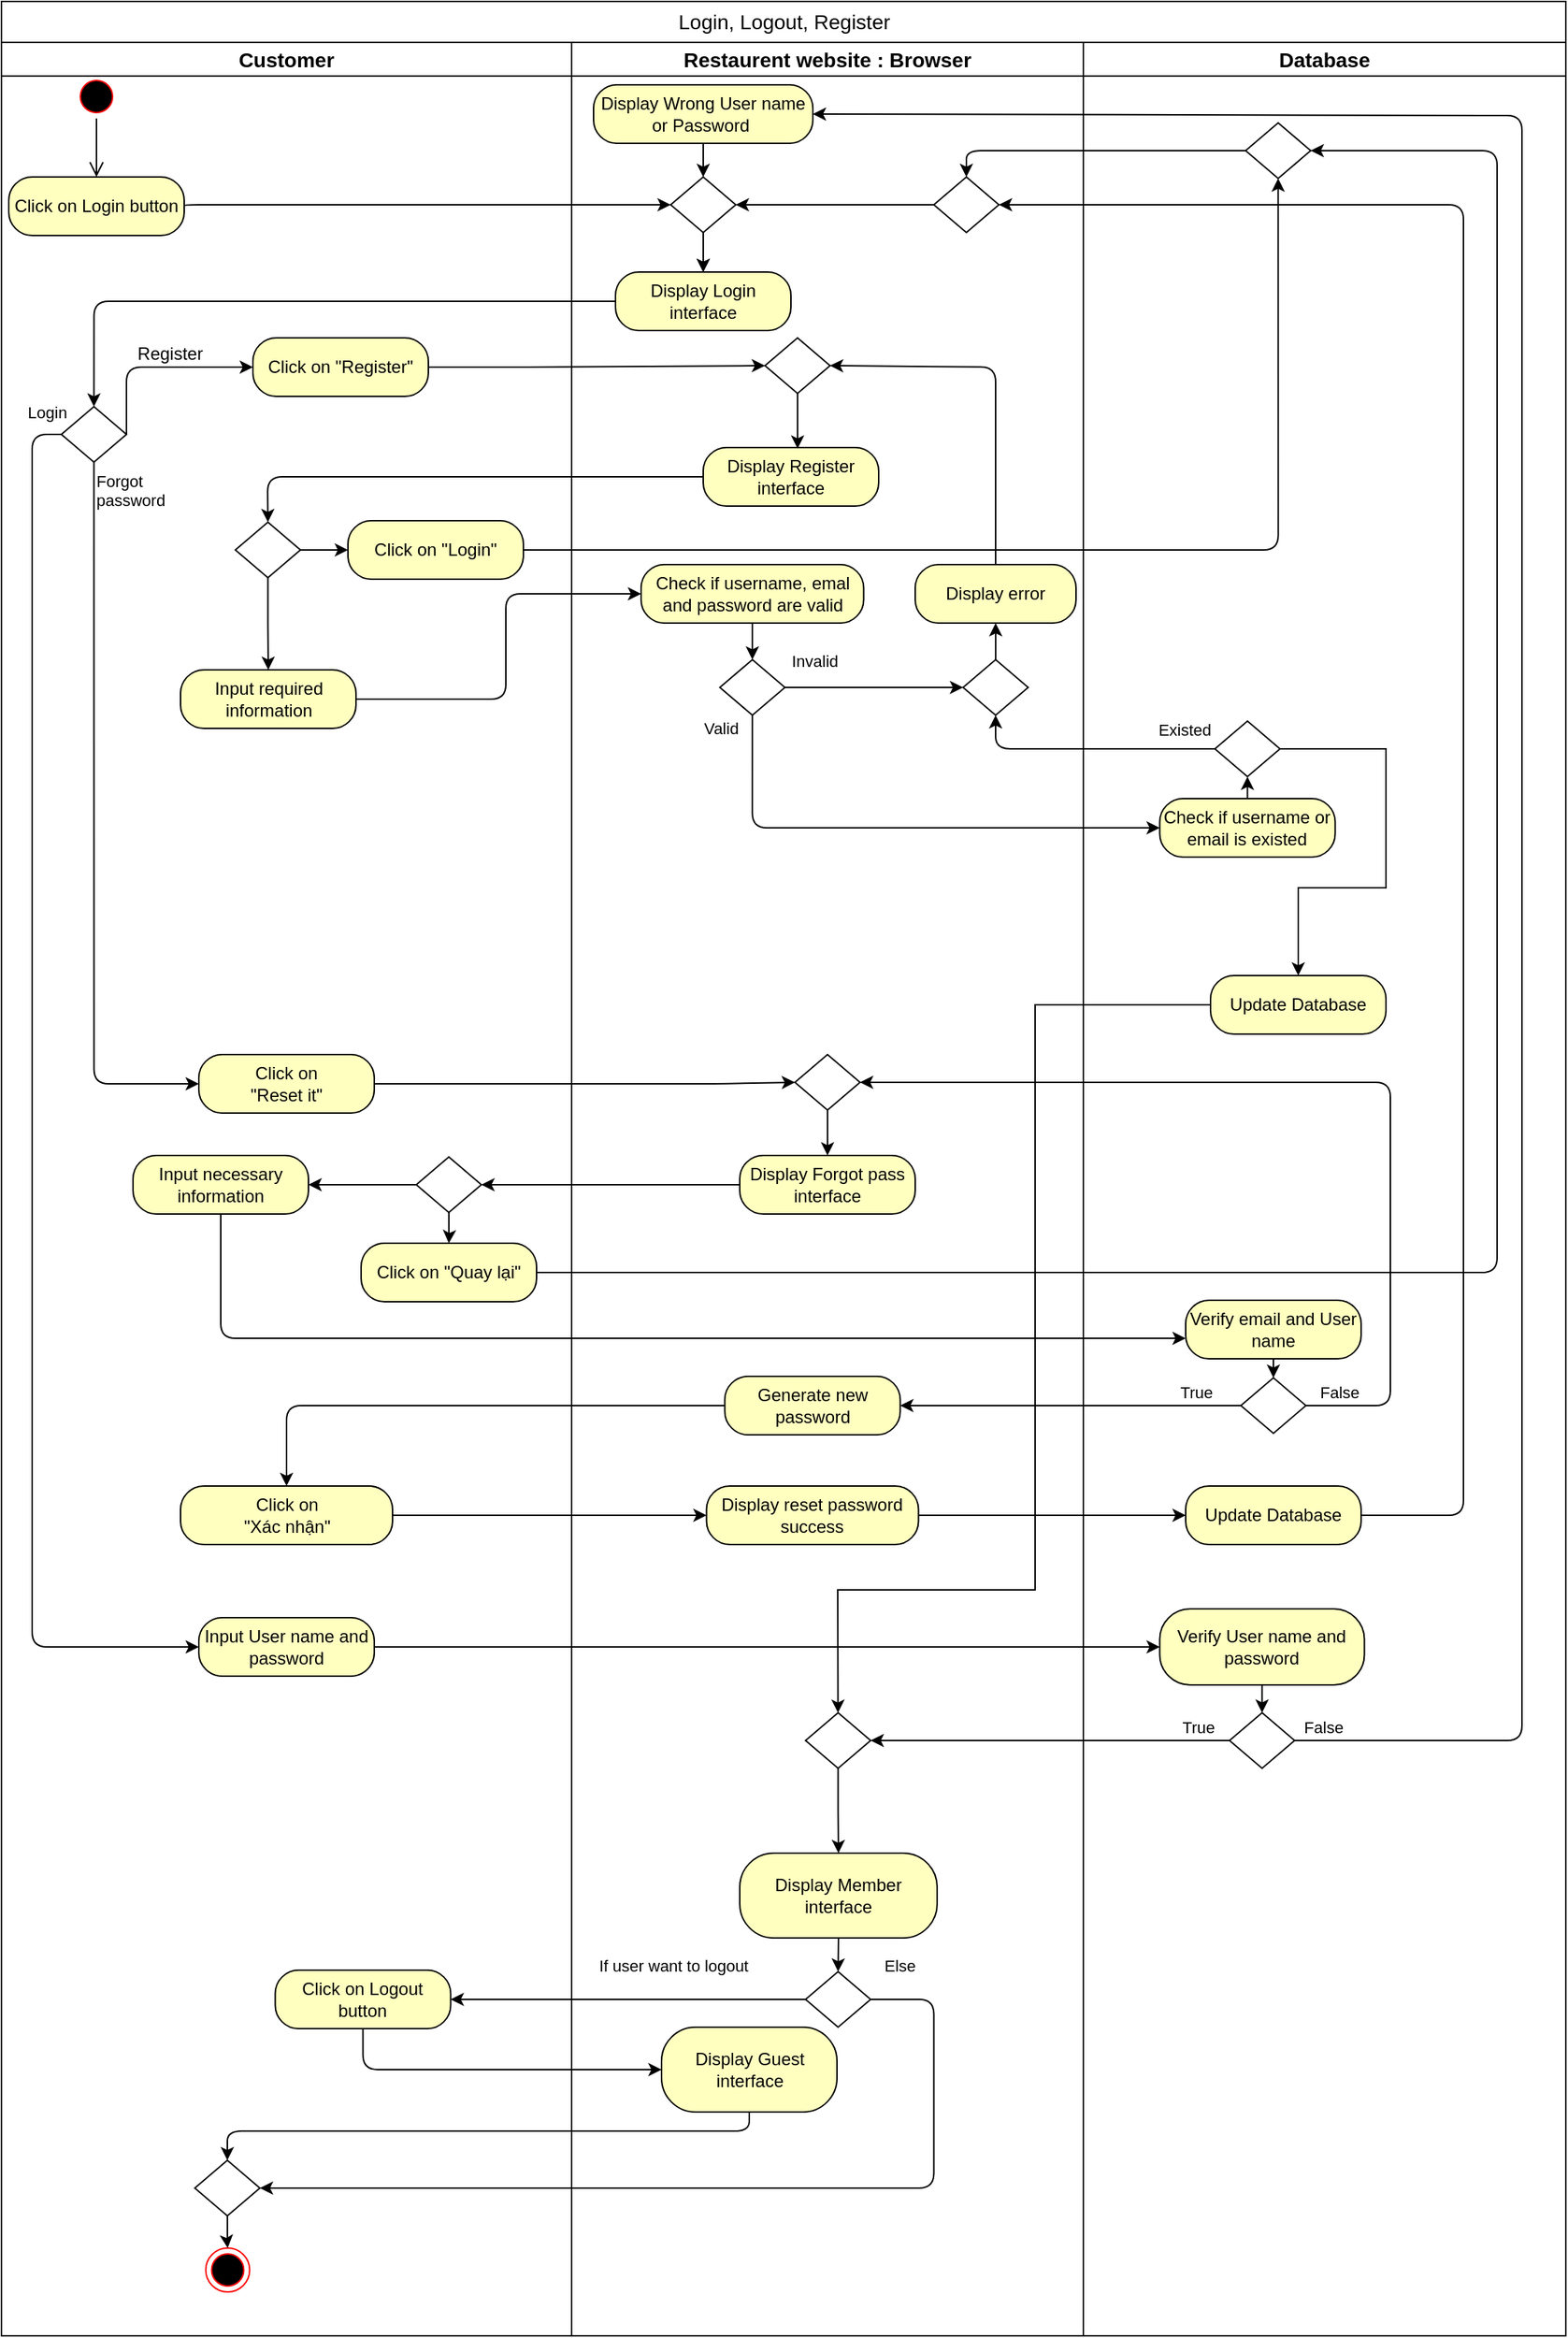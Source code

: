 <mxfile version="15.8.6" type="google" pages="5"><diagram id="KiCnt853kUCuTLF4mly4" name="Login - Register"><mxGraphModel dx="1038" dy="539" grid="1" gridSize="10" guides="1" tooltips="1" connect="1" arrows="1" fold="1" page="1" pageScale="1" pageWidth="827" pageHeight="1169" math="0" shadow="0"><root><mxCell id="exIldMP5HHkv63ohh5Yz-0"/><mxCell id="exIldMP5HHkv63ohh5Yz-1" parent="exIldMP5HHkv63ohh5Yz-0"/><mxCell id="ZK2amfx0FBHtlI1JBTIz-1" value="Customer" style="swimlane;whiteSpace=wrap;fontSize=14;" parent="exIldMP5HHkv63ohh5Yz-1" vertex="1"><mxGeometry x="113" y="72" width="390" height="1568" as="geometry"/></mxCell><mxCell id="ZK2amfx0FBHtlI1JBTIz-2" value="" style="ellipse;shape=endState;fillColor=#000000;strokeColor=#ff0000;fontSize=14;" parent="ZK2amfx0FBHtlI1JBTIz-1" vertex="1"><mxGeometry x="139.75" y="1508" width="30" height="30" as="geometry"/></mxCell><mxCell id="ZK2amfx0FBHtlI1JBTIz-3" value="" style="ellipse;html=1;shape=startState;fillColor=#000000;strokeColor=#ff0000;fontSize=14;" parent="ZK2amfx0FBHtlI1JBTIz-1" vertex="1"><mxGeometry x="50" y="22" width="30" height="30" as="geometry"/></mxCell><mxCell id="ZK2amfx0FBHtlI1JBTIz-4" value="Click on Login button" style="rounded=1;whiteSpace=wrap;html=1;arcSize=40;fontColor=#000000;fillColor=#ffffc0;strokeColor=#000000;" parent="ZK2amfx0FBHtlI1JBTIz-1" vertex="1"><mxGeometry x="5" y="92" width="120" height="40" as="geometry"/></mxCell><mxCell id="ZK2amfx0FBHtlI1JBTIz-5" value="" style="rhombus;whiteSpace=wrap;html=1;strokeColor=#000000;" parent="ZK2amfx0FBHtlI1JBTIz-1" vertex="1"><mxGeometry x="41" y="249" width="44.5" height="38" as="geometry"/></mxCell><mxCell id="ZK2amfx0FBHtlI1JBTIz-6" value="Input required information" style="rounded=1;whiteSpace=wrap;html=1;arcSize=40;fontColor=#000000;fillColor=#ffffc0;strokeColor=#000000;" parent="ZK2amfx0FBHtlI1JBTIz-1" vertex="1"><mxGeometry x="122.5" y="429" width="120" height="40" as="geometry"/></mxCell><mxCell id="ZK2amfx0FBHtlI1JBTIz-7" value="Click on &quot;Quay lại&quot;" style="rounded=1;whiteSpace=wrap;html=1;arcSize=40;fontColor=#000000;fillColor=#ffffc0;strokeColor=#000000;" parent="ZK2amfx0FBHtlI1JBTIz-1" vertex="1"><mxGeometry x="246" y="821" width="120" height="40" as="geometry"/></mxCell><mxCell id="ZK2amfx0FBHtlI1JBTIz-11" value="Input User name and password" style="rounded=1;whiteSpace=wrap;html=1;arcSize=40;fontColor=#000000;fillColor=#ffffc0;strokeColor=#000000;" parent="ZK2amfx0FBHtlI1JBTIz-1" vertex="1"><mxGeometry x="135" y="1077" width="120" height="40" as="geometry"/></mxCell><mxCell id="ZK2amfx0FBHtlI1JBTIz-12" value="Login" style="edgeStyle=orthogonalEdgeStyle;rounded=1;orthogonalLoop=1;jettySize=auto;html=1;exitX=0;exitY=0.5;exitDx=0;exitDy=0;labelBackgroundColor=none;strokeColor=#000000;verticalAlign=bottom;entryX=0;entryY=0.5;entryDx=0;entryDy=0;" parent="ZK2amfx0FBHtlI1JBTIz-1" source="ZK2amfx0FBHtlI1JBTIz-5" target="ZK2amfx0FBHtlI1JBTIz-11" edge="1"><mxGeometry x="-0.979" y="-6" relative="1" as="geometry"><mxPoint x="130" y="1142" as="targetPoint"/><Array as="points"><mxPoint x="21" y="268"/><mxPoint x="21" y="1097"/></Array><mxPoint as="offset"/></mxGeometry></mxCell><mxCell id="ZK2amfx0FBHtlI1JBTIz-13" value="Click on Logout button" style="rounded=1;whiteSpace=wrap;html=1;arcSize=40;fontColor=#000000;fillColor=#ffffc0;strokeColor=#000000;" parent="ZK2amfx0FBHtlI1JBTIz-1" vertex="1"><mxGeometry x="187.25" y="1318" width="120" height="40" as="geometry"/></mxCell><mxCell id="ZK2amfx0FBHtlI1JBTIz-14" value="Click on &quot;Register&quot;" style="rounded=1;whiteSpace=wrap;html=1;arcSize=40;fontColor=#000000;fillColor=#ffffc0;strokeColor=#000000;" parent="ZK2amfx0FBHtlI1JBTIz-1" vertex="1"><mxGeometry x="172" y="202" width="120" height="40" as="geometry"/></mxCell><mxCell id="ZK2amfx0FBHtlI1JBTIz-15" value="&lt;span style=&quot;color: rgb(0 , 0 , 0) ; font-family: &amp;#34;helvetica&amp;#34; ; font-size: 12px ; font-style: normal ; font-weight: 400 ; letter-spacing: normal ; text-align: center ; text-indent: 0px ; text-transform: none ; word-spacing: 0px ; display: inline ; float: none&quot;&gt;Register&lt;/span&gt;" style="edgeStyle=orthogonalEdgeStyle;rounded=1;orthogonalLoop=1;jettySize=auto;html=1;exitX=1;exitY=0.5;exitDx=0;exitDy=0;strokeColor=default;verticalAlign=bottom;labelBackgroundColor=none;entryX=0;entryY=0.5;entryDx=0;entryDy=0;" parent="ZK2amfx0FBHtlI1JBTIz-1" source="ZK2amfx0FBHtlI1JBTIz-5" target="ZK2amfx0FBHtlI1JBTIz-14" edge="1"><mxGeometry x="0.14" relative="1" as="geometry"><mxPoint x="530" y="247" as="targetPoint"/><Array as="points"><mxPoint x="85" y="222"/></Array><mxPoint as="offset"/></mxGeometry></mxCell><mxCell id="ZK2amfx0FBHtlI1JBTIz-16" value="Click on &lt;br&gt;&quot;Reset it&quot;" style="rounded=1;whiteSpace=wrap;html=1;arcSize=40;fontColor=#000000;fillColor=#ffffc0;strokeColor=#000000;" parent="ZK2amfx0FBHtlI1JBTIz-1" vertex="1"><mxGeometry x="135" y="692" width="120" height="40" as="geometry"/></mxCell><mxCell id="ZK2amfx0FBHtlI1JBTIz-17" value="Forgot &lt;br&gt;password" style="edgeStyle=orthogonalEdgeStyle;rounded=1;orthogonalLoop=1;jettySize=auto;html=1;labelBackgroundColor=none;strokeColor=default;verticalAlign=bottom;exitX=0.5;exitY=1;exitDx=0;exitDy=0;horizontal=1;align=left;entryX=0;entryY=0.5;entryDx=0;entryDy=0;" parent="ZK2amfx0FBHtlI1JBTIz-1" source="ZK2amfx0FBHtlI1JBTIz-5" target="ZK2amfx0FBHtlI1JBTIz-16" edge="1"><mxGeometry x="-0.859" relative="1" as="geometry"><mxPoint x="40" y="268" as="sourcePoint"/><mxPoint x="90" y="662" as="targetPoint"/><Array as="points"><mxPoint x="63" y="712"/></Array><mxPoint as="offset"/></mxGeometry></mxCell><mxCell id="ZK2amfx0FBHtlI1JBTIz-18" value="Click on &lt;br&gt;&quot;Xác nhận&quot;" style="rounded=1;whiteSpace=wrap;html=1;arcSize=40;fontColor=#000000;fillColor=#ffffc0;strokeColor=#000000;" parent="ZK2amfx0FBHtlI1JBTIz-1" vertex="1"><mxGeometry x="122.5" y="987" width="145" height="40" as="geometry"/></mxCell><mxCell id="ZK2amfx0FBHtlI1JBTIz-19" value="" style="edgeStyle=orthogonalEdgeStyle;rounded=0;orthogonalLoop=1;jettySize=auto;html=1;" parent="ZK2amfx0FBHtlI1JBTIz-1" source="ZK2amfx0FBHtlI1JBTIz-20" target="ZK2amfx0FBHtlI1JBTIz-2" edge="1"><mxGeometry relative="1" as="geometry"/></mxCell><mxCell id="ZK2amfx0FBHtlI1JBTIz-20" value="" style="rhombus;whiteSpace=wrap;html=1;strokeColor=#000000;" parent="ZK2amfx0FBHtlI1JBTIz-1" vertex="1"><mxGeometry x="132.25" y="1448" width="44.5" height="38" as="geometry"/></mxCell><mxCell id="ZK2amfx0FBHtlI1JBTIz-21" value="" style="edgeStyle=orthogonalEdgeStyle;html=1;verticalAlign=bottom;endArrow=open;endSize=8;strokeColor=#000000;fontSize=14;entryX=0.5;entryY=0;entryDx=0;entryDy=0;" parent="ZK2amfx0FBHtlI1JBTIz-1" source="ZK2amfx0FBHtlI1JBTIz-3" target="ZK2amfx0FBHtlI1JBTIz-4" edge="1"><mxGeometry relative="1" as="geometry"><mxPoint x="64.75" y="82" as="targetPoint"/><Array as="points"/></mxGeometry></mxCell><mxCell id="ZK2amfx0FBHtlI1JBTIz-22" style="edgeStyle=orthogonalEdgeStyle;rounded=0;orthogonalLoop=1;jettySize=auto;html=1;entryX=0.5;entryY=0;entryDx=0;entryDy=0;" parent="ZK2amfx0FBHtlI1JBTIz-1" source="ZK2amfx0FBHtlI1JBTIz-24" target="ZK2amfx0FBHtlI1JBTIz-7" edge="1"><mxGeometry relative="1" as="geometry"/></mxCell><mxCell id="ZK2amfx0FBHtlI1JBTIz-23" style="edgeStyle=orthogonalEdgeStyle;rounded=0;orthogonalLoop=1;jettySize=auto;html=1;exitX=0;exitY=0.5;exitDx=0;exitDy=0;entryX=1;entryY=0.5;entryDx=0;entryDy=0;" parent="ZK2amfx0FBHtlI1JBTIz-1" source="ZK2amfx0FBHtlI1JBTIz-24" target="ZK2amfx0FBHtlI1JBTIz-25" edge="1"><mxGeometry relative="1" as="geometry"/></mxCell><mxCell id="ZK2amfx0FBHtlI1JBTIz-24" value="" style="rhombus;whiteSpace=wrap;html=1;strokeColor=#000000;" parent="ZK2amfx0FBHtlI1JBTIz-1" vertex="1"><mxGeometry x="283.75" y="762" width="44.5" height="38" as="geometry"/></mxCell><mxCell id="ZK2amfx0FBHtlI1JBTIz-25" value="Input necessary information" style="rounded=1;whiteSpace=wrap;html=1;arcSize=40;fontColor=#000000;fillColor=#ffffc0;strokeColor=#000000;" parent="ZK2amfx0FBHtlI1JBTIz-1" vertex="1"><mxGeometry x="90" y="761" width="120" height="40" as="geometry"/></mxCell><mxCell id="ZK2amfx0FBHtlI1JBTIz-26" style="edgeStyle=orthogonalEdgeStyle;rounded=0;orthogonalLoop=1;jettySize=auto;html=1;entryX=0.5;entryY=0;entryDx=0;entryDy=0;" parent="ZK2amfx0FBHtlI1JBTIz-1" source="ZK2amfx0FBHtlI1JBTIz-28" target="ZK2amfx0FBHtlI1JBTIz-6" edge="1"><mxGeometry relative="1" as="geometry"/></mxCell><mxCell id="ZK2amfx0FBHtlI1JBTIz-27" style="edgeStyle=orthogonalEdgeStyle;rounded=0;orthogonalLoop=1;jettySize=auto;html=1;entryX=0;entryY=0.5;entryDx=0;entryDy=0;" parent="ZK2amfx0FBHtlI1JBTIz-1" source="ZK2amfx0FBHtlI1JBTIz-28" target="ZK2amfx0FBHtlI1JBTIz-29" edge="1"><mxGeometry relative="1" as="geometry"/></mxCell><mxCell id="ZK2amfx0FBHtlI1JBTIz-28" value="" style="rhombus;whiteSpace=wrap;html=1;strokeColor=#000000;" parent="ZK2amfx0FBHtlI1JBTIz-1" vertex="1"><mxGeometry x="160" y="328" width="44.5" height="38" as="geometry"/></mxCell><mxCell id="ZK2amfx0FBHtlI1JBTIz-29" value="Click on &quot;Login&quot;" style="rounded=1;whiteSpace=wrap;html=1;arcSize=40;fontColor=#000000;fillColor=#ffffc0;strokeColor=#000000;" parent="ZK2amfx0FBHtlI1JBTIz-1" vertex="1"><mxGeometry x="237" y="327" width="120" height="40" as="geometry"/></mxCell><mxCell id="ZK2amfx0FBHtlI1JBTIz-30" value="Restaurent website : Browser" style="swimlane;whiteSpace=wrap;fontSize=14;" parent="exIldMP5HHkv63ohh5Yz-1" vertex="1"><mxGeometry x="503" y="72" width="350" height="1568" as="geometry"/></mxCell><mxCell id="ZK2amfx0FBHtlI1JBTIz-31" value="Display Login interface" style="rounded=1;whiteSpace=wrap;html=1;arcSize=40;fontColor=#000000;fillColor=#ffffc0;strokeColor=#000000;" parent="ZK2amfx0FBHtlI1JBTIz-30" vertex="1"><mxGeometry x="30" y="157" width="120" height="40" as="geometry"/></mxCell><mxCell id="ZK2amfx0FBHtlI1JBTIz-32" value="Display Register interface" style="rounded=1;whiteSpace=wrap;html=1;arcSize=40;fontColor=#000000;fillColor=#ffffc0;strokeColor=#000000;" parent="ZK2amfx0FBHtlI1JBTIz-30" vertex="1"><mxGeometry x="90" y="277" width="120" height="40" as="geometry"/></mxCell><mxCell id="ZK2amfx0FBHtlI1JBTIz-33" value="Display Forgot pass interface" style="rounded=1;whiteSpace=wrap;html=1;arcSize=40;fontColor=#000000;fillColor=#ffffc0;strokeColor=#000000;" parent="ZK2amfx0FBHtlI1JBTIz-30" vertex="1"><mxGeometry x="115" y="761" width="120" height="40" as="geometry"/></mxCell><mxCell id="ZK2amfx0FBHtlI1JBTIz-34" style="edgeStyle=orthogonalEdgeStyle;rounded=1;orthogonalLoop=1;jettySize=auto;html=1;exitX=0.5;exitY=1;exitDx=0;exitDy=0;entryX=0.5;entryY=0;entryDx=0;entryDy=0;labelBackgroundColor=none;strokeColor=default;verticalAlign=bottom;" parent="ZK2amfx0FBHtlI1JBTIz-30" source="ZK2amfx0FBHtlI1JBTIz-35" target="ZK2amfx0FBHtlI1JBTIz-36" edge="1"><mxGeometry relative="1" as="geometry"/></mxCell><mxCell id="ZK2amfx0FBHtlI1JBTIz-35" value="Check if username, emal and password are valid" style="rounded=1;whiteSpace=wrap;html=1;arcSize=40;fontColor=#000000;fillColor=#ffffc0;strokeColor=#000000;" parent="ZK2amfx0FBHtlI1JBTIz-30" vertex="1"><mxGeometry x="47.5" y="357" width="152.25" height="40" as="geometry"/></mxCell><mxCell id="ZK2amfx0FBHtlI1JBTIz-36" value="" style="rhombus;whiteSpace=wrap;html=1;strokeColor=#000000;" parent="ZK2amfx0FBHtlI1JBTIz-30" vertex="1"><mxGeometry x="101.38" y="422" width="44.5" height="38" as="geometry"/></mxCell><mxCell id="ZK2amfx0FBHtlI1JBTIz-39" value="" style="edgeStyle=orthogonalEdgeStyle;rounded=1;orthogonalLoop=1;jettySize=auto;html=1;labelBackgroundColor=none;strokeColor=default;verticalAlign=bottom;exitX=0.5;exitY=1;exitDx=0;exitDy=0;entryX=0.5;entryY=0;entryDx=0;entryDy=0;" parent="ZK2amfx0FBHtlI1JBTIz-30" source="ZK2amfx0FBHtlI1JBTIz-61" target="ZK2amfx0FBHtlI1JBTIz-31" edge="1"><mxGeometry x="-0.849" relative="1" as="geometry"><mxPoint x="90" y="155" as="targetPoint"/><mxPoint x="89.76" y="132.808" as="sourcePoint"/><mxPoint as="offset"/></mxGeometry></mxCell><mxCell id="ZK2amfx0FBHtlI1JBTIz-41" value="Display error" style="rounded=1;whiteSpace=wrap;html=1;arcSize=40;fontColor=#000000;fillColor=#ffffc0;strokeColor=#000000;" parent="ZK2amfx0FBHtlI1JBTIz-30" vertex="1"><mxGeometry x="235" y="357" width="110" height="40" as="geometry"/></mxCell><mxCell id="ZK2amfx0FBHtlI1JBTIz-42" value="Generate new password" style="rounded=1;whiteSpace=wrap;html=1;arcSize=40;fontColor=#000000;fillColor=#ffffc0;strokeColor=#000000;" parent="ZK2amfx0FBHtlI1JBTIz-30" vertex="1"><mxGeometry x="104.75" y="912" width="120" height="40" as="geometry"/></mxCell><mxCell id="ZK2amfx0FBHtlI1JBTIz-45" style="edgeStyle=orthogonalEdgeStyle;rounded=1;orthogonalLoop=1;jettySize=auto;html=1;exitX=0.5;exitY=1;exitDx=0;exitDy=0;entryX=0.5;entryY=0;entryDx=0;entryDy=0;labelBackgroundColor=default;strokeColor=#000000;verticalAlign=bottom;" parent="ZK2amfx0FBHtlI1JBTIz-30" source="ZK2amfx0FBHtlI1JBTIz-46" target="ZK2amfx0FBHtlI1JBTIz-47" edge="1"><mxGeometry relative="1" as="geometry"/></mxCell><mxCell id="ZK2amfx0FBHtlI1JBTIz-46" value="Display Member interface" style="rounded=1;whiteSpace=wrap;html=1;arcSize=40;fontColor=#000000;fillColor=#ffffc0;strokeColor=#000000;" parent="ZK2amfx0FBHtlI1JBTIz-30" vertex="1"><mxGeometry x="115" y="1238" width="135" height="58" as="geometry"/></mxCell><mxCell id="ZK2amfx0FBHtlI1JBTIz-47" value="" style="rhombus;whiteSpace=wrap;html=1;strokeColor=#000000;" parent="ZK2amfx0FBHtlI1JBTIz-30" vertex="1"><mxGeometry x="160" y="1319" width="44.5" height="38" as="geometry"/></mxCell><mxCell id="ZK2amfx0FBHtlI1JBTIz-48" value="Display Guest interface" style="rounded=1;whiteSpace=wrap;html=1;arcSize=40;fontColor=#000000;fillColor=#ffffc0;strokeColor=#000000;" parent="ZK2amfx0FBHtlI1JBTIz-30" vertex="1"><mxGeometry x="61.5" y="1357" width="120" height="58" as="geometry"/></mxCell><mxCell id="ZK2amfx0FBHtlI1JBTIz-49" value="" style="endArrow=classic;html=1;exitX=0.5;exitY=0;exitDx=0;exitDy=0;entryX=1;entryY=0.5;entryDx=0;entryDy=0;" parent="ZK2amfx0FBHtlI1JBTIz-30" source="ZK2amfx0FBHtlI1JBTIz-41" target="ZK2amfx0FBHtlI1JBTIz-54" edge="1"><mxGeometry width="50" height="50" relative="1" as="geometry"><mxPoint x="140" y="292" as="sourcePoint"/><mxPoint x="190" y="222" as="targetPoint"/><Array as="points"><mxPoint x="290" y="222"/></Array></mxGeometry></mxCell><mxCell id="ZK2amfx0FBHtlI1JBTIz-50" value="" style="edgeStyle=orthogonalEdgeStyle;rounded=0;orthogonalLoop=1;jettySize=auto;html=1;" parent="ZK2amfx0FBHtlI1JBTIz-30" source="ZK2amfx0FBHtlI1JBTIz-51" target="ZK2amfx0FBHtlI1JBTIz-41" edge="1"><mxGeometry relative="1" as="geometry"/></mxCell><mxCell id="ZK2amfx0FBHtlI1JBTIz-51" value="" style="rhombus;whiteSpace=wrap;html=1;strokeColor=#000000;" parent="ZK2amfx0FBHtlI1JBTIz-30" vertex="1"><mxGeometry x="267.75" y="422" width="44.5" height="38" as="geometry"/></mxCell><mxCell id="ZK2amfx0FBHtlI1JBTIz-52" value="Invalid" style="edgeStyle=orthogonalEdgeStyle;rounded=1;orthogonalLoop=1;jettySize=auto;html=1;exitX=1;exitY=0.5;exitDx=0;exitDy=0;labelBackgroundColor=none;strokeColor=default;verticalAlign=bottom;entryX=0;entryY=0.5;entryDx=0;entryDy=0;" parent="ZK2amfx0FBHtlI1JBTIz-30" source="ZK2amfx0FBHtlI1JBTIz-36" target="ZK2amfx0FBHtlI1JBTIz-51" edge="1"><mxGeometry x="-0.668" y="9" relative="1" as="geometry"><mxPoint x="260" y="407" as="targetPoint"/><Array as="points"/><mxPoint as="offset"/></mxGeometry></mxCell><mxCell id="ZK2amfx0FBHtlI1JBTIz-53" value="" style="edgeStyle=orthogonalEdgeStyle;rounded=0;orthogonalLoop=1;jettySize=auto;html=1;entryX=0.538;entryY=0.018;entryDx=0;entryDy=0;entryPerimeter=0;" parent="ZK2amfx0FBHtlI1JBTIz-30" source="ZK2amfx0FBHtlI1JBTIz-54" target="ZK2amfx0FBHtlI1JBTIz-32" edge="1"><mxGeometry relative="1" as="geometry"/></mxCell><mxCell id="ZK2amfx0FBHtlI1JBTIz-54" value="" style="rhombus;whiteSpace=wrap;html=1;strokeColor=#000000;" parent="ZK2amfx0FBHtlI1JBTIz-30" vertex="1"><mxGeometry x="132.25" y="202" width="44.5" height="38" as="geometry"/></mxCell><mxCell id="ZK2amfx0FBHtlI1JBTIz-55" value="" style="edgeStyle=orthogonalEdgeStyle;rounded=0;orthogonalLoop=1;jettySize=auto;html=1;" parent="ZK2amfx0FBHtlI1JBTIz-30" source="ZK2amfx0FBHtlI1JBTIz-56" target="ZK2amfx0FBHtlI1JBTIz-33" edge="1"><mxGeometry relative="1" as="geometry"/></mxCell><mxCell id="ZK2amfx0FBHtlI1JBTIz-56" value="" style="rhombus;whiteSpace=wrap;html=1;strokeColor=#000000;" parent="ZK2amfx0FBHtlI1JBTIz-30" vertex="1"><mxGeometry x="152.75" y="692" width="44.5" height="38" as="geometry"/></mxCell><mxCell id="ZK2amfx0FBHtlI1JBTIz-57" style="edgeStyle=orthogonalEdgeStyle;rounded=0;orthogonalLoop=1;jettySize=auto;html=1;entryX=0.5;entryY=0;entryDx=0;entryDy=0;" parent="ZK2amfx0FBHtlI1JBTIz-30" source="ZK2amfx0FBHtlI1JBTIz-58" target="ZK2amfx0FBHtlI1JBTIz-61" edge="1"><mxGeometry relative="1" as="geometry"/></mxCell><mxCell id="ZK2amfx0FBHtlI1JBTIz-58" value="Display Wrong User name&lt;br&gt;or Password&amp;nbsp;" style="rounded=1;whiteSpace=wrap;html=1;arcSize=40;fontColor=#000000;fillColor=#ffffc0;strokeColor=#000000;" parent="ZK2amfx0FBHtlI1JBTIz-30" vertex="1"><mxGeometry x="15" y="29" width="150" height="40" as="geometry"/></mxCell><mxCell id="ZK2amfx0FBHtlI1JBTIz-59" style="edgeStyle=orthogonalEdgeStyle;rounded=0;orthogonalLoop=1;jettySize=auto;html=1;exitX=0;exitY=0.5;exitDx=0;exitDy=0;entryX=1;entryY=0.5;entryDx=0;entryDy=0;" parent="ZK2amfx0FBHtlI1JBTIz-30" source="ZK2amfx0FBHtlI1JBTIz-60" target="ZK2amfx0FBHtlI1JBTIz-61" edge="1"><mxGeometry relative="1" as="geometry"/></mxCell><mxCell id="ZK2amfx0FBHtlI1JBTIz-60" value="" style="rhombus;whiteSpace=wrap;html=1;strokeColor=#000000;" parent="ZK2amfx0FBHtlI1JBTIz-30" vertex="1"><mxGeometry x="247.75" y="92" width="44.5" height="38" as="geometry"/></mxCell><mxCell id="CQRZ4w6sY7q7Yg0ezK0a-0" value="" style="edgeStyle=orthogonalEdgeStyle;rounded=0;orthogonalLoop=1;jettySize=auto;html=1;" parent="ZK2amfx0FBHtlI1JBTIz-30" source="ZK2amfx0FBHtlI1JBTIz-61" target="ZK2amfx0FBHtlI1JBTIz-31" edge="1"><mxGeometry relative="1" as="geometry"/></mxCell><mxCell id="ZK2amfx0FBHtlI1JBTIz-61" value="" style="rhombus;whiteSpace=wrap;html=1;strokeColor=#000000;" parent="ZK2amfx0FBHtlI1JBTIz-30" vertex="1"><mxGeometry x="67.75" y="92" width="44.5" height="38" as="geometry"/></mxCell><mxCell id="ZK2amfx0FBHtlI1JBTIz-62" value="Display reset password success" style="rounded=1;whiteSpace=wrap;html=1;arcSize=40;fontColor=#000000;fillColor=#ffffc0;strokeColor=#000000;" parent="ZK2amfx0FBHtlI1JBTIz-30" vertex="1"><mxGeometry x="92.25" y="987" width="145" height="40" as="geometry"/></mxCell><mxCell id="Yk-MtFBEkElyESM2gcnI-1" value="" style="edgeStyle=orthogonalEdgeStyle;rounded=0;orthogonalLoop=1;jettySize=auto;html=1;" parent="ZK2amfx0FBHtlI1JBTIz-30" source="Yk-MtFBEkElyESM2gcnI-0" target="ZK2amfx0FBHtlI1JBTIz-46" edge="1"><mxGeometry relative="1" as="geometry"/></mxCell><mxCell id="Yk-MtFBEkElyESM2gcnI-0" value="" style="rhombus;whiteSpace=wrap;html=1;strokeColor=#000000;" parent="ZK2amfx0FBHtlI1JBTIz-30" vertex="1"><mxGeometry x="160" y="1142" width="44.5" height="38" as="geometry"/></mxCell><mxCell id="ZK2amfx0FBHtlI1JBTIz-63" value="Database" style="swimlane;whiteSpace=wrap;startSize=23;fontSize=14;" parent="exIldMP5HHkv63ohh5Yz-1" vertex="1"><mxGeometry x="853" y="72" width="330" height="1568" as="geometry"/></mxCell><mxCell id="ZK2amfx0FBHtlI1JBTIz-64" style="edgeStyle=orthogonalEdgeStyle;rounded=1;orthogonalLoop=1;jettySize=auto;html=1;exitX=0.5;exitY=0;exitDx=0;exitDy=0;entryX=0.5;entryY=1;entryDx=0;entryDy=0;labelBackgroundColor=none;strokeColor=#000000;verticalAlign=bottom;" parent="ZK2amfx0FBHtlI1JBTIz-63" source="ZK2amfx0FBHtlI1JBTIz-65" target="ZK2amfx0FBHtlI1JBTIz-66" edge="1"><mxGeometry relative="1" as="geometry"/></mxCell><mxCell id="ZK2amfx0FBHtlI1JBTIz-65" value="Check if username or email is existed" style="rounded=1;whiteSpace=wrap;html=1;arcSize=40;fontColor=#000000;fillColor=#ffffc0;strokeColor=#000000;" parent="ZK2amfx0FBHtlI1JBTIz-63" vertex="1"><mxGeometry x="52.25" y="517" width="120" height="40" as="geometry"/></mxCell><mxCell id="ZK2amfx0FBHtlI1JBTIz-66" value="" style="rhombus;whiteSpace=wrap;html=1;strokeColor=#000000;" parent="ZK2amfx0FBHtlI1JBTIz-63" vertex="1"><mxGeometry x="90" y="464" width="44.5" height="38" as="geometry"/></mxCell><mxCell id="ZK2amfx0FBHtlI1JBTIz-67" style="edgeStyle=orthogonalEdgeStyle;rounded=1;orthogonalLoop=1;jettySize=auto;html=1;exitX=0.5;exitY=1;exitDx=0;exitDy=0;entryX=0.5;entryY=0;entryDx=0;entryDy=0;labelBackgroundColor=none;strokeColor=#000000;verticalAlign=bottom;" parent="ZK2amfx0FBHtlI1JBTIz-63" source="ZK2amfx0FBHtlI1JBTIz-68" target="ZK2amfx0FBHtlI1JBTIz-69" edge="1"><mxGeometry relative="1" as="geometry"/></mxCell><mxCell id="ZK2amfx0FBHtlI1JBTIz-68" value="Verify email and User name" style="rounded=1;whiteSpace=wrap;html=1;arcSize=40;fontColor=#000000;fillColor=#ffffc0;strokeColor=#000000;" parent="ZK2amfx0FBHtlI1JBTIz-63" vertex="1"><mxGeometry x="70" y="860" width="120" height="40" as="geometry"/></mxCell><mxCell id="ZK2amfx0FBHtlI1JBTIz-69" value="" style="rhombus;whiteSpace=wrap;html=1;strokeColor=#000000;" parent="ZK2amfx0FBHtlI1JBTIz-63" vertex="1"><mxGeometry x="107.75" y="913" width="44.5" height="38" as="geometry"/></mxCell><mxCell id="ZK2amfx0FBHtlI1JBTIz-70" style="edgeStyle=orthogonalEdgeStyle;rounded=1;orthogonalLoop=1;jettySize=auto;html=1;exitX=0.5;exitY=1;exitDx=0;exitDy=0;entryX=0.5;entryY=0;entryDx=0;entryDy=0;labelBackgroundColor=default;strokeColor=#000000;verticalAlign=bottom;" parent="ZK2amfx0FBHtlI1JBTIz-63" source="ZK2amfx0FBHtlI1JBTIz-71" target="ZK2amfx0FBHtlI1JBTIz-72" edge="1"><mxGeometry relative="1" as="geometry"/></mxCell><mxCell id="ZK2amfx0FBHtlI1JBTIz-71" value="Verify User name and password" style="rounded=1;whiteSpace=wrap;html=1;arcSize=40;fontColor=#000000;fillColor=#ffffc0;strokeColor=#000000;" parent="ZK2amfx0FBHtlI1JBTIz-63" vertex="1"><mxGeometry x="52.25" y="1071" width="140" height="52" as="geometry"/></mxCell><mxCell id="ZK2amfx0FBHtlI1JBTIz-72" value="" style="rhombus;whiteSpace=wrap;html=1;strokeColor=#000000;" parent="ZK2amfx0FBHtlI1JBTIz-63" vertex="1"><mxGeometry x="100" y="1142" width="44.5" height="38" as="geometry"/></mxCell><mxCell id="ZK2amfx0FBHtlI1JBTIz-73" value="Update Database" style="rounded=1;whiteSpace=wrap;html=1;arcSize=40;fontColor=#000000;fillColor=#ffffc0;strokeColor=#000000;" parent="ZK2amfx0FBHtlI1JBTIz-63" vertex="1"><mxGeometry x="70" y="987" width="120" height="40" as="geometry"/></mxCell><mxCell id="ZK2amfx0FBHtlI1JBTIz-74" value="Update Database" style="rounded=1;whiteSpace=wrap;html=1;arcSize=40;fontColor=#000000;fillColor=#ffffc0;strokeColor=#000000;" parent="ZK2amfx0FBHtlI1JBTIz-63" vertex="1"><mxGeometry x="87" y="638" width="120" height="40" as="geometry"/></mxCell><mxCell id="ZK2amfx0FBHtlI1JBTIz-75" value="" style="rhombus;whiteSpace=wrap;html=1;strokeColor=#000000;" parent="ZK2amfx0FBHtlI1JBTIz-63" vertex="1"><mxGeometry x="111" y="55" width="44.5" height="38" as="geometry"/></mxCell><mxCell id="CQRZ4w6sY7q7Yg0ezK0a-4" value="" style="endArrow=classic;html=1;rounded=0;exitX=1;exitY=0.5;exitDx=0;exitDy=0;entryX=0.5;entryY=0;entryDx=0;entryDy=0;" parent="ZK2amfx0FBHtlI1JBTIz-63" source="ZK2amfx0FBHtlI1JBTIz-66" target="ZK2amfx0FBHtlI1JBTIz-74" edge="1"><mxGeometry width="50" height="50" relative="1" as="geometry"><mxPoint x="-153" y="498" as="sourcePoint"/><mxPoint x="-103" y="448" as="targetPoint"/><Array as="points"><mxPoint x="207" y="483"/><mxPoint x="207" y="578"/><mxPoint x="147" y="578"/></Array></mxGeometry></mxCell><mxCell id="ZK2amfx0FBHtlI1JBTIz-76" value="Login, Logout, Register" style="html=1;strokeColor=#000000;fontSize=14;" parent="exIldMP5HHkv63ohh5Yz-1" vertex="1"><mxGeometry x="113" y="44" width="1070" height="28" as="geometry"/></mxCell><mxCell id="ZK2amfx0FBHtlI1JBTIz-77" style="edgeStyle=orthogonalEdgeStyle;rounded=1;orthogonalLoop=1;jettySize=auto;html=1;strokeColor=default;exitX=1;exitY=0.5;exitDx=0;exitDy=0;entryX=0;entryY=0.5;entryDx=0;entryDy=0;" parent="exIldMP5HHkv63ohh5Yz-1" source="ZK2amfx0FBHtlI1JBTIz-4" target="ZK2amfx0FBHtlI1JBTIz-61" edge="1"><mxGeometry relative="1" as="geometry"><mxPoint x="453" y="194" as="targetPoint"/><Array as="points"><mxPoint x="238" y="183"/></Array><mxPoint x="253" y="174" as="sourcePoint"/></mxGeometry></mxCell><mxCell id="ZK2amfx0FBHtlI1JBTIz-78" style="edgeStyle=orthogonalEdgeStyle;rounded=1;orthogonalLoop=1;jettySize=auto;html=1;exitX=0;exitY=0.5;exitDx=0;exitDy=0;entryX=0.5;entryY=0;entryDx=0;entryDy=0;strokeColor=default;" parent="exIldMP5HHkv63ohh5Yz-1" source="ZK2amfx0FBHtlI1JBTIz-31" target="ZK2amfx0FBHtlI1JBTIz-5" edge="1"><mxGeometry relative="1" as="geometry"><Array as="points"><mxPoint x="176" y="249"/></Array></mxGeometry></mxCell><mxCell id="ZK2amfx0FBHtlI1JBTIz-79" style="edgeStyle=orthogonalEdgeStyle;rounded=1;orthogonalLoop=1;jettySize=auto;html=1;exitX=1;exitY=0.5;exitDx=0;exitDy=0;entryX=0;entryY=0.5;entryDx=0;entryDy=0;labelBackgroundColor=none;strokeColor=default;verticalAlign=bottom;" parent="exIldMP5HHkv63ohh5Yz-1" source="ZK2amfx0FBHtlI1JBTIz-6" target="ZK2amfx0FBHtlI1JBTIz-35" edge="1"><mxGeometry relative="1" as="geometry"><Array as="points"><mxPoint x="458" y="521"/><mxPoint x="458" y="449"/></Array></mxGeometry></mxCell><mxCell id="ZK2amfx0FBHtlI1JBTIz-80" value="Valid" style="edgeStyle=orthogonalEdgeStyle;rounded=1;orthogonalLoop=1;jettySize=auto;html=1;exitX=0.5;exitY=1;exitDx=0;exitDy=0;labelBackgroundColor=none;strokeColor=default;verticalAlign=bottom;horizontal=1;entryX=0;entryY=0.5;entryDx=0;entryDy=0;" parent="exIldMP5HHkv63ohh5Yz-1" source="ZK2amfx0FBHtlI1JBTIz-36" target="ZK2amfx0FBHtlI1JBTIz-65" edge="1"><mxGeometry x="-0.896" y="-22" relative="1" as="geometry"><mxPoint x="655.647" y="621" as="targetPoint"/><mxPoint x="655.25" y="519" as="sourcePoint"/><Array as="points"><mxPoint x="627" y="609"/></Array><mxPoint as="offset"/></mxGeometry></mxCell><mxCell id="ZK2amfx0FBHtlI1JBTIz-81" value="Existed" style="edgeStyle=orthogonalEdgeStyle;rounded=1;orthogonalLoop=1;jettySize=auto;html=1;exitX=0;exitY=0.5;exitDx=0;exitDy=0;labelBackgroundColor=none;strokeColor=default;verticalAlign=bottom;entryX=0.5;entryY=1;entryDx=0;entryDy=0;" parent="exIldMP5HHkv63ohh5Yz-1" source="ZK2amfx0FBHtlI1JBTIz-66" target="ZK2amfx0FBHtlI1JBTIz-51" edge="1"><mxGeometry x="-0.759" y="-4" relative="1" as="geometry"><mxPoint x="793" y="534" as="targetPoint"/><mxPoint x="1000.75" y="580" as="sourcePoint"/><Array as="points"><mxPoint x="793" y="555"/></Array><mxPoint as="offset"/></mxGeometry></mxCell><mxCell id="ZK2amfx0FBHtlI1JBTIz-83" style="edgeStyle=orthogonalEdgeStyle;rounded=1;orthogonalLoop=1;jettySize=auto;html=1;exitX=0;exitY=0.5;exitDx=0;exitDy=0;labelBackgroundColor=none;strokeColor=#000000;verticalAlign=bottom;entryX=1;entryY=0.5;entryDx=0;entryDy=0;" parent="exIldMP5HHkv63ohh5Yz-1" source="ZK2amfx0FBHtlI1JBTIz-33" target="ZK2amfx0FBHtlI1JBTIz-24" edge="1"><mxGeometry relative="1" as="geometry"><mxPoint x="453" y="853" as="targetPoint"/></mxGeometry></mxCell><mxCell id="ZK2amfx0FBHtlI1JBTIz-87" style="edgeStyle=orthogonalEdgeStyle;rounded=1;orthogonalLoop=1;jettySize=auto;html=1;exitX=0.5;exitY=1;exitDx=0;exitDy=0;labelBackgroundColor=none;strokeColor=#000000;verticalAlign=bottom;" parent="exIldMP5HHkv63ohh5Yz-1" source="ZK2amfx0FBHtlI1JBTIz-25" edge="1"><mxGeometry relative="1" as="geometry"><mxPoint x="923" y="958" as="targetPoint"/><Array as="points"><mxPoint x="263" y="958"/><mxPoint x="923" y="958"/></Array></mxGeometry></mxCell><mxCell id="ZK2amfx0FBHtlI1JBTIz-88" value="False" style="edgeStyle=orthogonalEdgeStyle;rounded=1;orthogonalLoop=1;jettySize=auto;html=1;exitX=1;exitY=0.5;exitDx=0;exitDy=0;labelBackgroundColor=none;strokeColor=#000000;verticalAlign=bottom;entryX=1;entryY=0.5;entryDx=0;entryDy=0;align=left;" parent="exIldMP5HHkv63ohh5Yz-1" source="ZK2amfx0FBHtlI1JBTIz-69" target="ZK2amfx0FBHtlI1JBTIz-56" edge="1"><mxGeometry x="-0.975" relative="1" as="geometry"><mxPoint x="632.98" y="812.392" as="targetPoint"/><Array as="points"><mxPoint x="1063" y="1004"/><mxPoint x="1063" y="783"/></Array><mxPoint as="offset"/></mxGeometry></mxCell><mxCell id="ZK2amfx0FBHtlI1JBTIz-89" value="True" style="edgeStyle=orthogonalEdgeStyle;rounded=1;orthogonalLoop=1;jettySize=auto;html=1;exitX=0;exitY=0.5;exitDx=0;exitDy=0;entryX=1;entryY=0.5;entryDx=0;entryDy=0;labelBackgroundColor=none;strokeColor=#000000;verticalAlign=bottom;" parent="exIldMP5HHkv63ohh5Yz-1" source="ZK2amfx0FBHtlI1JBTIz-69" target="ZK2amfx0FBHtlI1JBTIz-42" edge="1"><mxGeometry x="-0.734" relative="1" as="geometry"><mxPoint as="offset"/></mxGeometry></mxCell><mxCell id="ZK2amfx0FBHtlI1JBTIz-90" value="" style="edgeStyle=orthogonalEdgeStyle;rounded=1;orthogonalLoop=1;jettySize=auto;html=1;labelBackgroundColor=default;strokeColor=#000000;verticalAlign=bottom;entryX=1;entryY=0.5;entryDx=0;entryDy=0;exitX=1;exitY=0.5;exitDx=0;exitDy=0;" parent="exIldMP5HHkv63ohh5Yz-1" source="ZK2amfx0FBHtlI1JBTIz-73" target="ZK2amfx0FBHtlI1JBTIz-60" edge="1"><mxGeometry x="-0.93" relative="1" as="geometry"><mxPoint x="833" y="194" as="targetPoint"/><Array as="points"><mxPoint x="1113" y="1079"/><mxPoint x="1113" y="183"/></Array><mxPoint as="offset"/><mxPoint x="1063" y="1124" as="sourcePoint"/></mxGeometry></mxCell><mxCell id="ZK2amfx0FBHtlI1JBTIz-91" style="edgeStyle=orthogonalEdgeStyle;rounded=1;orthogonalLoop=1;jettySize=auto;html=1;exitX=0;exitY=0.5;exitDx=0;exitDy=0;entryX=0.5;entryY=0;entryDx=0;entryDy=0;labelBackgroundColor=none;strokeColor=#000000;verticalAlign=bottom;" parent="exIldMP5HHkv63ohh5Yz-1" source="ZK2amfx0FBHtlI1JBTIz-42" target="ZK2amfx0FBHtlI1JBTIz-18" edge="1"><mxGeometry relative="1" as="geometry"><mxPoint x="373" y="1054.0" as="targetPoint"/><mxPoint x="543" y="1004" as="sourcePoint"/></mxGeometry></mxCell><mxCell id="ZK2amfx0FBHtlI1JBTIz-92" style="edgeStyle=orthogonalEdgeStyle;rounded=1;orthogonalLoop=1;jettySize=auto;html=1;exitX=1;exitY=0.5;exitDx=0;exitDy=0;entryX=0;entryY=0.5;entryDx=0;entryDy=0;labelBackgroundColor=default;strokeColor=#000000;verticalAlign=bottom;" parent="exIldMP5HHkv63ohh5Yz-1" source="ZK2amfx0FBHtlI1JBTIz-11" target="ZK2amfx0FBHtlI1JBTIz-71" edge="1"><mxGeometry relative="1" as="geometry"/></mxCell><mxCell id="ZK2amfx0FBHtlI1JBTIz-93" value="True" style="edgeStyle=orthogonalEdgeStyle;rounded=1;orthogonalLoop=1;jettySize=auto;html=1;exitX=0;exitY=0.5;exitDx=0;exitDy=0;labelBackgroundColor=default;strokeColor=#000000;verticalAlign=bottom;align=right;entryX=1;entryY=0.5;entryDx=0;entryDy=0;" parent="exIldMP5HHkv63ohh5Yz-1" source="ZK2amfx0FBHtlI1JBTIz-72" target="Yk-MtFBEkElyESM2gcnI-0" edge="1"><mxGeometry x="-0.924" relative="1" as="geometry"><mxPoint x="790" y="1270" as="targetPoint"/><mxPoint as="offset"/></mxGeometry></mxCell><mxCell id="ZK2amfx0FBHtlI1JBTIz-94" value="If user want to logout" style="edgeStyle=orthogonalEdgeStyle;rounded=1;orthogonalLoop=1;jettySize=auto;html=1;exitX=0;exitY=0.5;exitDx=0;exitDy=0;labelBackgroundColor=default;strokeColor=#000000;verticalAlign=bottom;entryX=1;entryY=0.5;entryDx=0;entryDy=0;align=right;" parent="exIldMP5HHkv63ohh5Yz-1" source="ZK2amfx0FBHtlI1JBTIz-47" target="ZK2amfx0FBHtlI1JBTIz-13" edge="1"><mxGeometry x="-0.685" y="-14" relative="1" as="geometry"><mxPoint x="410.25" y="1409.667" as="targetPoint"/><mxPoint as="offset"/></mxGeometry></mxCell><mxCell id="ZK2amfx0FBHtlI1JBTIz-95" style="edgeStyle=orthogonalEdgeStyle;rounded=1;orthogonalLoop=1;jettySize=auto;html=1;exitX=0.5;exitY=1;exitDx=0;exitDy=0;entryX=0;entryY=0.5;entryDx=0;entryDy=0;labelBackgroundColor=default;strokeColor=#000000;verticalAlign=bottom;" parent="exIldMP5HHkv63ohh5Yz-1" source="ZK2amfx0FBHtlI1JBTIz-13" target="ZK2amfx0FBHtlI1JBTIz-48" edge="1"><mxGeometry relative="1" as="geometry"/></mxCell><mxCell id="ZK2amfx0FBHtlI1JBTIz-96" value="Else" style="edgeStyle=orthogonalEdgeStyle;rounded=1;orthogonalLoop=1;jettySize=auto;html=1;exitX=1;exitY=0.5;exitDx=0;exitDy=0;labelBackgroundColor=default;strokeColor=#000000;verticalAlign=bottom;align=left;entryX=1;entryY=0.5;entryDx=0;entryDy=0;" parent="exIldMP5HHkv63ohh5Yz-1" source="ZK2amfx0FBHtlI1JBTIz-47" target="ZK2amfx0FBHtlI1JBTIz-20" edge="1"><mxGeometry x="-0.977" y="14" relative="1" as="geometry"><mxPoint x="240.25" y="1551" as="targetPoint"/><Array as="points"><mxPoint x="750.75" y="1410"/><mxPoint x="750.75" y="1539"/></Array><mxPoint as="offset"/></mxGeometry></mxCell><mxCell id="ZK2amfx0FBHtlI1JBTIz-97" style="edgeStyle=orthogonalEdgeStyle;rounded=1;orthogonalLoop=1;jettySize=auto;html=1;exitX=0.5;exitY=1;exitDx=0;exitDy=0;labelBackgroundColor=default;strokeColor=#000000;verticalAlign=bottom;entryX=0.5;entryY=0;entryDx=0;entryDy=0;" parent="exIldMP5HHkv63ohh5Yz-1" source="ZK2amfx0FBHtlI1JBTIz-48" target="ZK2amfx0FBHtlI1JBTIz-20" edge="1"><mxGeometry relative="1" as="geometry"><mxPoint x="220.25" y="1554.264" as="targetPoint"/><Array as="points"><mxPoint x="624.75" y="1500"/><mxPoint x="267.75" y="1500"/></Array></mxGeometry></mxCell><mxCell id="ZK2amfx0FBHtlI1JBTIz-98" value="" style="endArrow=classic;html=1;exitX=1;exitY=0.5;exitDx=0;exitDy=0;entryX=0;entryY=0.5;entryDx=0;entryDy=0;" parent="exIldMP5HHkv63ohh5Yz-1" source="ZK2amfx0FBHtlI1JBTIz-14" target="ZK2amfx0FBHtlI1JBTIz-54" edge="1"><mxGeometry width="50" height="50" relative="1" as="geometry"><mxPoint x="423" y="414" as="sourcePoint"/><mxPoint x="623" y="294" as="targetPoint"/><Array as="points"><mxPoint x="463" y="294"/></Array></mxGeometry></mxCell><mxCell id="ZK2amfx0FBHtlI1JBTIz-99" value="" style="endArrow=classic;html=1;exitX=1;exitY=0.5;exitDx=0;exitDy=0;entryX=0;entryY=0.5;entryDx=0;entryDy=0;" parent="exIldMP5HHkv63ohh5Yz-1" source="ZK2amfx0FBHtlI1JBTIz-16" target="ZK2amfx0FBHtlI1JBTIz-56" edge="1"><mxGeometry width="50" height="50" relative="1" as="geometry"><mxPoint x="523" y="824" as="sourcePoint"/><mxPoint x="600.22" y="811.6" as="targetPoint"/><Array as="points"><mxPoint x="600" y="784"/></Array></mxGeometry></mxCell><mxCell id="ZK2amfx0FBHtlI1JBTIz-100" value="" style="endArrow=classic;html=1;exitX=0;exitY=0.5;exitDx=0;exitDy=0;entryX=0.5;entryY=0;entryDx=0;entryDy=0;" parent="exIldMP5HHkv63ohh5Yz-1" source="ZK2amfx0FBHtlI1JBTIz-32" target="ZK2amfx0FBHtlI1JBTIz-28" edge="1"><mxGeometry width="50" height="50" relative="1" as="geometry"><mxPoint x="513" y="424" as="sourcePoint"/><mxPoint x="450" y="369" as="targetPoint"/><Array as="points"><mxPoint x="386" y="369"/><mxPoint x="363" y="369"/><mxPoint x="295" y="369"/></Array></mxGeometry></mxCell><mxCell id="ZK2amfx0FBHtlI1JBTIz-101" value="False" style="endArrow=classic;html=1;entryX=1;entryY=0.5;entryDx=0;entryDy=0;exitX=1;exitY=0.5;exitDx=0;exitDy=0;" parent="exIldMP5HHkv63ohh5Yz-1" source="ZK2amfx0FBHtlI1JBTIz-72" target="ZK2amfx0FBHtlI1JBTIz-58" edge="1"><mxGeometry x="-0.979" y="9" width="50" height="50" relative="1" as="geometry"><mxPoint x="703" y="234" as="sourcePoint"/><mxPoint x="753" y="184" as="targetPoint"/><Array as="points"><mxPoint x="1153" y="1233"/><mxPoint x="1153" y="122"/></Array><mxPoint x="1" as="offset"/></mxGeometry></mxCell><mxCell id="ZK2amfx0FBHtlI1JBTIz-102" style="edgeStyle=orthogonalEdgeStyle;rounded=0;orthogonalLoop=1;jettySize=auto;html=1;entryX=0;entryY=0.5;entryDx=0;entryDy=0;exitX=1;exitY=0.5;exitDx=0;exitDy=0;" parent="exIldMP5HHkv63ohh5Yz-1" source="ZK2amfx0FBHtlI1JBTIz-62" target="ZK2amfx0FBHtlI1JBTIz-73" edge="1"><mxGeometry relative="1" as="geometry"><mxPoint x="772" y="1079" as="sourcePoint"/></mxGeometry></mxCell><mxCell id="ZK2amfx0FBHtlI1JBTIz-104" style="edgeStyle=orthogonalEdgeStyle;rounded=0;orthogonalLoop=1;jettySize=auto;html=1;entryX=0;entryY=0.5;entryDx=0;entryDy=0;" parent="exIldMP5HHkv63ohh5Yz-1" source="ZK2amfx0FBHtlI1JBTIz-18" target="ZK2amfx0FBHtlI1JBTIz-62" edge="1"><mxGeometry relative="1" as="geometry"/></mxCell><mxCell id="ZK2amfx0FBHtlI1JBTIz-105" style="edgeStyle=orthogonalEdgeStyle;rounded=1;orthogonalLoop=1;jettySize=auto;html=1;exitX=1;exitY=0.5;exitDx=0;exitDy=0;entryX=1;entryY=0.5;entryDx=0;entryDy=0;" parent="exIldMP5HHkv63ohh5Yz-1" source="ZK2amfx0FBHtlI1JBTIz-7" target="ZK2amfx0FBHtlI1JBTIz-75" edge="1"><mxGeometry relative="1" as="geometry"><mxPoint x="1048" y="141" as="targetPoint"/><Array as="points"><mxPoint x="1136" y="913"/><mxPoint x="1136" y="146"/></Array></mxGeometry></mxCell><mxCell id="ZK2amfx0FBHtlI1JBTIz-106" style="edgeStyle=orthogonalEdgeStyle;rounded=1;orthogonalLoop=1;jettySize=auto;html=1;exitX=1;exitY=0.5;exitDx=0;exitDy=0;entryX=0.5;entryY=1;entryDx=0;entryDy=0;" parent="exIldMP5HHkv63ohh5Yz-1" source="ZK2amfx0FBHtlI1JBTIz-29" target="ZK2amfx0FBHtlI1JBTIz-75" edge="1"><mxGeometry relative="1" as="geometry"><mxPoint x="988" y="173" as="targetPoint"/></mxGeometry></mxCell><mxCell id="ZK2amfx0FBHtlI1JBTIz-107" style="edgeStyle=orthogonalEdgeStyle;rounded=1;orthogonalLoop=1;jettySize=auto;html=1;exitX=0;exitY=0.5;exitDx=0;exitDy=0;entryX=0.5;entryY=0;entryDx=0;entryDy=0;" parent="exIldMP5HHkv63ohh5Yz-1" source="ZK2amfx0FBHtlI1JBTIz-75" target="ZK2amfx0FBHtlI1JBTIz-60" edge="1"><mxGeometry relative="1" as="geometry"><Array as="points"><mxPoint x="773" y="146"/></Array></mxGeometry></mxCell><mxCell id="CQRZ4w6sY7q7Yg0ezK0a-5" value="" style="endArrow=classic;html=1;rounded=0;exitX=0;exitY=0.5;exitDx=0;exitDy=0;" parent="exIldMP5HHkv63ohh5Yz-1" source="ZK2amfx0FBHtlI1JBTIz-74" target="Yk-MtFBEkElyESM2gcnI-0" edge="1"><mxGeometry width="50" height="50" relative="1" as="geometry"><mxPoint x="700" y="950" as="sourcePoint"/><mxPoint x="690" y="1230" as="targetPoint"/><Array as="points"><mxPoint x="820" y="730"/><mxPoint x="820" y="1130"/><mxPoint x="685" y="1130"/></Array></mxGeometry></mxCell></root></mxGraphModel></diagram><diagram id="cU34n-USEHKwgp7tUPcI" name="Manage Brand"><mxGraphModel dx="2692" dy="1708" grid="1" gridSize="10" guides="1" tooltips="1" connect="1" arrows="1" fold="1" page="1" pageScale="1" pageWidth="827" pageHeight="1169" math="0" shadow="0"><root><mxCell id="hoIk8syHgv3Hlknft9Id-0"/><mxCell id="hoIk8syHgv3Hlknft9Id-1" parent="hoIk8syHgv3Hlknft9Id-0"/><mxCell id="nbMuNsT0ZTmZoStJbQnU-0" value="Manage Menu" style="swimlane;html=1;childLayout=stackLayout;startSize=20;rounded=0;shadow=0;comic=0;labelBackgroundColor=none;strokeWidth=1;fontFamily=Verdana;fontSize=12;align=center;" parent="hoIk8syHgv3Hlknft9Id-1" vertex="1"><mxGeometry x="-1615" y="-1150" width="1000" height="1560" as="geometry"/></mxCell><mxCell id="nbMuNsT0ZTmZoStJbQnU-1" value="System manager" style="swimlane;html=1;startSize=20;" parent="nbMuNsT0ZTmZoStJbQnU-0" vertex="1"><mxGeometry y="20" width="250" height="1540" as="geometry"/></mxCell><mxCell id="nbMuNsT0ZTmZoStJbQnU-2" value="" style="ellipse;whiteSpace=wrap;html=1;rounded=0;shadow=0;comic=0;labelBackgroundColor=none;strokeWidth=1;fillColor=#000000;fontFamily=Verdana;fontSize=12;align=center;" parent="nbMuNsT0ZTmZoStJbQnU-1" vertex="1"><mxGeometry x="105" y="40" width="40" height="40" as="geometry"/></mxCell><mxCell id="nbMuNsT0ZTmZoStJbQnU-3" value="Click manage account button" style="rounded=1;whiteSpace=wrap;html=1;shadow=0;comic=0;labelBackgroundColor=none;strokeWidth=1;fontFamily=Verdana;fontSize=12;align=center;arcSize=50;fillColor=#FFFFC0;" parent="nbMuNsT0ZTmZoStJbQnU-1" vertex="1"><mxGeometry x="68" y="110" width="115" height="30" as="geometry"/></mxCell><mxCell id="nbMuNsT0ZTmZoStJbQnU-4" style="edgeStyle=orthogonalEdgeStyle;rounded=0;html=1;labelBackgroundColor=none;startArrow=none;startFill=0;startSize=5;endArrow=classicThin;endFill=1;endSize=5;jettySize=auto;orthogonalLoop=1;strokeWidth=1;fontFamily=Verdana;fontSize=12" parent="nbMuNsT0ZTmZoStJbQnU-1" source="nbMuNsT0ZTmZoStJbQnU-2" target="nbMuNsT0ZTmZoStJbQnU-3" edge="1"><mxGeometry relative="1" as="geometry"/></mxCell><mxCell id="nbMuNsT0ZTmZoStJbQnU-5" value="" style="rhombus;whiteSpace=wrap;html=1;" parent="nbMuNsT0ZTmZoStJbQnU-1" vertex="1"><mxGeometry x="102" y="230" width="40" height="40" as="geometry"/></mxCell><mxCell id="nbMuNsT0ZTmZoStJbQnU-6" value="Click Button" style="rounded=1;whiteSpace=wrap;html=1;shadow=0;comic=0;labelBackgroundColor=none;strokeWidth=1;fontFamily=Verdana;fontSize=12;align=center;arcSize=50;fillColor=#FFFFC0;" parent="nbMuNsT0ZTmZoStJbQnU-1" vertex="1"><mxGeometry x="64" y="160" width="116" height="40" as="geometry"/></mxCell><mxCell id="nbMuNsT0ZTmZoStJbQnU-7" value="" style="rhombus;whiteSpace=wrap;html=1;" parent="nbMuNsT0ZTmZoStJbQnU-1" vertex="1"><mxGeometry x="102" y="370" width="40" height="40" as="geometry"/></mxCell><mxCell id="nbMuNsT0ZTmZoStJbQnU-8" value="" style="endArrow=classic;html=1;entryX=0.5;entryY=0;entryDx=0;entryDy=0;exitX=0.5;exitY=1;exitDx=0;exitDy=0;" parent="nbMuNsT0ZTmZoStJbQnU-1" source="nbMuNsT0ZTmZoStJbQnU-6" target="nbMuNsT0ZTmZoStJbQnU-5" edge="1"><mxGeometry width="50" height="50" relative="1" as="geometry"><mxPoint x="185" y="280" as="sourcePoint"/><mxPoint x="220" y="160" as="targetPoint"/></mxGeometry></mxCell><mxCell id="nbMuNsT0ZTmZoStJbQnU-9" value="" style="endArrow=classic;html=1;exitX=0.5;exitY=1;exitDx=0;exitDy=0;entryX=0.5;entryY=0;entryDx=0;entryDy=0;" parent="nbMuNsT0ZTmZoStJbQnU-1" source="nbMuNsT0ZTmZoStJbQnU-10" target="nbMuNsT0ZTmZoStJbQnU-7" edge="1"><mxGeometry width="50" height="50" relative="1" as="geometry"><mxPoint x="150" y="440" as="sourcePoint"/><mxPoint x="336" y="410" as="targetPoint"/></mxGeometry></mxCell><mxCell id="nbMuNsT0ZTmZoStJbQnU-10" value="Click Button" style="rounded=1;whiteSpace=wrap;html=1;shadow=0;comic=0;labelBackgroundColor=none;strokeWidth=1;fontFamily=Verdana;fontSize=12;align=center;arcSize=50;fillColor=#FFFFC0;" parent="nbMuNsT0ZTmZoStJbQnU-1" vertex="1"><mxGeometry x="64" y="300" width="116" height="40" as="geometry"/></mxCell><mxCell id="nbMuNsT0ZTmZoStJbQnU-11" value="Click Button" style="rounded=1;whiteSpace=wrap;html=1;shadow=0;comic=0;labelBackgroundColor=none;strokeWidth=1;fontFamily=Verdana;fontSize=12;align=center;arcSize=50;fillColor=#FFFFC0;" parent="nbMuNsT0ZTmZoStJbQnU-1" vertex="1"><mxGeometry x="67" y="430" width="116" height="40" as="geometry"/></mxCell><mxCell id="nbMuNsT0ZTmZoStJbQnU-12" value="Submit Input" style="rounded=1;whiteSpace=wrap;html=1;shadow=0;comic=0;labelBackgroundColor=none;strokeWidth=1;fontFamily=Verdana;fontSize=12;align=center;arcSize=50;fillColor=#FFFFC0;" parent="nbMuNsT0ZTmZoStJbQnU-1" vertex="1"><mxGeometry x="102" y="730" width="135" height="40" as="geometry"/></mxCell><mxCell id="nbMuNsT0ZTmZoStJbQnU-13" value="Click Button" style="rounded=1;whiteSpace=wrap;html=1;shadow=0;comic=0;labelBackgroundColor=none;strokeWidth=1;fontFamily=Verdana;fontSize=12;align=center;arcSize=50;fillColor=#FFFFC0;" parent="nbMuNsT0ZTmZoStJbQnU-1" vertex="1"><mxGeometry x="102" y="840" width="116" height="40" as="geometry"/></mxCell><mxCell id="nbMuNsT0ZTmZoStJbQnU-14" value="Submit Input" style="rounded=1;whiteSpace=wrap;html=1;shadow=0;comic=0;labelBackgroundColor=none;strokeWidth=1;fontFamily=Verdana;fontSize=12;align=center;arcSize=50;fillColor=#FFFFC0;" parent="nbMuNsT0ZTmZoStJbQnU-1" vertex="1"><mxGeometry x="92.5" y="1120" width="135" height="40" as="geometry"/></mxCell><mxCell id="nbMuNsT0ZTmZoStJbQnU-15" value="Click Button" style="rounded=1;whiteSpace=wrap;html=1;shadow=0;comic=0;labelBackgroundColor=none;strokeWidth=1;fontFamily=Verdana;fontSize=12;align=center;arcSize=50;fillColor=#FFFFC0;" parent="nbMuNsT0ZTmZoStJbQnU-1" vertex="1"><mxGeometry x="102" y="1230" width="116" height="40" as="geometry"/></mxCell><mxCell id="nbMuNsT0ZTmZoStJbQnU-16" value="" style="rhombus;whiteSpace=wrap;html=1;" parent="nbMuNsT0ZTmZoStJbQnU-1" vertex="1"><mxGeometry x="62" y="1010" width="40" height="40" as="geometry"/></mxCell><mxCell id="nbMuNsT0ZTmZoStJbQnU-17" value="" style="rhombus;whiteSpace=wrap;html=1;" parent="nbMuNsT0ZTmZoStJbQnU-1" vertex="1"><mxGeometry x="62" y="1390" width="40" height="40" as="geometry"/></mxCell><mxCell id="nbMuNsT0ZTmZoStJbQnU-18" value="" style="endArrow=classic;html=1;rounded=0;exitX=0.5;exitY=1;exitDx=0;exitDy=0;entryX=0.5;entryY=0;entryDx=0;entryDy=0;" parent="nbMuNsT0ZTmZoStJbQnU-1" source="nbMuNsT0ZTmZoStJbQnU-16" target="nbMuNsT0ZTmZoStJbQnU-17" edge="1"><mxGeometry width="50" height="50" relative="1" as="geometry"><mxPoint x="587.5" y="1040" as="sourcePoint"/><mxPoint x="452.5" y="1040" as="targetPoint"/></mxGeometry></mxCell><mxCell id="nbMuNsT0ZTmZoStJbQnU-19" value="" style="shape=mxgraph.bpmn.shape;html=1;verticalLabelPosition=bottom;labelBackgroundColor=#ffffff;verticalAlign=top;perimeter=ellipsePerimeter;outline=end;symbol=terminate;rounded=0;shadow=0;comic=0;strokeWidth=1;fontFamily=Verdana;fontSize=12;align=center;" parent="nbMuNsT0ZTmZoStJbQnU-1" vertex="1"><mxGeometry x="62" y="1470" width="40" height="40" as="geometry"/></mxCell><mxCell id="nbMuNsT0ZTmZoStJbQnU-20" value="" style="endArrow=classic;html=1;exitX=0.5;exitY=1;exitDx=0;exitDy=0;entryX=0.5;entryY=0;entryDx=0;entryDy=0;" parent="nbMuNsT0ZTmZoStJbQnU-1" source="nbMuNsT0ZTmZoStJbQnU-17" target="nbMuNsT0ZTmZoStJbQnU-19" edge="1"><mxGeometry width="50" height="50" relative="1" as="geometry"><mxPoint x="440" y="1865" as="sourcePoint"/><mxPoint x="440" y="1895" as="targetPoint"/></mxGeometry></mxCell><mxCell id="nbMuNsT0ZTmZoStJbQnU-21" value="button is select dish" style="endArrow=classic;html=1;exitX=1;exitY=0.5;exitDx=0;exitDy=0;entryX=0;entryY=0.5;entryDx=0;entryDy=0;" parent="nbMuNsT0ZTmZoStJbQnU-0" source="nbMuNsT0ZTmZoStJbQnU-5" target="nbMuNsT0ZTmZoStJbQnU-26" edge="1"><mxGeometry x="-0.369" y="20" width="50" height="50" relative="1" as="geometry"><mxPoint x="155" y="360" as="sourcePoint"/><mxPoint x="285" y="270" as="targetPoint"/><mxPoint as="offset"/></mxGeometry></mxCell><mxCell id="nbMuNsT0ZTmZoStJbQnU-22" value="" style="endArrow=classic;html=1;entryX=0;entryY=0.5;entryDx=0;entryDy=0;exitX=1;exitY=0.5;exitDx=0;exitDy=0;" parent="nbMuNsT0ZTmZoStJbQnU-0" source="nbMuNsT0ZTmZoStJbQnU-44" target="nbMuNsT0ZTmZoStJbQnU-75" edge="1"><mxGeometry width="50" height="50" relative="1" as="geometry"><mxPoint x="387" y="300" as="sourcePoint"/><mxPoint x="130" y="385" as="targetPoint"/><Array as="points"><mxPoint x="735" y="270"/></Array></mxGeometry></mxCell><mxCell id="nbMuNsT0ZTmZoStJbQnU-23" value="POS" style="swimlane;html=1;startSize=20;" parent="nbMuNsT0ZTmZoStJbQnU-0" vertex="1"><mxGeometry x="250" y="20" width="250" height="1540" as="geometry"/></mxCell><mxCell id="nbMuNsT0ZTmZoStJbQnU-24" value="Display manage menu interface" style="rounded=1;whiteSpace=wrap;html=1;shadow=0;comic=0;labelBackgroundColor=none;strokeWidth=1;fontFamily=Verdana;fontSize=12;align=center;arcSize=50;fillColor=#FFFFC0;" parent="nbMuNsT0ZTmZoStJbQnU-23" vertex="1"><mxGeometry x="74" y="105" width="116" height="40" as="geometry"/></mxCell><mxCell id="nbMuNsT0ZTmZoStJbQnU-25" value="Change View to&lt;br&gt;Account Detail View" style="rounded=1;whiteSpace=wrap;html=1;shadow=0;comic=0;labelBackgroundColor=none;strokeWidth=1;fontFamily=Verdana;fontSize=12;align=center;arcSize=50;fillColor=#FFFFC0;" parent="nbMuNsT0ZTmZoStJbQnU-23" vertex="1"><mxGeometry x="63.5" y="300" width="123" height="40" as="geometry"/></mxCell><mxCell id="nbMuNsT0ZTmZoStJbQnU-26" value="Send request select &lt;br&gt;menu to Controller" style="rounded=1;whiteSpace=wrap;html=1;shadow=0;comic=0;labelBackgroundColor=none;strokeWidth=1;fontFamily=Verdana;fontSize=12;align=center;arcSize=50;fillColor=#FFFFC0;" parent="nbMuNsT0ZTmZoStJbQnU-23" vertex="1"><mxGeometry x="60" y="230" width="135" height="40" as="geometry"/></mxCell><mxCell id="nbMuNsT0ZTmZoStJbQnU-27" value="Send request delete&lt;br&gt;dish to Controller" style="rounded=1;whiteSpace=wrap;html=1;shadow=0;comic=0;labelBackgroundColor=none;strokeWidth=1;fontFamily=Verdana;fontSize=12;align=center;arcSize=50;fillColor=#FFFFC0;" parent="nbMuNsT0ZTmZoStJbQnU-23" vertex="1"><mxGeometry x="57.5" y="370" width="135" height="40" as="geometry"/></mxCell><mxCell id="nbMuNsT0ZTmZoStJbQnU-28" value="Display button confirm or no" style="rounded=1;whiteSpace=wrap;html=1;shadow=0;comic=0;labelBackgroundColor=none;strokeWidth=1;fontFamily=Verdana;fontSize=12;align=center;arcSize=50;fillColor=#FFFFC0;" parent="nbMuNsT0ZTmZoStJbQnU-23" vertex="1"><mxGeometry x="57.5" y="430" width="135" height="40" as="geometry"/></mxCell><mxCell id="nbMuNsT0ZTmZoStJbQnU-29" value="Send result to Controller" style="rounded=1;whiteSpace=wrap;html=1;shadow=0;comic=0;labelBackgroundColor=none;strokeWidth=1;fontFamily=Verdana;fontSize=12;align=center;arcSize=50;fillColor=#FFFFC0;" parent="nbMuNsT0ZTmZoStJbQnU-23" vertex="1"><mxGeometry x="57.5" y="490" width="135" height="40" as="geometry"/></mxCell><mxCell id="nbMuNsT0ZTmZoStJbQnU-30" value="Update View" style="rounded=1;whiteSpace=wrap;html=1;shadow=0;comic=0;labelBackgroundColor=none;strokeWidth=1;fontFamily=Verdana;fontSize=12;align=center;arcSize=50;fillColor=#FFFFC0;" parent="nbMuNsT0ZTmZoStJbQnU-23" vertex="1"><mxGeometry x="57.5" y="610" width="135" height="40" as="geometry"/></mxCell><mxCell id="nbMuNsT0ZTmZoStJbQnU-31" value="Send request edit&lt;br&gt;dish to Controller" style="rounded=1;whiteSpace=wrap;html=1;shadow=0;comic=0;labelBackgroundColor=none;strokeWidth=1;fontFamily=Verdana;fontSize=12;align=center;arcSize=50;fillColor=#FFFFC0;" parent="nbMuNsT0ZTmZoStJbQnU-23" vertex="1"><mxGeometry x="57.5" y="670" width="135" height="40" as="geometry"/></mxCell><mxCell id="nbMuNsT0ZTmZoStJbQnU-32" value="Display form" style="rounded=1;whiteSpace=wrap;html=1;shadow=0;comic=0;labelBackgroundColor=none;strokeWidth=1;fontFamily=Verdana;fontSize=12;align=center;arcSize=50;fillColor=#FFFFC0;" parent="nbMuNsT0ZTmZoStJbQnU-23" vertex="1"><mxGeometry x="51.5" y="730" width="135" height="40" as="geometry"/></mxCell><mxCell id="nbMuNsT0ZTmZoStJbQnU-33" value="Send form to Controller" style="rounded=1;whiteSpace=wrap;html=1;shadow=0;comic=0;labelBackgroundColor=none;strokeWidth=1;fontFamily=Verdana;fontSize=12;align=center;arcSize=50;fillColor=#FFFFC0;" parent="nbMuNsT0ZTmZoStJbQnU-23" vertex="1"><mxGeometry x="51.5" y="790" width="135" height="40" as="geometry"/></mxCell><mxCell id="nbMuNsT0ZTmZoStJbQnU-34" value="Display button confirm or no" style="rounded=1;whiteSpace=wrap;html=1;shadow=0;comic=0;labelBackgroundColor=none;strokeWidth=1;fontFamily=Verdana;fontSize=12;align=center;arcSize=50;fillColor=#FFFFC0;" parent="nbMuNsT0ZTmZoStJbQnU-23" vertex="1"><mxGeometry x="51.5" y="840" width="135" height="40" as="geometry"/></mxCell><mxCell id="nbMuNsT0ZTmZoStJbQnU-35" value="Send result to Controller" style="rounded=1;whiteSpace=wrap;html=1;shadow=0;comic=0;labelBackgroundColor=none;strokeWidth=1;fontFamily=Verdana;fontSize=12;align=center;arcSize=50;" parent="nbMuNsT0ZTmZoStJbQnU-23" vertex="1"><mxGeometry x="51.5" y="890" width="135" height="40" as="geometry"/></mxCell><mxCell id="nbMuNsT0ZTmZoStJbQnU-36" value="Update View" style="rounded=1;whiteSpace=wrap;html=1;shadow=0;comic=0;labelBackgroundColor=none;strokeWidth=1;fontFamily=Verdana;fontSize=12;align=center;arcSize=50;fillColor=#FFFFC0;" parent="nbMuNsT0ZTmZoStJbQnU-23" vertex="1"><mxGeometry x="57.5" y="1010" width="135" height="40" as="geometry"/></mxCell><mxCell id="nbMuNsT0ZTmZoStJbQnU-37" value="Send request add&lt;br&gt;dish to Controller" style="rounded=1;whiteSpace=wrap;html=1;shadow=0;comic=0;labelBackgroundColor=none;strokeWidth=1;fontFamily=Verdana;fontSize=12;align=center;arcSize=50;fillColor=#FFFFC0;" parent="nbMuNsT0ZTmZoStJbQnU-23" vertex="1"><mxGeometry x="57.5" y="1070" width="135" height="40" as="geometry"/></mxCell><mxCell id="nbMuNsT0ZTmZoStJbQnU-38" value="Display form" style="rounded=1;whiteSpace=wrap;html=1;shadow=0;comic=0;labelBackgroundColor=none;strokeWidth=1;fontFamily=Verdana;fontSize=12;align=center;arcSize=50;fillColor=#FFFFC0;" parent="nbMuNsT0ZTmZoStJbQnU-23" vertex="1"><mxGeometry x="60" y="1120" width="135" height="40" as="geometry"/></mxCell><mxCell id="nbMuNsT0ZTmZoStJbQnU-39" value="Send form to Controller" style="rounded=1;whiteSpace=wrap;html=1;shadow=0;comic=0;labelBackgroundColor=none;strokeWidth=1;fontFamily=Verdana;fontSize=12;align=center;arcSize=50;fillColor=#FFFFC0;" parent="nbMuNsT0ZTmZoStJbQnU-23" vertex="1"><mxGeometry x="65" y="1170" width="135" height="40" as="geometry"/></mxCell><mxCell id="nbMuNsT0ZTmZoStJbQnU-40" value="Display button confirm or no" style="rounded=1;whiteSpace=wrap;html=1;shadow=0;comic=0;labelBackgroundColor=none;strokeWidth=1;fontFamily=Verdana;fontSize=12;align=center;arcSize=50;fillColor=#FFFFC0;" parent="nbMuNsT0ZTmZoStJbQnU-23" vertex="1"><mxGeometry x="60" y="1230" width="135" height="40" as="geometry"/></mxCell><mxCell id="nbMuNsT0ZTmZoStJbQnU-41" value="Send result to Controller" style="rounded=1;whiteSpace=wrap;html=1;shadow=0;comic=0;labelBackgroundColor=none;strokeWidth=1;fontFamily=Verdana;fontSize=12;align=center;arcSize=50;fillColor=#FFFFC0;" parent="nbMuNsT0ZTmZoStJbQnU-23" vertex="1"><mxGeometry x="57.5" y="1280" width="135" height="40" as="geometry"/></mxCell><mxCell id="nbMuNsT0ZTmZoStJbQnU-42" value="Update View" style="rounded=1;whiteSpace=wrap;html=1;shadow=0;comic=0;labelBackgroundColor=none;strokeWidth=1;fontFamily=Verdana;fontSize=12;align=center;arcSize=50;fillColor=#FFFFC0;" parent="nbMuNsT0ZTmZoStJbQnU-23" vertex="1"><mxGeometry x="57.5" y="1390" width="135" height="40" as="geometry"/></mxCell><mxCell id="nbMuNsT0ZTmZoStJbQnU-43" value="MenuController" style="swimlane;html=1;startSize=20;" parent="nbMuNsT0ZTmZoStJbQnU-0" vertex="1"><mxGeometry x="500" y="20" width="250" height="1540" as="geometry"><mxRectangle x="500" y="20" width="30" height="970" as="alternateBounds"/></mxGeometry></mxCell><mxCell id="nbMuNsT0ZTmZoStJbQnU-44" value="Send request select &lt;br&gt;menu to Model" style="rounded=1;whiteSpace=wrap;html=1;shadow=0;comic=0;labelBackgroundColor=none;strokeWidth=1;fontFamily=Verdana;fontSize=12;align=center;arcSize=50;fillColor=#FFFFC0;" parent="nbMuNsT0ZTmZoStJbQnU-43" vertex="1"><mxGeometry x="55" y="230" width="135" height="40" as="geometry"/></mxCell><mxCell id="nbMuNsT0ZTmZoStJbQnU-45" value="Display Account Detail" style="rounded=1;whiteSpace=wrap;html=1;shadow=0;comic=0;labelBackgroundColor=none;strokeWidth=1;fontFamily=Verdana;fontSize=12;align=center;arcSize=50;fillColor=#FFFFC0;" parent="nbMuNsT0ZTmZoStJbQnU-43" vertex="1"><mxGeometry x="67" y="300" width="116" height="40" as="geometry"/></mxCell><mxCell id="nbMuNsT0ZTmZoStJbQnU-46" value="Send message to confirm" style="rounded=1;whiteSpace=wrap;html=1;shadow=0;comic=0;labelBackgroundColor=none;strokeWidth=1;fontFamily=Verdana;fontSize=12;align=center;arcSize=50;fillColor=#FFFFC0;" parent="nbMuNsT0ZTmZoStJbQnU-43" vertex="1"><mxGeometry x="55" y="370" width="135" height="40" as="geometry"/></mxCell><mxCell id="nbMuNsT0ZTmZoStJbQnU-47" value="" style="rhombus;whiteSpace=wrap;html=1;" parent="nbMuNsT0ZTmZoStJbQnU-43" vertex="1"><mxGeometry x="17.5" y="490" width="40" height="40" as="geometry"/></mxCell><mxCell id="nbMuNsT0ZTmZoStJbQnU-48" value="Send request delete dish" style="rounded=1;whiteSpace=wrap;html=1;shadow=0;comic=0;labelBackgroundColor=none;strokeWidth=1;fontFamily=Verdana;fontSize=12;align=center;arcSize=50;fillColor=#FFFFC0;" parent="nbMuNsT0ZTmZoStJbQnU-43" vertex="1"><mxGeometry x="115" y="490" width="135" height="40" as="geometry"/></mxCell><mxCell id="nbMuNsT0ZTmZoStJbQnU-49" value="confirm" style="endArrow=classic;html=1;rounded=0;exitX=1;exitY=0.5;exitDx=0;exitDy=0;entryX=0;entryY=0.5;entryDx=0;entryDy=0;" parent="nbMuNsT0ZTmZoStJbQnU-43" source="nbMuNsT0ZTmZoStJbQnU-47" target="nbMuNsT0ZTmZoStJbQnU-48" edge="1"><mxGeometry x="-0.391" y="20" width="50" height="50" relative="1" as="geometry"><mxPoint x="115" y="620" as="sourcePoint"/><mxPoint x="165" y="570" as="targetPoint"/><mxPoint as="offset"/></mxGeometry></mxCell><mxCell id="nbMuNsT0ZTmZoStJbQnU-50" value="Refresh View" style="rounded=1;whiteSpace=wrap;html=1;shadow=0;comic=0;labelBackgroundColor=none;strokeWidth=1;fontFamily=Verdana;fontSize=12;align=center;arcSize=50;fillColor=#FFFFC0;" parent="nbMuNsT0ZTmZoStJbQnU-43" vertex="1"><mxGeometry x="48" y="610" width="135" height="40" as="geometry"/></mxCell><mxCell id="nbMuNsT0ZTmZoStJbQnU-51" value="Return form to edit" style="rounded=1;whiteSpace=wrap;html=1;shadow=0;comic=0;labelBackgroundColor=none;strokeWidth=1;fontFamily=Verdana;fontSize=12;align=center;arcSize=50;fillColor=#FFFFC0;" parent="nbMuNsT0ZTmZoStJbQnU-43" vertex="1"><mxGeometry x="55" y="670" width="135" height="40" as="geometry"/></mxCell><mxCell id="nbMuNsT0ZTmZoStJbQnU-52" value="Send message to confirm" style="rounded=1;whiteSpace=wrap;html=1;shadow=0;comic=0;labelBackgroundColor=none;strokeWidth=1;fontFamily=Verdana;fontSize=12;align=center;arcSize=50;fillColor=#FFFFC0;" parent="nbMuNsT0ZTmZoStJbQnU-43" vertex="1"><mxGeometry x="48" y="790" width="135" height="40" as="geometry"/></mxCell><mxCell id="nbMuNsT0ZTmZoStJbQnU-53" value="" style="rhombus;whiteSpace=wrap;html=1;" parent="nbMuNsT0ZTmZoStJbQnU-43" vertex="1"><mxGeometry x="17.5" y="890" width="40" height="40" as="geometry"/></mxCell><mxCell id="nbMuNsT0ZTmZoStJbQnU-54" value="no" style="endArrow=classic;html=1;rounded=0;exitX=0.5;exitY=1;exitDx=0;exitDy=0;entryX=0;entryY=0.5;entryDx=0;entryDy=0;" parent="nbMuNsT0ZTmZoStJbQnU-43" source="nbMuNsT0ZTmZoStJbQnU-47" target="nbMuNsT0ZTmZoStJbQnU-55" edge="1"><mxGeometry x="-0.391" y="20" width="50" height="50" relative="1" as="geometry"><mxPoint x="67.5" y="520" as="sourcePoint"/><mxPoint x="125" y="520" as="targetPoint"/><mxPoint as="offset"/><Array as="points"><mxPoint x="38" y="560"/></Array></mxGeometry></mxCell><mxCell id="nbMuNsT0ZTmZoStJbQnU-55" value="" style="rhombus;whiteSpace=wrap;html=1;" parent="nbMuNsT0ZTmZoStJbQnU-43" vertex="1"><mxGeometry x="95.5" y="540" width="40" height="40" as="geometry"/></mxCell><mxCell id="nbMuNsT0ZTmZoStJbQnU-56" value="" style="endArrow=classic;html=1;rounded=0;exitX=0.5;exitY=1;exitDx=0;exitDy=0;entryX=0.5;entryY=0;entryDx=0;entryDy=0;" parent="nbMuNsT0ZTmZoStJbQnU-43" source="nbMuNsT0ZTmZoStJbQnU-55" target="nbMuNsT0ZTmZoStJbQnU-50" edge="1"><mxGeometry width="50" height="50" relative="1" as="geometry"><mxPoint x="-47.5" y="520" as="sourcePoint"/><mxPoint x="27.5" y="520" as="targetPoint"/></mxGeometry></mxCell><mxCell id="nbMuNsT0ZTmZoStJbQnU-57" value="Send request update dish" style="rounded=1;whiteSpace=wrap;html=1;shadow=0;comic=0;labelBackgroundColor=none;strokeWidth=1;fontFamily=Verdana;fontSize=12;align=center;arcSize=50;fillColor=#FFFFC0;" parent="nbMuNsT0ZTmZoStJbQnU-43" vertex="1"><mxGeometry x="105" y="890" width="135" height="40" as="geometry"/></mxCell><mxCell id="nbMuNsT0ZTmZoStJbQnU-58" value="confirm" style="endArrow=classic;html=1;rounded=0;exitX=1;exitY=0.5;exitDx=0;exitDy=0;entryX=0;entryY=0.5;entryDx=0;entryDy=0;" parent="nbMuNsT0ZTmZoStJbQnU-43" source="nbMuNsT0ZTmZoStJbQnU-53" target="nbMuNsT0ZTmZoStJbQnU-57" edge="1"><mxGeometry x="-0.391" y="20" width="50" height="50" relative="1" as="geometry"><mxPoint x="75" y="890" as="sourcePoint"/><mxPoint x="1297.5" y="2080" as="targetPoint"/><mxPoint as="offset"/></mxGeometry></mxCell><mxCell id="nbMuNsT0ZTmZoStJbQnU-59" value="" style="rhombus;whiteSpace=wrap;html=1;" parent="nbMuNsT0ZTmZoStJbQnU-43" vertex="1"><mxGeometry x="125" y="940" width="40" height="40" as="geometry"/></mxCell><mxCell id="nbMuNsT0ZTmZoStJbQnU-60" value="no" style="endArrow=classic;html=1;rounded=0;exitX=0.5;exitY=1;exitDx=0;exitDy=0;entryX=0;entryY=0.5;entryDx=0;entryDy=0;" parent="nbMuNsT0ZTmZoStJbQnU-43" source="nbMuNsT0ZTmZoStJbQnU-53" target="nbMuNsT0ZTmZoStJbQnU-59" edge="1"><mxGeometry x="-0.391" y="20" width="50" height="50" relative="1" as="geometry"><mxPoint x="67.5" y="920" as="sourcePoint"/><mxPoint x="115" y="920" as="targetPoint"/><mxPoint as="offset"/><Array as="points"><mxPoint x="38" y="960"/></Array></mxGeometry></mxCell><mxCell id="nbMuNsT0ZTmZoStJbQnU-61" value="Refresh View" style="rounded=1;whiteSpace=wrap;html=1;shadow=0;comic=0;labelBackgroundColor=none;strokeWidth=1;fontFamily=Verdana;fontSize=12;align=center;arcSize=50;fillColor=#FFFFC0;" parent="nbMuNsT0ZTmZoStJbQnU-43" vertex="1"><mxGeometry x="77.5" y="1010" width="135" height="40" as="geometry"/></mxCell><mxCell id="nbMuNsT0ZTmZoStJbQnU-62" value="" style="endArrow=classic;html=1;rounded=0;exitX=0.5;exitY=1;exitDx=0;exitDy=0;entryX=0.5;entryY=0;entryDx=0;entryDy=0;" parent="nbMuNsT0ZTmZoStJbQnU-43" source="nbMuNsT0ZTmZoStJbQnU-59" target="nbMuNsT0ZTmZoStJbQnU-61" edge="1"><mxGeometry width="50" height="50" relative="1" as="geometry"><mxPoint x="1085" y="2030" as="sourcePoint"/><mxPoint x="1160" y="2030" as="targetPoint"/></mxGeometry></mxCell><mxCell id="nbMuNsT0ZTmZoStJbQnU-63" value="Return form to add" style="rounded=1;whiteSpace=wrap;html=1;shadow=0;comic=0;labelBackgroundColor=none;strokeWidth=1;fontFamily=Verdana;fontSize=12;align=center;arcSize=50;fillColor=#FFFFC0;" parent="nbMuNsT0ZTmZoStJbQnU-43" vertex="1"><mxGeometry x="77.5" y="1070" width="135" height="40" as="geometry"/></mxCell><mxCell id="nbMuNsT0ZTmZoStJbQnU-64" value="Send message to confirm" style="rounded=1;whiteSpace=wrap;html=1;shadow=0;comic=0;labelBackgroundColor=none;strokeWidth=1;fontFamily=Verdana;fontSize=12;align=center;arcSize=50;fillColor=#FFFFC0;" parent="nbMuNsT0ZTmZoStJbQnU-43" vertex="1"><mxGeometry x="77.5" y="1170" width="135" height="40" as="geometry"/></mxCell><mxCell id="nbMuNsT0ZTmZoStJbQnU-65" value="" style="rhombus;whiteSpace=wrap;html=1;" parent="nbMuNsT0ZTmZoStJbQnU-43" vertex="1"><mxGeometry x="17.5" y="1280" width="40" height="40" as="geometry"/></mxCell><mxCell id="nbMuNsT0ZTmZoStJbQnU-66" value="Send request add dish" style="rounded=1;whiteSpace=wrap;html=1;shadow=0;comic=0;labelBackgroundColor=none;strokeWidth=1;fontFamily=Verdana;fontSize=12;align=center;arcSize=50;fillColor=#FFFFC0;" parent="nbMuNsT0ZTmZoStJbQnU-43" vertex="1"><mxGeometry x="95.5" y="1280" width="135" height="40" as="geometry"/></mxCell><mxCell id="nbMuNsT0ZTmZoStJbQnU-67" value="confirm" style="endArrow=classic;html=1;rounded=0;exitX=1;exitY=0.5;exitDx=0;exitDy=0;entryX=0;entryY=0.5;entryDx=0;entryDy=0;" parent="nbMuNsT0ZTmZoStJbQnU-43" source="nbMuNsT0ZTmZoStJbQnU-65" target="nbMuNsT0ZTmZoStJbQnU-66" edge="1"><mxGeometry x="-0.391" y="20" width="50" height="50" relative="1" as="geometry"><mxPoint x="1181.25" y="2440" as="sourcePoint"/><mxPoint x="2403.75" y="3630" as="targetPoint"/><mxPoint as="offset"/></mxGeometry></mxCell><mxCell id="nbMuNsT0ZTmZoStJbQnU-68" value="" style="rhombus;whiteSpace=wrap;html=1;" parent="nbMuNsT0ZTmZoStJbQnU-43" vertex="1"><mxGeometry x="116.25" y="1330" width="40" height="40" as="geometry"/></mxCell><mxCell id="nbMuNsT0ZTmZoStJbQnU-69" value="no" style="endArrow=classic;html=1;rounded=0;exitX=0.5;exitY=1;exitDx=0;exitDy=0;entryX=0;entryY=0.5;entryDx=0;entryDy=0;" parent="nbMuNsT0ZTmZoStJbQnU-43" source="nbMuNsT0ZTmZoStJbQnU-65" target="nbMuNsT0ZTmZoStJbQnU-68" edge="1"><mxGeometry x="-0.391" y="20" width="50" height="50" relative="1" as="geometry"><mxPoint x="1173.75" y="2470" as="sourcePoint"/><mxPoint x="1221.25" y="2470" as="targetPoint"/><mxPoint as="offset"/><Array as="points"><mxPoint x="38" y="1350"/></Array></mxGeometry></mxCell><mxCell id="nbMuNsT0ZTmZoStJbQnU-70" value="Refresh View" style="rounded=1;whiteSpace=wrap;html=1;shadow=0;comic=0;labelBackgroundColor=none;strokeWidth=1;fontFamily=Verdana;fontSize=12;align=center;arcSize=50;fillColor=#FFFFC0;" parent="nbMuNsT0ZTmZoStJbQnU-43" vertex="1"><mxGeometry x="68.75" y="1390" width="135" height="40" as="geometry"/></mxCell><mxCell id="nbMuNsT0ZTmZoStJbQnU-71" value="" style="endArrow=classic;html=1;rounded=0;exitX=0.5;exitY=1;exitDx=0;exitDy=0;entryX=0.5;entryY=0;entryDx=0;entryDy=0;" parent="nbMuNsT0ZTmZoStJbQnU-43" source="nbMuNsT0ZTmZoStJbQnU-68" target="nbMuNsT0ZTmZoStJbQnU-70" edge="1"><mxGeometry width="50" height="50" relative="1" as="geometry"><mxPoint x="2191.25" y="3580" as="sourcePoint"/><mxPoint x="2266.25" y="3580" as="targetPoint"/></mxGeometry></mxCell><mxCell id="nbMuNsT0ZTmZoStJbQnU-72" value="" style="endArrow=classic;html=1;exitX=1;exitY=0.5;exitDx=0;exitDy=0;entryX=0;entryY=0.5;entryDx=0;entryDy=0;" parent="nbMuNsT0ZTmZoStJbQnU-0" source="nbMuNsT0ZTmZoStJbQnU-3" target="nbMuNsT0ZTmZoStJbQnU-24" edge="1"><mxGeometry width="50" height="50" relative="1" as="geometry"><mxPoint x="270" y="230" as="sourcePoint"/><mxPoint x="125" y="220" as="targetPoint"/></mxGeometry></mxCell><mxCell id="nbMuNsT0ZTmZoStJbQnU-73" value="" style="endArrow=classic;html=1;exitX=0.5;exitY=1;exitDx=0;exitDy=0;entryX=1;entryY=0.5;entryDx=0;entryDy=0;" parent="nbMuNsT0ZTmZoStJbQnU-0" source="nbMuNsT0ZTmZoStJbQnU-24" target="nbMuNsT0ZTmZoStJbQnU-6" edge="1"><mxGeometry width="50" height="50" relative="1" as="geometry"><mxPoint x="270" y="360" as="sourcePoint"/><mxPoint x="126.75" y="240" as="targetPoint"/><Array as="points"><mxPoint x="382" y="200"/></Array></mxGeometry></mxCell><mxCell id="nbMuNsT0ZTmZoStJbQnU-74" value="MenuModel" style="swimlane;html=1;startSize=20;" parent="nbMuNsT0ZTmZoStJbQnU-0" vertex="1"><mxGeometry x="750" y="20" width="250" height="1540" as="geometry"><mxRectangle x="500" y="20" width="30" height="970" as="alternateBounds"/></mxGeometry></mxCell><mxCell id="nbMuNsT0ZTmZoStJbQnU-75" value="Return Dish&lt;br&gt;Data" style="rounded=1;whiteSpace=wrap;html=1;shadow=0;comic=0;labelBackgroundColor=none;strokeWidth=1;fontFamily=Verdana;fontSize=12;align=center;arcSize=50;fillColor=#FFFFC0;" parent="nbMuNsT0ZTmZoStJbQnU-74" vertex="1"><mxGeometry x="75" y="230" width="116" height="40" as="geometry"/></mxCell><mxCell id="nbMuNsT0ZTmZoStJbQnU-76" value="Delete Dish" style="rounded=1;whiteSpace=wrap;html=1;shadow=0;comic=0;labelBackgroundColor=none;strokeWidth=1;fontFamily=Verdana;fontSize=12;align=center;arcSize=50;fillColor=#FFFFC0;" parent="nbMuNsT0ZTmZoStJbQnU-74" vertex="1"><mxGeometry x="57.5" y="490" width="135" height="40" as="geometry"/></mxCell><mxCell id="nbMuNsT0ZTmZoStJbQnU-77" value="Update&amp;nbsp; Dish" style="rounded=1;whiteSpace=wrap;html=1;shadow=0;comic=0;labelBackgroundColor=none;strokeWidth=1;fontFamily=Verdana;fontSize=12;align=center;arcSize=50;fillColor=#FFFFC0;" parent="nbMuNsT0ZTmZoStJbQnU-74" vertex="1"><mxGeometry x="75" y="890" width="135" height="40" as="geometry"/></mxCell><mxCell id="nbMuNsT0ZTmZoStJbQnU-78" value="Add Dish" style="rounded=1;whiteSpace=wrap;html=1;shadow=0;comic=0;labelBackgroundColor=none;strokeWidth=1;fontFamily=Verdana;fontSize=12;align=center;arcSize=50;fillColor=#FFFFC0;" parent="nbMuNsT0ZTmZoStJbQnU-74" vertex="1"><mxGeometry x="65.5" y="1280" width="135" height="40" as="geometry"/></mxCell><mxCell id="nbMuNsT0ZTmZoStJbQnU-79" value="" style="endArrow=classic;html=1;entryX=1;entryY=0.5;entryDx=0;entryDy=0;exitX=0.5;exitY=1;exitDx=0;exitDy=0;" parent="nbMuNsT0ZTmZoStJbQnU-0" source="nbMuNsT0ZTmZoStJbQnU-75" target="nbMuNsT0ZTmZoStJbQnU-45" edge="1"><mxGeometry width="50" height="50" relative="1" as="geometry"><mxPoint x="700.0" y="280.0" as="sourcePoint"/><mxPoint x="835.0" y="280.0" as="targetPoint"/><Array as="points"><mxPoint x="883" y="340"/></Array></mxGeometry></mxCell><mxCell id="nbMuNsT0ZTmZoStJbQnU-80" value="" style="endArrow=classic;html=1;entryX=1;entryY=0.5;entryDx=0;entryDy=0;exitX=0;exitY=0.5;exitDx=0;exitDy=0;" parent="nbMuNsT0ZTmZoStJbQnU-0" source="nbMuNsT0ZTmZoStJbQnU-45" target="nbMuNsT0ZTmZoStJbQnU-25" edge="1"><mxGeometry width="50" height="50" relative="1" as="geometry"><mxPoint x="700.0" y="280" as="sourcePoint"/><mxPoint x="835.0" y="280" as="targetPoint"/><Array as="points"/></mxGeometry></mxCell><mxCell id="nbMuNsT0ZTmZoStJbQnU-81" value="" style="endArrow=classic;html=1;entryX=1;entryY=0.5;entryDx=0;entryDy=0;exitX=0;exitY=0.5;exitDx=0;exitDy=0;" parent="nbMuNsT0ZTmZoStJbQnU-0" source="nbMuNsT0ZTmZoStJbQnU-25" target="nbMuNsT0ZTmZoStJbQnU-10" edge="1"><mxGeometry width="50" height="50" relative="1" as="geometry"><mxPoint x="574.5" y="360" as="sourcePoint"/><mxPoint x="450.0" y="360" as="targetPoint"/><Array as="points"/></mxGeometry></mxCell><mxCell id="nbMuNsT0ZTmZoStJbQnU-82" value="" style="endArrow=classic;html=1;entryX=0;entryY=0.5;entryDx=0;entryDy=0;exitX=1;exitY=0.5;exitDx=0;exitDy=0;" parent="nbMuNsT0ZTmZoStJbQnU-0" source="nbMuNsT0ZTmZoStJbQnU-26" target="nbMuNsT0ZTmZoStJbQnU-44" edge="1"><mxGeometry width="50" height="50" relative="1" as="geometry"><mxPoint x="700.0" y="280" as="sourcePoint"/><mxPoint x="835.0" y="280" as="targetPoint"/><Array as="points"/></mxGeometry></mxCell><mxCell id="nbMuNsT0ZTmZoStJbQnU-83" value="button is delete" style="endArrow=classic;html=1;exitX=1;exitY=0.5;exitDx=0;exitDy=0;entryX=0;entryY=0.5;entryDx=0;entryDy=0;" parent="nbMuNsT0ZTmZoStJbQnU-0" source="nbMuNsT0ZTmZoStJbQnU-7" target="nbMuNsT0ZTmZoStJbQnU-27" edge="1"><mxGeometry x="-0.41" y="20" width="50" height="50" relative="1" as="geometry"><mxPoint x="255" y="550" as="sourcePoint"/><mxPoint x="305" y="500" as="targetPoint"/><mxPoint x="-1" as="offset"/></mxGeometry></mxCell><mxCell id="nbMuNsT0ZTmZoStJbQnU-84" value="" style="endArrow=classic;html=1;entryX=0;entryY=0.5;entryDx=0;entryDy=0;exitX=1;exitY=0.5;exitDx=0;exitDy=0;" parent="nbMuNsT0ZTmZoStJbQnU-0" source="nbMuNsT0ZTmZoStJbQnU-27" target="nbMuNsT0ZTmZoStJbQnU-46" edge="1"><mxGeometry width="50" height="50" relative="1" as="geometry"><mxPoint x="455.0" y="280" as="sourcePoint"/><mxPoint x="565.0" y="280" as="targetPoint"/><Array as="points"/></mxGeometry></mxCell><mxCell id="nbMuNsT0ZTmZoStJbQnU-85" value="" style="endArrow=classic;html=1;entryX=1;entryY=0.5;entryDx=0;entryDy=0;exitX=0.5;exitY=1;exitDx=0;exitDy=0;" parent="nbMuNsT0ZTmZoStJbQnU-0" source="nbMuNsT0ZTmZoStJbQnU-46" target="nbMuNsT0ZTmZoStJbQnU-28" edge="1"><mxGeometry width="50" height="50" relative="1" as="geometry"><mxPoint x="625" y="450" as="sourcePoint"/><mxPoint x="450.0" y="360" as="targetPoint"/><Array as="points"><mxPoint x="622" y="470"/></Array></mxGeometry></mxCell><mxCell id="nbMuNsT0ZTmZoStJbQnU-86" value="" style="endArrow=classic;html=1;exitX=0;exitY=0.5;exitDx=0;exitDy=0;entryX=1;entryY=0.5;entryDx=0;entryDy=0;" parent="nbMuNsT0ZTmZoStJbQnU-0" source="nbMuNsT0ZTmZoStJbQnU-28" target="nbMuNsT0ZTmZoStJbQnU-11" edge="1"><mxGeometry width="50" height="50" relative="1" as="geometry"><mxPoint x="327" y="360" as="sourcePoint"/><mxPoint x="195" y="500" as="targetPoint"/><Array as="points"/></mxGeometry></mxCell><mxCell id="nbMuNsT0ZTmZoStJbQnU-87" value="" style="endArrow=classic;html=1;exitX=0.5;exitY=1;exitDx=0;exitDy=0;entryX=0;entryY=0.5;entryDx=0;entryDy=0;" parent="nbMuNsT0ZTmZoStJbQnU-0" source="nbMuNsT0ZTmZoStJbQnU-11" target="nbMuNsT0ZTmZoStJbQnU-29" edge="1"><mxGeometry x="-0.004" y="16" width="50" height="50" relative="1" as="geometry"><mxPoint x="155" y="440" as="sourcePoint"/><mxPoint x="205" y="560" as="targetPoint"/><mxPoint as="offset"/><Array as="points"><mxPoint x="125" y="530"/></Array></mxGeometry></mxCell><mxCell id="nbMuNsT0ZTmZoStJbQnU-88" value="" style="endArrow=classic;html=1;rounded=0;exitX=1;exitY=0.5;exitDx=0;exitDy=0;entryX=0;entryY=0.5;entryDx=0;entryDy=0;" parent="nbMuNsT0ZTmZoStJbQnU-0" source="nbMuNsT0ZTmZoStJbQnU-29" target="nbMuNsT0ZTmZoStJbQnU-47" edge="1"><mxGeometry width="50" height="50" relative="1" as="geometry"><mxPoint x="535" y="640" as="sourcePoint"/><mxPoint x="585" y="590" as="targetPoint"/></mxGeometry></mxCell><mxCell id="nbMuNsT0ZTmZoStJbQnU-89" value="" style="endArrow=classic;html=1;rounded=0;exitX=1;exitY=0.5;exitDx=0;exitDy=0;entryX=0;entryY=0.5;entryDx=0;entryDy=0;" parent="nbMuNsT0ZTmZoStJbQnU-0" source="nbMuNsT0ZTmZoStJbQnU-48" target="nbMuNsT0ZTmZoStJbQnU-76" edge="1"><mxGeometry width="50" height="50" relative="1" as="geometry"><mxPoint x="632.5" y="596" as="sourcePoint"/><mxPoint x="632.5" y="630" as="targetPoint"/></mxGeometry></mxCell><mxCell id="nbMuNsT0ZTmZoStJbQnU-90" value="" style="endArrow=classic;html=1;entryX=1;entryY=0.5;entryDx=0;entryDy=0;exitX=0.5;exitY=1;exitDx=0;exitDy=0;" parent="nbMuNsT0ZTmZoStJbQnU-0" source="nbMuNsT0ZTmZoStJbQnU-76" target="nbMuNsT0ZTmZoStJbQnU-55" edge="1"><mxGeometry width="50" height="50" relative="1" as="geometry"><mxPoint x="635.0" y="460" as="sourcePoint"/><mxPoint x="456" y="510" as="targetPoint"/><Array as="points"><mxPoint x="875" y="580"/></Array></mxGeometry></mxCell><mxCell id="nbMuNsT0ZTmZoStJbQnU-91" value="" style="endArrow=classic;html=1;rounded=0;exitX=0;exitY=0.5;exitDx=0;exitDy=0;entryX=1;entryY=0.5;entryDx=0;entryDy=0;" parent="nbMuNsT0ZTmZoStJbQnU-0" source="nbMuNsT0ZTmZoStJbQnU-50" target="nbMuNsT0ZTmZoStJbQnU-30" edge="1"><mxGeometry width="50" height="50" relative="1" as="geometry"><mxPoint x="452.5" y="540" as="sourcePoint"/><mxPoint x="612.5" y="540" as="targetPoint"/></mxGeometry></mxCell><mxCell id="nbMuNsT0ZTmZoStJbQnU-92" value="" style="endArrow=classic;html=1;rounded=0;exitX=1;exitY=0.5;exitDx=0;exitDy=0;entryX=0;entryY=0.5;entryDx=0;entryDy=0;" parent="nbMuNsT0ZTmZoStJbQnU-0" source="nbMuNsT0ZTmZoStJbQnU-31" target="nbMuNsT0ZTmZoStJbQnU-51" edge="1"><mxGeometry width="50" height="50" relative="1" as="geometry"><mxPoint x="565" y="670" as="sourcePoint"/><mxPoint x="452.5" y="670" as="targetPoint"/></mxGeometry></mxCell><mxCell id="nbMuNsT0ZTmZoStJbQnU-93" value="" style="endArrow=classic;html=1;rounded=0;exitX=0.5;exitY=1;exitDx=0;exitDy=0;entryX=0;entryY=0.5;entryDx=0;entryDy=0;" parent="nbMuNsT0ZTmZoStJbQnU-0" source="nbMuNsT0ZTmZoStJbQnU-12" target="nbMuNsT0ZTmZoStJbQnU-33" edge="1"><mxGeometry width="50" height="50" relative="1" as="geometry"><mxPoint x="452.5" y="730" as="sourcePoint"/><mxPoint x="567.5" y="730" as="targetPoint"/><Array as="points"><mxPoint x="170" y="830"/></Array></mxGeometry></mxCell><mxCell id="nbMuNsT0ZTmZoStJbQnU-94" value="" style="endArrow=classic;html=1;entryX=1;entryY=0.5;entryDx=0;entryDy=0;exitX=0.5;exitY=1;exitDx=0;exitDy=0;" parent="nbMuNsT0ZTmZoStJbQnU-0" source="nbMuNsT0ZTmZoStJbQnU-52" target="nbMuNsT0ZTmZoStJbQnU-34" edge="1"><mxGeometry width="50" height="50" relative="1" as="geometry"><mxPoint x="632.5" y="870" as="sourcePoint"/><mxPoint x="452.5" y="910" as="targetPoint"/><Array as="points"><mxPoint x="616" y="880"/></Array></mxGeometry></mxCell><mxCell id="nbMuNsT0ZTmZoStJbQnU-95" value="" style="endArrow=classic;html=1;exitX=0;exitY=0.5;exitDx=0;exitDy=0;entryX=1;entryY=0.5;entryDx=0;entryDy=0;" parent="nbMuNsT0ZTmZoStJbQnU-0" source="nbMuNsT0ZTmZoStJbQnU-34" target="nbMuNsT0ZTmZoStJbQnU-13" edge="1"><mxGeometry width="50" height="50" relative="1" as="geometry"><mxPoint x="317.5" y="480" as="sourcePoint"/><mxPoint x="193" y="480" as="targetPoint"/><Array as="points"/></mxGeometry></mxCell><mxCell id="nbMuNsT0ZTmZoStJbQnU-96" value="" style="endArrow=classic;html=1;exitX=0.5;exitY=1;exitDx=0;exitDy=0;entryX=0;entryY=0.5;entryDx=0;entryDy=0;" parent="nbMuNsT0ZTmZoStJbQnU-0" source="nbMuNsT0ZTmZoStJbQnU-13" target="nbMuNsT0ZTmZoStJbQnU-35" edge="1"><mxGeometry x="-0.004" y="16" width="50" height="50" relative="1" as="geometry"><mxPoint x="125" y="960" as="sourcePoint"/><mxPoint x="307.5" y="1000" as="targetPoint"/><mxPoint as="offset"/><Array as="points"><mxPoint x="160" y="930"/></Array></mxGeometry></mxCell><mxCell id="nbMuNsT0ZTmZoStJbQnU-97" value="" style="endArrow=classic;html=1;rounded=0;exitX=1;exitY=0.5;exitDx=0;exitDy=0;entryX=0;entryY=0.5;entryDx=0;entryDy=0;" parent="nbMuNsT0ZTmZoStJbQnU-0" source="nbMuNsT0ZTmZoStJbQnU-35" target="nbMuNsT0ZTmZoStJbQnU-53" edge="1"><mxGeometry width="50" height="50" relative="1" as="geometry"><mxPoint x="452.5" y="730" as="sourcePoint"/><mxPoint x="567.5" y="730" as="targetPoint"/></mxGeometry></mxCell><mxCell id="nbMuNsT0ZTmZoStJbQnU-98" value="" style="endArrow=classic;html=1;entryX=1;entryY=0.5;entryDx=0;entryDy=0;exitX=0.5;exitY=1;exitDx=0;exitDy=0;" parent="nbMuNsT0ZTmZoStJbQnU-0" source="nbMuNsT0ZTmZoStJbQnU-51" target="nbMuNsT0ZTmZoStJbQnU-32" edge="1"><mxGeometry width="50" height="50" relative="1" as="geometry"><mxPoint x="683" y="750" as="sourcePoint"/><mxPoint x="443.5" y="780" as="targetPoint"/><Array as="points"><mxPoint x="623" y="770"/></Array></mxGeometry></mxCell><mxCell id="nbMuNsT0ZTmZoStJbQnU-99" value="" style="endArrow=classic;html=1;rounded=0;entryX=1;entryY=0.5;entryDx=0;entryDy=0;exitX=0;exitY=0.5;exitDx=0;exitDy=0;" parent="nbMuNsT0ZTmZoStJbQnU-0" source="nbMuNsT0ZTmZoStJbQnU-32" target="nbMuNsT0ZTmZoStJbQnU-12" edge="1"><mxGeometry width="50" height="50" relative="1" as="geometry"><mxPoint x="295" y="810" as="sourcePoint"/><mxPoint x="452.5" y="660" as="targetPoint"/><Array as="points"/></mxGeometry></mxCell><mxCell id="nbMuNsT0ZTmZoStJbQnU-100" value="" style="endArrow=classic;html=1;rounded=0;exitX=1;exitY=0.5;exitDx=0;exitDy=0;entryX=0;entryY=0.5;entryDx=0;entryDy=0;" parent="nbMuNsT0ZTmZoStJbQnU-0" source="nbMuNsT0ZTmZoStJbQnU-33" target="nbMuNsT0ZTmZoStJbQnU-52" edge="1"><mxGeometry width="50" height="50" relative="1" as="geometry"><mxPoint x="452.5" y="970" as="sourcePoint"/><mxPoint x="612.5" y="970" as="targetPoint"/></mxGeometry></mxCell><mxCell id="nbMuNsT0ZTmZoStJbQnU-101" value="" style="endArrow=classic;html=1;rounded=0;exitX=1;exitY=0.5;exitDx=0;exitDy=0;entryX=0;entryY=0.5;entryDx=0;entryDy=0;" parent="nbMuNsT0ZTmZoStJbQnU-0" source="nbMuNsT0ZTmZoStJbQnU-57" target="nbMuNsT0ZTmZoStJbQnU-77" edge="1"><mxGeometry width="50" height="50" relative="1" as="geometry"><mxPoint x="2265" y="2126" as="sourcePoint"/><mxPoint x="2265" y="2160" as="targetPoint"/></mxGeometry></mxCell><mxCell id="nbMuNsT0ZTmZoStJbQnU-102" value="" style="endArrow=classic;html=1;entryX=1;entryY=0.5;entryDx=0;entryDy=0;exitX=0.5;exitY=1;exitDx=0;exitDy=0;" parent="nbMuNsT0ZTmZoStJbQnU-0" source="nbMuNsT0ZTmZoStJbQnU-77" target="nbMuNsT0ZTmZoStJbQnU-59" edge="1"><mxGeometry width="50" height="50" relative="1" as="geometry"><mxPoint x="2267.5" y="1990" as="sourcePoint"/><mxPoint x="2088.5" y="2040" as="targetPoint"/><Array as="points"><mxPoint x="893" y="980"/></Array></mxGeometry></mxCell><mxCell id="nbMuNsT0ZTmZoStJbQnU-103" value="" style="endArrow=classic;html=1;rounded=0;exitX=0;exitY=0.5;exitDx=0;exitDy=0;entryX=1;entryY=0.5;entryDx=0;entryDy=0;" parent="nbMuNsT0ZTmZoStJbQnU-0" source="nbMuNsT0ZTmZoStJbQnU-61" target="nbMuNsT0ZTmZoStJbQnU-36" edge="1"><mxGeometry width="50" height="50" relative="1" as="geometry"><mxPoint x="558" y="660" as="sourcePoint"/><mxPoint x="452.5" y="660" as="targetPoint"/></mxGeometry></mxCell><mxCell id="nbMuNsT0ZTmZoStJbQnU-104" value="button is edit" style="endArrow=classic;html=1;exitX=0;exitY=0.5;exitDx=0;exitDy=0;entryX=0;entryY=0.5;entryDx=0;entryDy=0;" parent="nbMuNsT0ZTmZoStJbQnU-0" source="nbMuNsT0ZTmZoStJbQnU-7" target="nbMuNsT0ZTmZoStJbQnU-31" edge="1"><mxGeometry x="-0.944" y="-20" width="50" height="50" relative="1" as="geometry"><mxPoint x="195" y="610" as="sourcePoint"/><mxPoint x="55" y="690" as="targetPoint"/><Array as="points"><mxPoint x="55" y="410"/><mxPoint x="55" y="710"/></Array><mxPoint as="offset"/></mxGeometry></mxCell><mxCell id="nbMuNsT0ZTmZoStJbQnU-105" value="" style="endArrow=classic;html=1;rounded=0;exitX=1;exitY=0.5;exitDx=0;exitDy=0;entryX=0;entryY=0.5;entryDx=0;entryDy=0;" parent="nbMuNsT0ZTmZoStJbQnU-0" source="nbMuNsT0ZTmZoStJbQnU-37" target="nbMuNsT0ZTmZoStJbQnU-63" edge="1"><mxGeometry width="50" height="50" relative="1" as="geometry"><mxPoint x="2171.25" y="2240" as="sourcePoint"/><mxPoint x="2058.75" y="2240" as="targetPoint"/></mxGeometry></mxCell><mxCell id="nbMuNsT0ZTmZoStJbQnU-106" value="" style="endArrow=classic;html=1;entryX=1;entryY=0.5;entryDx=0;entryDy=0;exitX=0.5;exitY=1;exitDx=0;exitDy=0;" parent="nbMuNsT0ZTmZoStJbQnU-0" source="nbMuNsT0ZTmZoStJbQnU-63" target="nbMuNsT0ZTmZoStJbQnU-38" edge="1"><mxGeometry width="50" height="50" relative="1" as="geometry"><mxPoint x="2289.25" y="2320" as="sourcePoint"/><mxPoint x="2049.75" y="2350" as="targetPoint"/><Array as="points"><mxPoint x="645" y="1160"/></Array></mxGeometry></mxCell><mxCell id="nbMuNsT0ZTmZoStJbQnU-107" value="" style="endArrow=classic;html=1;rounded=0;entryX=1;entryY=0.5;entryDx=0;entryDy=0;exitX=0;exitY=0.5;exitDx=0;exitDy=0;" parent="nbMuNsT0ZTmZoStJbQnU-0" source="nbMuNsT0ZTmZoStJbQnU-38" target="nbMuNsT0ZTmZoStJbQnU-14" edge="1"><mxGeometry width="50" height="50" relative="1" as="geometry"><mxPoint x="1901.25" y="2380" as="sourcePoint"/><mxPoint x="2058.75" y="2230" as="targetPoint"/><Array as="points"/></mxGeometry></mxCell><mxCell id="nbMuNsT0ZTmZoStJbQnU-108" value="" style="endArrow=classic;html=1;rounded=0;exitX=0.5;exitY=1;exitDx=0;exitDy=0;entryX=0;entryY=0.5;entryDx=0;entryDy=0;" parent="nbMuNsT0ZTmZoStJbQnU-0" source="nbMuNsT0ZTmZoStJbQnU-14" target="nbMuNsT0ZTmZoStJbQnU-39" edge="1"><mxGeometry width="50" height="50" relative="1" as="geometry"><mxPoint x="2058.75" y="2300" as="sourcePoint"/><mxPoint x="2173.75" y="2300" as="targetPoint"/><Array as="points"><mxPoint x="160" y="1210"/></Array></mxGeometry></mxCell><mxCell id="nbMuNsT0ZTmZoStJbQnU-109" value="" style="endArrow=classic;html=1;rounded=0;exitX=1;exitY=0.5;exitDx=0;exitDy=0;entryX=0;entryY=0.5;entryDx=0;entryDy=0;" parent="nbMuNsT0ZTmZoStJbQnU-0" source="nbMuNsT0ZTmZoStJbQnU-39" target="nbMuNsT0ZTmZoStJbQnU-64" edge="1"><mxGeometry width="50" height="50" relative="1" as="geometry"><mxPoint x="2058.75" y="2540" as="sourcePoint"/><mxPoint x="2218.75" y="2540" as="targetPoint"/></mxGeometry></mxCell><mxCell id="nbMuNsT0ZTmZoStJbQnU-110" value="" style="endArrow=classic;html=1;entryX=1;entryY=0.5;entryDx=0;entryDy=0;exitX=0.5;exitY=1;exitDx=0;exitDy=0;" parent="nbMuNsT0ZTmZoStJbQnU-0" source="nbMuNsT0ZTmZoStJbQnU-64" target="nbMuNsT0ZTmZoStJbQnU-40" edge="1"><mxGeometry width="50" height="50" relative="1" as="geometry"><mxPoint x="2238.75" y="2440" as="sourcePoint"/><mxPoint x="2058.75" y="2480" as="targetPoint"/><Array as="points"><mxPoint x="645" y="1270"/></Array></mxGeometry></mxCell><mxCell id="nbMuNsT0ZTmZoStJbQnU-111" value="" style="endArrow=classic;html=1;exitX=0;exitY=0.5;exitDx=0;exitDy=0;entryX=1;entryY=0.5;entryDx=0;entryDy=0;" parent="nbMuNsT0ZTmZoStJbQnU-0" source="nbMuNsT0ZTmZoStJbQnU-40" target="nbMuNsT0ZTmZoStJbQnU-15" edge="1"><mxGeometry width="50" height="50" relative="1" as="geometry"><mxPoint x="1923.75" y="2050" as="sourcePoint"/><mxPoint x="1799.25" y="2050" as="targetPoint"/><Array as="points"/></mxGeometry></mxCell><mxCell id="nbMuNsT0ZTmZoStJbQnU-112" value="" style="endArrow=classic;html=1;exitX=0.5;exitY=1;exitDx=0;exitDy=0;entryX=0;entryY=0.5;entryDx=0;entryDy=0;" parent="nbMuNsT0ZTmZoStJbQnU-0" source="nbMuNsT0ZTmZoStJbQnU-15" target="nbMuNsT0ZTmZoStJbQnU-41" edge="1"><mxGeometry x="-0.004" y="16" width="50" height="50" relative="1" as="geometry"><mxPoint x="1731.25" y="2530" as="sourcePoint"/><mxPoint x="1913.75" y="2570" as="targetPoint"/><mxPoint as="offset"/><Array as="points"><mxPoint x="160" y="1320"/></Array></mxGeometry></mxCell><mxCell id="nbMuNsT0ZTmZoStJbQnU-113" value="" style="endArrow=classic;html=1;rounded=0;exitX=1;exitY=0.5;exitDx=0;exitDy=0;entryX=0;entryY=0.5;entryDx=0;entryDy=0;" parent="nbMuNsT0ZTmZoStJbQnU-0" source="nbMuNsT0ZTmZoStJbQnU-41" target="nbMuNsT0ZTmZoStJbQnU-65" edge="1"><mxGeometry width="50" height="50" relative="1" as="geometry"><mxPoint x="2058.75" y="2300" as="sourcePoint"/><mxPoint x="2173.75" y="2300" as="targetPoint"/></mxGeometry></mxCell><mxCell id="nbMuNsT0ZTmZoStJbQnU-114" value="" style="endArrow=classic;html=1;rounded=0;exitX=1;exitY=0.5;exitDx=0;exitDy=0;entryX=0;entryY=0.5;entryDx=0;entryDy=0;" parent="nbMuNsT0ZTmZoStJbQnU-0" source="nbMuNsT0ZTmZoStJbQnU-66" target="nbMuNsT0ZTmZoStJbQnU-78" edge="1"><mxGeometry width="50" height="50" relative="1" as="geometry"><mxPoint x="3871.25" y="3696" as="sourcePoint"/><mxPoint x="3871.25" y="3730" as="targetPoint"/></mxGeometry></mxCell><mxCell id="nbMuNsT0ZTmZoStJbQnU-115" value="" style="endArrow=classic;html=1;entryX=1;entryY=0.5;entryDx=0;entryDy=0;exitX=0.5;exitY=1;exitDx=0;exitDy=0;" parent="nbMuNsT0ZTmZoStJbQnU-0" source="nbMuNsT0ZTmZoStJbQnU-78" target="nbMuNsT0ZTmZoStJbQnU-68" edge="1"><mxGeometry width="50" height="50" relative="1" as="geometry"><mxPoint x="3873.75" y="3560" as="sourcePoint"/><mxPoint x="3694.75" y="3610" as="targetPoint"/><Array as="points"><mxPoint x="883" y="1370"/></Array></mxGeometry></mxCell><mxCell id="nbMuNsT0ZTmZoStJbQnU-116" value="" style="endArrow=classic;html=1;rounded=0;exitX=0;exitY=0.5;exitDx=0;exitDy=0;entryX=1;entryY=0.5;entryDx=0;entryDy=0;" parent="nbMuNsT0ZTmZoStJbQnU-0" source="nbMuNsT0ZTmZoStJbQnU-70" target="nbMuNsT0ZTmZoStJbQnU-42" edge="1"><mxGeometry width="50" height="50" relative="1" as="geometry"><mxPoint x="2164.25" y="2230" as="sourcePoint"/><mxPoint x="2058.75" y="2230" as="targetPoint"/></mxGeometry></mxCell><mxCell id="nbMuNsT0ZTmZoStJbQnU-117" value="" style="endArrow=classic;html=1;rounded=0;exitX=0;exitY=0.5;exitDx=0;exitDy=0;entryX=0.5;entryY=0;entryDx=0;entryDy=0;" parent="nbMuNsT0ZTmZoStJbQnU-0" source="nbMuNsT0ZTmZoStJbQnU-30" target="nbMuNsT0ZTmZoStJbQnU-16" edge="1"><mxGeometry width="50" height="50" relative="1" as="geometry"><mxPoint x="558" y="660" as="sourcePoint"/><mxPoint x="452.5" y="660" as="targetPoint"/><Array as="points"><mxPoint x="85" y="650"/></Array></mxGeometry></mxCell><mxCell id="nbMuNsT0ZTmZoStJbQnU-118" value="" style="endArrow=classic;html=1;rounded=0;exitX=0;exitY=0.5;exitDx=0;exitDy=0;entryX=1;entryY=0.5;entryDx=0;entryDy=0;" parent="nbMuNsT0ZTmZoStJbQnU-0" source="nbMuNsT0ZTmZoStJbQnU-36" target="nbMuNsT0ZTmZoStJbQnU-16" edge="1"><mxGeometry width="50" height="50" relative="1" as="geometry"><mxPoint x="587.5" y="1060" as="sourcePoint"/><mxPoint x="452.5" y="1060" as="targetPoint"/></mxGeometry></mxCell><mxCell id="nbMuNsT0ZTmZoStJbQnU-119" value="button is add dish" style="endArrow=classic;html=1;exitX=0;exitY=0.5;exitDx=0;exitDy=0;entryX=0;entryY=0.5;entryDx=0;entryDy=0;" parent="nbMuNsT0ZTmZoStJbQnU-0" source="nbMuNsT0ZTmZoStJbQnU-5" target="nbMuNsT0ZTmZoStJbQnU-37" edge="1"><mxGeometry x="-0.922" y="-20" width="50" height="50" relative="1" as="geometry"><mxPoint x="190" y="380" as="sourcePoint"/><mxPoint x="55" y="1130" as="targetPoint"/><Array as="points"><mxPoint x="25" y="270"/><mxPoint x="20" y="650"/><mxPoint x="25" y="1110"/></Array><mxPoint as="offset"/></mxGeometry></mxCell><mxCell id="nbMuNsT0ZTmZoStJbQnU-120" value="" style="endArrow=classic;html=1;rounded=0;exitX=0;exitY=0.5;exitDx=0;exitDy=0;entryX=1;entryY=0.5;entryDx=0;entryDy=0;" parent="nbMuNsT0ZTmZoStJbQnU-0" source="nbMuNsT0ZTmZoStJbQnU-42" target="nbMuNsT0ZTmZoStJbQnU-17" edge="1"><mxGeometry width="50" height="50" relative="1" as="geometry"><mxPoint x="317.5" y="1060" as="sourcePoint"/><mxPoint x="112" y="1060" as="targetPoint"/></mxGeometry></mxCell></root></mxGraphModel></diagram><diagram id="Wp20jZt1UVFavpXzetQl" name="View Menu"><mxGraphModel dx="2310" dy="770" grid="1" gridSize="10" guides="1" tooltips="1" connect="1" arrows="1" fold="1" page="1" pageScale="1" pageWidth="827" pageHeight="1169" math="0" shadow="0"><root><mxCell id="sr4IAaqYIingAUX4bsD9-0"/><mxCell id="sr4IAaqYIingAUX4bsD9-1" parent="sr4IAaqYIingAUX4bsD9-0"/><mxCell id="EL6IeWGH4kAvwAL4lTa7-0" value="POS" style="swimlane;html=1;startSize=20;" parent="sr4IAaqYIingAUX4bsD9-1" vertex="1"><mxGeometry x="250" y="90" width="270" height="1390" as="geometry"/></mxCell><mxCell id="EpJ_z8yzse9SsKZbXdsx-0" value="Display menu Interface" style="rounded=1;whiteSpace=wrap;html=1;shadow=0;comic=0;labelBackgroundColor=none;strokeWidth=1;fontFamily=Verdana;fontSize=12;align=center;arcSize=50;fillColor=#fff2cc;strokeColor=#000000;" parent="EL6IeWGH4kAvwAL4lTa7-0" vertex="1"><mxGeometry x="77.06" y="85" width="113.75" height="40" as="geometry"/></mxCell><mxCell id="tZ7M-H4GUIPwd4uaphCJ-15" value="Select dishes" style="rounded=1;whiteSpace=wrap;html=1;shadow=0;comic=0;labelBackgroundColor=none;strokeWidth=1;fontFamily=Verdana;fontSize=12;align=center;arcSize=50;fillColor=#fff2cc;strokeColor=#000000;" parent="EL6IeWGH4kAvwAL4lTa7-0" vertex="1"><mxGeometry x="105.32" y="1110" width="97.5" height="30" as="geometry"/></mxCell><mxCell id="9iRkPAJG6PAB8WAHaDkB-0" value="Display result" style="rounded=1;whiteSpace=wrap;html=1;shadow=0;comic=0;labelBackgroundColor=none;strokeWidth=1;fontFamily=Verdana;fontSize=12;align=center;arcSize=50;fillColor=#fff2cc;strokeColor=#000000;" parent="EL6IeWGH4kAvwAL4lTa7-0" vertex="1"><mxGeometry x="105.32" y="1170" width="97.5" height="30" as="geometry"/></mxCell><mxCell id="9iRkPAJG6PAB8WAHaDkB-8" value="Select dish details" style="rounded=1;whiteSpace=wrap;html=1;shadow=0;comic=0;labelBackgroundColor=none;strokeWidth=1;fontFamily=Verdana;fontSize=12;align=center;arcSize=50;fillColor=#fff2cc;strokeColor=#000000;" parent="EL6IeWGH4kAvwAL4lTa7-0" vertex="1"><mxGeometry x="104.36" y="650" width="97.5" height="30" as="geometry"/></mxCell><mxCell id="9iRkPAJG6PAB8WAHaDkB-12" value="Display Dish detail Interface" style="rounded=1;whiteSpace=wrap;html=1;shadow=0;comic=0;labelBackgroundColor=none;strokeWidth=1;fontFamily=Verdana;fontSize=12;align=center;arcSize=50;fillColor=#fff2cc;strokeColor=#000000;" parent="EL6IeWGH4kAvwAL4lTa7-0" vertex="1"><mxGeometry x="96.86" y="740" width="112.5" height="50" as="geometry"/></mxCell><mxCell id="Z-aHDRtEpfw72i2-68Hg-0" value="Verify rating and comment" style="rounded=1;whiteSpace=wrap;html=1;shadow=0;comic=0;labelBackgroundColor=none;strokeWidth=1;fontFamily=Verdana;fontSize=12;align=center;arcSize=50;fillColor=#fff2cc;strokeColor=#000000;" parent="EL6IeWGH4kAvwAL4lTa7-0" vertex="1"><mxGeometry x="53.74" y="840" width="112.5" height="50" as="geometry"/></mxCell><mxCell id="Z-aHDRtEpfw72i2-68Hg-1" value="" style="rhombus;whiteSpace=wrap;html=1;" parent="EL6IeWGH4kAvwAL4lTa7-0" vertex="1"><mxGeometry x="96.87" y="925" width="26.25" height="30" as="geometry"/></mxCell><mxCell id="Z-aHDRtEpfw72i2-68Hg-2" value="" style="endArrow=classic;html=1;rounded=0;exitX=0.5;exitY=1;exitDx=0;exitDy=0;entryX=0.5;entryY=0;entryDx=0;entryDy=0;" parent="EL6IeWGH4kAvwAL4lTa7-0" source="Z-aHDRtEpfw72i2-68Hg-0" target="Z-aHDRtEpfw72i2-68Hg-1" edge="1"><mxGeometry width="50" height="50" relative="1" as="geometry"><mxPoint x="-76.25" y="955" as="sourcePoint"/><mxPoint x="-26.25" y="905" as="targetPoint"/></mxGeometry></mxCell><mxCell id="Z-aHDRtEpfw72i2-68Hg-4" value="" style="endArrow=classic;html=1;rounded=0;exitX=1;exitY=0.5;exitDx=0;exitDy=0;entryX=0;entryY=0.5;entryDx=0;entryDy=0;" parent="EL6IeWGH4kAvwAL4lTa7-0" source="Z-aHDRtEpfw72i2-68Hg-1" target="SuCL4ROeNobk64pQC-cx-0" edge="1"><mxGeometry width="50" height="50" relative="1" as="geometry"><mxPoint x="-76.25" y="825" as="sourcePoint"/><mxPoint x="-26.25" y="775" as="targetPoint"/><Array as="points"/></mxGeometry></mxCell><mxCell id="SuCL4ROeNobk64pQC-cx-0" value="Display error msg" style="rounded=1;whiteSpace=wrap;html=1;shadow=0;comic=0;labelBackgroundColor=none;strokeWidth=1;fontFamily=Verdana;fontSize=12;align=center;arcSize=50;fillColor=#fff2cc;strokeColor=#000000;" parent="EL6IeWGH4kAvwAL4lTa7-0" vertex="1"><mxGeometry x="157.5" y="915" width="112.5" height="50" as="geometry"/></mxCell><mxCell id="0C_x6AUCc412wpEILVif-6" value="" style="rhombus;whiteSpace=wrap;html=1;" parent="EL6IeWGH4kAvwAL4lTa7-0" vertex="1"><mxGeometry x="96.86" y="1049" width="26.25" height="30" as="geometry"/></mxCell><mxCell id="Z-aHDRtEpfw72i2-68Hg-3" value="" style="endArrow=classic;html=1;rounded=0;exitX=0.5;exitY=1;exitDx=0;exitDy=0;entryX=0.5;entryY=0;entryDx=0;entryDy=0;" parent="EL6IeWGH4kAvwAL4lTa7-0" source="Z-aHDRtEpfw72i2-68Hg-1" target="0C_x6AUCc412wpEILVif-6" edge="1"><mxGeometry width="50" height="50" relative="1" as="geometry"><mxPoint x="-90" y="900" as="sourcePoint"/><mxPoint x="330" y="965" as="targetPoint"/><Array as="points"/></mxGeometry></mxCell><mxCell id="0C_x6AUCc412wpEILVif-10" value="Select dish details by category" style="rounded=1;whiteSpace=wrap;html=1;shadow=0;comic=0;labelBackgroundColor=none;strokeWidth=1;fontFamily=Verdana;fontSize=12;align=center;arcSize=50;fillColor=#fff2cc;strokeColor=#000000;" parent="EL6IeWGH4kAvwAL4lTa7-0" vertex="1"><mxGeometry x="67.19" y="420" width="135.63" height="50" as="geometry"/></mxCell><mxCell id="0C_x6AUCc412wpEILVif-18" value="Display dishes by category" style="rounded=1;whiteSpace=wrap;html=1;shadow=0;comic=0;labelBackgroundColor=none;strokeWidth=1;fontFamily=Verdana;fontSize=12;align=center;arcSize=50;fillColor=#fff2cc;strokeColor=#000000;" parent="EL6IeWGH4kAvwAL4lTa7-0" vertex="1"><mxGeometry x="75.51" y="510" width="118.99" height="40" as="geometry"/></mxCell><mxCell id="0i-0UWuVs58EoK17Ka1F-2" value="Select dishes details by cart" style="rounded=1;whiteSpace=wrap;html=1;shadow=0;comic=0;labelBackgroundColor=none;strokeWidth=1;fontFamily=Verdana;fontSize=12;align=center;arcSize=50;fillColor=#fff2cc;strokeColor=#000000;" parent="EL6IeWGH4kAvwAL4lTa7-0" vertex="1"><mxGeometry x="79.37" y="200" width="135.63" height="50" as="geometry"/></mxCell><mxCell id="WGGcQWFnbA9u-fw9uHFm-0" value="Display Cart Interface" style="rounded=1;whiteSpace=wrap;html=1;shadow=0;comic=0;labelBackgroundColor=none;strokeWidth=1;fontFamily=Verdana;fontSize=12;align=center;arcSize=50;fillColor=#fff2cc;strokeColor=#000000;" parent="EL6IeWGH4kAvwAL4lTa7-0" vertex="1"><mxGeometry x="73.73" y="300" width="135.63" height="50" as="geometry"/></mxCell><mxCell id="sByyAZSppfVxx--IEJYP-17" value="" style="rhombus;whiteSpace=wrap;html=1;" parent="EL6IeWGH4kAvwAL4lTa7-0" vertex="1"><mxGeometry x="140.95" y="1270" width="26.25" height="30" as="geometry"/></mxCell><mxCell id="sByyAZSppfVxx--IEJYP-19" value="" style="rhombus;whiteSpace=wrap;html=1;" parent="EL6IeWGH4kAvwAL4lTa7-0" vertex="1"><mxGeometry x="140.95" y="1220" width="26.25" height="30" as="geometry"/></mxCell><mxCell id="sByyAZSppfVxx--IEJYP-21" value="" style="endArrow=classic;html=1;rounded=0;exitX=0.5;exitY=1;exitDx=0;exitDy=0;entryX=0.5;entryY=0;entryDx=0;entryDy=0;" parent="EL6IeWGH4kAvwAL4lTa7-0" source="9iRkPAJG6PAB8WAHaDkB-0" target="sByyAZSppfVxx--IEJYP-19" edge="1"><mxGeometry width="50" height="50" relative="1" as="geometry"><mxPoint x="-40" y="1090" as="sourcePoint"/><mxPoint x="10" y="1040" as="targetPoint"/></mxGeometry></mxCell><mxCell id="sByyAZSppfVxx--IEJYP-22" value="" style="endArrow=classic;html=1;rounded=0;exitX=0.5;exitY=1;exitDx=0;exitDy=0;entryX=0.5;entryY=0;entryDx=0;entryDy=0;" parent="EL6IeWGH4kAvwAL4lTa7-0" source="sByyAZSppfVxx--IEJYP-19" target="sByyAZSppfVxx--IEJYP-17" edge="1"><mxGeometry width="50" height="50" relative="1" as="geometry"><mxPoint x="-40" y="1090" as="sourcePoint"/><mxPoint x="10" y="1040" as="targetPoint"/></mxGeometry></mxCell><mxCell id="sByyAZSppfVxx--IEJYP-29" value="&lt;span style=&quot;font-family: &amp;#34;verdana&amp;#34; ; text-align: center&quot;&gt;valid&lt;/span&gt;" style="text;whiteSpace=wrap;html=1;" parent="EL6IeWGH4kAvwAL4lTa7-0" vertex="1"><mxGeometry x="77.06" y="990" width="120" height="30" as="geometry"/></mxCell><mxCell id="sByyAZSppfVxx--IEJYP-30" value="&lt;span style=&quot;font-family: &amp;#34;verdana&amp;#34; ; text-align: center&quot;&gt;Invalid&lt;/span&gt;" style="text;whiteSpace=wrap;html=1;" parent="EL6IeWGH4kAvwAL4lTa7-0" vertex="1"><mxGeometry x="120" y="910" width="120" height="30" as="geometry"/></mxCell><mxCell id="EDqOooIE0m1YD_S64lOM-0" value="Database" style="swimlane;html=1;startSize=20;" parent="sr4IAaqYIingAUX4bsD9-1" vertex="1"><mxGeometry x="520" y="90" width="230" height="1390" as="geometry"/></mxCell><mxCell id="tZ7M-H4GUIPwd4uaphCJ-20" value="Return dishes" style="rounded=1;whiteSpace=wrap;html=1;shadow=0;comic=0;labelBackgroundColor=none;strokeWidth=1;fontFamily=Verdana;fontSize=12;align=center;arcSize=50;fillColor=#fff2cc;strokeColor=#000000;" parent="EDqOooIE0m1YD_S64lOM-0" vertex="1"><mxGeometry x="66.25" y="1110" width="97.5" height="30" as="geometry"/></mxCell><mxCell id="9iRkPAJG6PAB8WAHaDkB-9" value="Return dish details" style="rounded=1;whiteSpace=wrap;html=1;shadow=0;comic=0;labelBackgroundColor=none;strokeWidth=1;fontFamily=Verdana;fontSize=12;align=center;arcSize=50;fillColor=#fff2cc;strokeColor=#000000;" parent="EDqOooIE0m1YD_S64lOM-0" vertex="1"><mxGeometry x="57.99" y="650" width="97.5" height="30" as="geometry"/></mxCell><mxCell id="9iRkPAJG6PAB8WAHaDkB-22" value="Update database" style="rounded=1;whiteSpace=wrap;html=1;shadow=0;comic=0;labelBackgroundColor=none;strokeWidth=1;fontFamily=Verdana;fontSize=12;align=center;arcSize=50;fillColor=#fff2cc;strokeColor=#000000;" parent="EDqOooIE0m1YD_S64lOM-0" vertex="1"><mxGeometry x="66.25" y="1049" width="97.5" height="30" as="geometry"/></mxCell><mxCell id="0C_x6AUCc412wpEILVif-11" value="Return dishes" style="rounded=1;whiteSpace=wrap;html=1;shadow=0;comic=0;labelBackgroundColor=none;strokeWidth=1;fontFamily=Verdana;fontSize=12;align=center;arcSize=50;fillColor=#fff2cc;strokeColor=#000000;" parent="EDqOooIE0m1YD_S64lOM-0" vertex="1"><mxGeometry x="57.99" y="430" width="97.5" height="30" as="geometry"/></mxCell><mxCell id="0i-0UWuVs58EoK17Ka1F-4" value="Return dishes" style="rounded=1;whiteSpace=wrap;html=1;shadow=0;comic=0;labelBackgroundColor=none;strokeWidth=1;fontFamily=Verdana;fontSize=12;align=center;arcSize=50;fillColor=#fff2cc;strokeColor=#000000;" parent="EDqOooIE0m1YD_S64lOM-0" vertex="1"><mxGeometry x="30.0" y="210" width="97.5" height="30" as="geometry"/></mxCell><mxCell id="WGGcQWFnbA9u-fw9uHFm-4" value="" style="rhombus;whiteSpace=wrap;html=1;" parent="EDqOooIE0m1YD_S64lOM-0" vertex="1"><mxGeometry x="101.25" y="925" width="26.25" height="30" as="geometry"/></mxCell><mxCell id="WGGcQWFnbA9u-fw9uHFm-5" value="" style="endArrow=classic;html=1;rounded=0;exitX=0.5;exitY=0;exitDx=0;exitDy=0;entryX=0.5;entryY=1;entryDx=0;entryDy=0;" parent="EDqOooIE0m1YD_S64lOM-0" source="9iRkPAJG6PAB8WAHaDkB-22" target="WGGcQWFnbA9u-fw9uHFm-4" edge="1"><mxGeometry width="50" height="50" relative="1" as="geometry"><mxPoint x="-360" y="900" as="sourcePoint"/><mxPoint x="-310" y="850" as="targetPoint"/></mxGeometry></mxCell><mxCell id="sByyAZSppfVxx--IEJYP-10" value="" style="rhombus;whiteSpace=wrap;html=1;" parent="EDqOooIE0m1YD_S64lOM-0" vertex="1"><mxGeometry x="190" y="590" width="26.25" height="30" as="geometry"/></mxCell><mxCell id="EDqOooIE0m1YD_S64lOM-1" value="Customer" style="swimlane;html=1;startSize=20;" parent="sr4IAaqYIingAUX4bsD9-1" vertex="1"><mxGeometry x="-150" y="90" width="400" height="1390" as="geometry"/></mxCell><mxCell id="l6frmKgiT18X1-1_aXDv-1" value="" style="ellipse;whiteSpace=wrap;html=1;rounded=0;shadow=0;comic=0;labelBackgroundColor=none;strokeWidth=1;fillColor=#000000;fontFamily=Verdana;fontSize=12;align=center;strokeColor=#FF0000;" parent="EDqOooIE0m1YD_S64lOM-1" vertex="1"><mxGeometry x="178.75" y="30" width="40" height="40" as="geometry"/></mxCell><mxCell id="cxfC2_TRoPbsROjqZHAd-0" value="login" style="rounded=1;whiteSpace=wrap;html=1;shadow=0;comic=0;labelBackgroundColor=none;strokeWidth=1;fontFamily=Verdana;fontSize=12;align=center;arcSize=50;fillColor=#fff2cc;strokeColor=#000000;" parent="EDqOooIE0m1YD_S64lOM-1" vertex="1"><mxGeometry x="150" y="90" width="97.5" height="30" as="geometry"/></mxCell><mxCell id="cxfC2_TRoPbsROjqZHAd-1" value="" style="endArrow=classic;html=1;rounded=0;exitX=0.5;exitY=1;exitDx=0;exitDy=0;entryX=0.5;entryY=0;entryDx=0;entryDy=0;" parent="EDqOooIE0m1YD_S64lOM-1" source="l6frmKgiT18X1-1_aXDv-1" target="cxfC2_TRoPbsROjqZHAd-0" edge="1"><mxGeometry width="50" height="50" relative="1" as="geometry"><mxPoint x="20" y="270" as="sourcePoint"/><mxPoint x="70" y="220" as="targetPoint"/></mxGeometry></mxCell><mxCell id="1F8Rwl8XhBEP9AagfYY8-1" value="" style="edgeStyle=orthogonalEdgeStyle;rounded=0;orthogonalLoop=1;jettySize=auto;html=1;" edge="1" parent="EDqOooIE0m1YD_S64lOM-1" source="tZ7M-H4GUIPwd4uaphCJ-0" target="1F8Rwl8XhBEP9AagfYY8-0"><mxGeometry relative="1" as="geometry"/></mxCell><mxCell id="tZ7M-H4GUIPwd4uaphCJ-0" value="Choose actions" style="rounded=1;whiteSpace=wrap;html=1;shadow=0;comic=0;labelBackgroundColor=none;strokeWidth=1;fontFamily=Verdana;fontSize=12;align=center;arcSize=50;fillColor=#fff2cc;strokeColor=#000000;" parent="EDqOooIE0m1YD_S64lOM-1" vertex="1"><mxGeometry x="151.25" y="150" width="97.5" height="30" as="geometry"/></mxCell><mxCell id="cxfC2_TRoPbsROjqZHAd-2" value="" style="endArrow=classic;html=1;rounded=0;exitX=0.5;exitY=1;exitDx=0;exitDy=0;entryX=0.5;entryY=0;entryDx=0;entryDy=0;" parent="EDqOooIE0m1YD_S64lOM-1" source="cxfC2_TRoPbsROjqZHAd-0" target="tZ7M-H4GUIPwd4uaphCJ-0" edge="1"><mxGeometry width="50" height="50" relative="1" as="geometry"><mxPoint x="60" y="270" as="sourcePoint"/><mxPoint x="360" y="125" as="targetPoint"/></mxGeometry></mxCell><mxCell id="tZ7M-H4GUIPwd4uaphCJ-7" value="Search dishes" style="rounded=1;whiteSpace=wrap;html=1;shadow=0;comic=0;labelBackgroundColor=none;strokeWidth=1;fontFamily=Verdana;fontSize=12;align=center;arcSize=50;fillColor=#fff2cc;strokeColor=#000000;" parent="EDqOooIE0m1YD_S64lOM-1" vertex="1"><mxGeometry x="10" y="360" width="88.75" height="40" as="geometry"/></mxCell><mxCell id="tZ7M-H4GUIPwd4uaphCJ-8" value="Filter dishes by category" style="rounded=1;whiteSpace=wrap;html=1;shadow=0;comic=0;labelBackgroundColor=none;strokeWidth=1;fontFamily=Verdana;fontSize=12;align=center;arcSize=50;fillColor=#fff2cc;strokeColor=#000000;" parent="EDqOooIE0m1YD_S64lOM-1" vertex="1"><mxGeometry x="187.21" y="370" width="114.36" height="40" as="geometry"/></mxCell><mxCell id="tZ7M-H4GUIPwd4uaphCJ-9" value="Rating and review" style="rounded=1;whiteSpace=wrap;html=1;shadow=0;comic=0;labelBackgroundColor=none;strokeWidth=1;fontFamily=Verdana;fontSize=12;align=center;arcSize=50;fillColor=#fff2cc;strokeColor=#000000;" parent="EDqOooIE0m1YD_S64lOM-1" vertex="1"><mxGeometry x="293.14" y="880" width="79.99" height="40" as="geometry"/></mxCell><mxCell id="tZ7M-H4GUIPwd4uaphCJ-10" value="View dish details" style="rounded=1;whiteSpace=wrap;html=1;shadow=0;comic=0;labelBackgroundColor=none;strokeWidth=1;fontFamily=Verdana;fontSize=12;align=center;arcSize=50;fillColor=#fff2cc;strokeColor=#000000;" parent="EDqOooIE0m1YD_S64lOM-1" vertex="1"><mxGeometry x="73.76" y="425" width="108.75" height="40" as="geometry"/></mxCell><mxCell id="tZ7M-H4GUIPwd4uaphCJ-3" value="" style="rhombus;whiteSpace=wrap;html=1;" parent="EDqOooIE0m1YD_S64lOM-1" vertex="1"><mxGeometry x="231.26" y="260" width="26.25" height="30" as="geometry"/></mxCell><mxCell id="tZ7M-H4GUIPwd4uaphCJ-14" value="" style="endArrow=classic;html=1;rounded=0;entryX=0.5;entryY=0;entryDx=0;entryDy=0;exitX=1;exitY=0.5;exitDx=0;exitDy=0;" parent="EDqOooIE0m1YD_S64lOM-1" source="WGGcQWFnbA9u-fw9uHFm-8" target="tZ7M-H4GUIPwd4uaphCJ-10" edge="1"><mxGeometry width="50" height="50" relative="1" as="geometry"><mxPoint x="205" y="243" as="sourcePoint"/><mxPoint x="340" y="470" as="targetPoint"/><Array as="points"><mxPoint x="128" y="280"/></Array></mxGeometry></mxCell><mxCell id="tZ7M-H4GUIPwd4uaphCJ-12" value="" style="endArrow=classic;html=1;rounded=0;exitX=0.5;exitY=1;exitDx=0;exitDy=0;entryX=0.5;entryY=0;entryDx=0;entryDy=0;" parent="EDqOooIE0m1YD_S64lOM-1" source="tZ7M-H4GUIPwd4uaphCJ-3" target="tZ7M-H4GUIPwd4uaphCJ-8" edge="1"><mxGeometry width="50" height="50" relative="1" as="geometry"><mxPoint x="290" y="390" as="sourcePoint"/><mxPoint x="580" y="380" as="targetPoint"/><Array as="points"/></mxGeometry></mxCell><mxCell id="tZ7M-H4GUIPwd4uaphCJ-11" value="" style="endArrow=classic;html=1;rounded=0;exitX=0.5;exitY=1;exitDx=0;exitDy=0;entryX=0.5;entryY=0;entryDx=0;entryDy=0;" parent="EDqOooIE0m1YD_S64lOM-1" source="WGGcQWFnbA9u-fw9uHFm-8" target="tZ7M-H4GUIPwd4uaphCJ-7" edge="1"><mxGeometry width="50" height="50" relative="1" as="geometry"><mxPoint x="290" y="390" as="sourcePoint"/><mxPoint x="340" y="340" as="targetPoint"/><Array as="points"/></mxGeometry></mxCell><mxCell id="tZ7M-H4GUIPwd4uaphCJ-4" value="" style="endArrow=classic;html=1;rounded=0;exitX=0;exitY=0.5;exitDx=0;exitDy=0;entryX=0.5;entryY=0;entryDx=0;entryDy=0;" parent="EDqOooIE0m1YD_S64lOM-1" source="1F8Rwl8XhBEP9AagfYY8-0" target="WGGcQWFnbA9u-fw9uHFm-8" edge="1"><mxGeometry width="50" height="50" relative="1" as="geometry"><mxPoint x="70" y="270" as="sourcePoint"/><mxPoint x="120" y="220" as="targetPoint"/><Array as="points"><mxPoint x="54" y="215"/></Array></mxGeometry></mxCell><mxCell id="9iRkPAJG6PAB8WAHaDkB-14" value="Choose actions" style="rounded=1;whiteSpace=wrap;html=1;shadow=0;comic=0;labelBackgroundColor=none;strokeWidth=1;fontFamily=Verdana;fontSize=12;align=center;arcSize=50;fillColor=#fff2cc;strokeColor=#000000;" parent="EDqOooIE0m1YD_S64lOM-1" vertex="1"><mxGeometry x="194.39" y="750" width="97.5" height="30" as="geometry"/></mxCell><mxCell id="9iRkPAJG6PAB8WAHaDkB-15" value="" style="rhombus;whiteSpace=wrap;html=1;" parent="EDqOooIE0m1YD_S64lOM-1" vertex="1"><mxGeometry x="230.01" y="810" width="26.25" height="30" as="geometry"/></mxCell><mxCell id="9iRkPAJG6PAB8WAHaDkB-16" value="" style="endArrow=classic;html=1;rounded=0;exitX=0.5;exitY=1;exitDx=0;exitDy=0;entryX=0.5;entryY=0;entryDx=0;entryDy=0;" parent="EDqOooIE0m1YD_S64lOM-1" source="9iRkPAJG6PAB8WAHaDkB-14" target="9iRkPAJG6PAB8WAHaDkB-15" edge="1"><mxGeometry width="50" height="50" relative="1" as="geometry"><mxPoint x="304.38" y="740" as="sourcePoint"/><mxPoint x="354.38" y="690" as="targetPoint"/></mxGeometry></mxCell><mxCell id="9iRkPAJG6PAB8WAHaDkB-18" value="" style="endArrow=classic;html=1;rounded=0;exitX=1;exitY=0.5;exitDx=0;exitDy=0;entryX=0.5;entryY=0;entryDx=0;entryDy=0;" parent="EDqOooIE0m1YD_S64lOM-1" source="9iRkPAJG6PAB8WAHaDkB-15" target="tZ7M-H4GUIPwd4uaphCJ-9" edge="1"><mxGeometry width="50" height="50" relative="1" as="geometry"><mxPoint x="304.38" y="870" as="sourcePoint"/><mxPoint x="354.38" y="820" as="targetPoint"/><Array as="points"><mxPoint x="334.38" y="825"/></Array></mxGeometry></mxCell><mxCell id="9iRkPAJG6PAB8WAHaDkB-19" value="Add dish to cart" style="rounded=1;whiteSpace=wrap;html=1;shadow=0;comic=0;labelBackgroundColor=none;strokeWidth=1;fontFamily=Verdana;fontSize=12;align=center;arcSize=50;fillColor=#fff2cc;strokeColor=#000000;" parent="EDqOooIE0m1YD_S64lOM-1" vertex="1"><mxGeometry x="124.38" y="880" width="79.99" height="40" as="geometry"/></mxCell><mxCell id="9iRkPAJG6PAB8WAHaDkB-20" value="" style="endArrow=classic;html=1;rounded=0;exitX=0;exitY=0.5;exitDx=0;exitDy=0;entryX=0.5;entryY=0;entryDx=0;entryDy=0;" parent="EDqOooIE0m1YD_S64lOM-1" source="9iRkPAJG6PAB8WAHaDkB-15" target="9iRkPAJG6PAB8WAHaDkB-19" edge="1"><mxGeometry width="50" height="50" relative="1" as="geometry"><mxPoint x="304.38" y="870" as="sourcePoint"/><mxPoint x="354.38" y="820" as="targetPoint"/><Array as="points"><mxPoint x="164.38" y="825"/></Array></mxGeometry></mxCell><mxCell id="0C_x6AUCc412wpEILVif-0" value="Input Rating and Comment" style="rounded=1;whiteSpace=wrap;html=1;shadow=0;comic=0;labelBackgroundColor=none;strokeWidth=1;fontFamily=Verdana;fontSize=12;align=center;arcSize=50;fillColor=#fff2cc;strokeColor=#000000;" parent="EDqOooIE0m1YD_S64lOM-1" vertex="1"><mxGeometry x="277.51" y="950" width="111.24" height="50" as="geometry"/></mxCell><mxCell id="0C_x6AUCc412wpEILVif-1" value="" style="endArrow=classic;html=1;rounded=0;exitX=0.5;exitY=1;exitDx=0;exitDy=0;entryX=0.5;entryY=0;entryDx=0;entryDy=0;" parent="EDqOooIE0m1YD_S64lOM-1" source="tZ7M-H4GUIPwd4uaphCJ-9" target="0C_x6AUCc412wpEILVif-0" edge="1"><mxGeometry width="50" height="50" relative="1" as="geometry"><mxPoint x="314.38" y="990" as="sourcePoint"/><mxPoint x="364.38" y="940" as="targetPoint"/></mxGeometry></mxCell><mxCell id="0C_x6AUCc412wpEILVif-3" value="Choose dish quantity" style="rounded=1;whiteSpace=wrap;html=1;shadow=0;comic=0;labelBackgroundColor=none;strokeWidth=1;fontFamily=Verdana;fontSize=12;align=center;arcSize=50;fillColor=#fff2cc;strokeColor=#000000;" parent="EDqOooIE0m1YD_S64lOM-1" vertex="1"><mxGeometry x="111.89" y="950" width="111.24" height="50" as="geometry"/></mxCell><mxCell id="0C_x6AUCc412wpEILVif-5" value="Click on &quot;ADD TO CART&quot;" style="rounded=1;whiteSpace=wrap;html=1;shadow=0;comic=0;labelBackgroundColor=none;strokeWidth=1;fontFamily=Verdana;fontSize=12;align=center;arcSize=50;fillColor=#fff2cc;strokeColor=#000000;" parent="EDqOooIE0m1YD_S64lOM-1" vertex="1"><mxGeometry x="111.89" y="1040" width="111.24" height="50" as="geometry"/></mxCell><mxCell id="0C_x6AUCc412wpEILVif-4" value="" style="endArrow=classic;html=1;rounded=0;exitX=0.5;exitY=1;exitDx=0;exitDy=0;entryX=0.5;entryY=0;entryDx=0;entryDy=0;" parent="EDqOooIE0m1YD_S64lOM-1" source="0C_x6AUCc412wpEILVif-3" target="0C_x6AUCc412wpEILVif-5" edge="1"><mxGeometry width="50" height="50" relative="1" as="geometry"><mxPoint x="314.38" y="919" as="sourcePoint"/><mxPoint x="167.38" y="989" as="targetPoint"/></mxGeometry></mxCell><mxCell id="0i-0UWuVs58EoK17Ka1F-1" value="View dishes from cart" style="rounded=1;whiteSpace=wrap;html=1;shadow=0;comic=0;labelBackgroundColor=none;strokeWidth=1;fontFamily=Verdana;fontSize=12;align=center;arcSize=50;fillColor=#fff2cc;strokeColor=#000000;" parent="EDqOooIE0m1YD_S64lOM-1" vertex="1"><mxGeometry x="293.14" y="255" width="88.75" height="40" as="geometry"/></mxCell><mxCell id="0i-0UWuVs58EoK17Ka1F-0" value="" style="endArrow=classic;html=1;rounded=0;exitX=1;exitY=0.5;exitDx=0;exitDy=0;entryX=0;entryY=0.5;entryDx=0;entryDy=0;" parent="EDqOooIE0m1YD_S64lOM-1" source="tZ7M-H4GUIPwd4uaphCJ-3" target="0i-0UWuVs58EoK17Ka1F-1" edge="1"><mxGeometry width="50" height="50" relative="1" as="geometry"><mxPoint x="310" y="370" as="sourcePoint"/><mxPoint x="110" y="350" as="targetPoint"/><Array as="points"/></mxGeometry></mxCell><mxCell id="WGGcQWFnbA9u-fw9uHFm-8" value="" style="rhombus;whiteSpace=wrap;html=1;" parent="EDqOooIE0m1YD_S64lOM-1" vertex="1"><mxGeometry x="41.25" y="265" width="26.25" height="30" as="geometry"/></mxCell><mxCell id="WGGcQWFnbA9u-fw9uHFm-10" value="" style="endArrow=classic;html=1;rounded=0;entryX=0;entryY=0.5;entryDx=0;entryDy=0;exitX=0.5;exitY=1;exitDx=0;exitDy=0;" parent="EDqOooIE0m1YD_S64lOM-1" source="1F8Rwl8XhBEP9AagfYY8-0" target="tZ7M-H4GUIPwd4uaphCJ-3" edge="1"><mxGeometry width="50" height="50" relative="1" as="geometry"><mxPoint x="200" y="240" as="sourcePoint"/><mxPoint x="-160" y="340" as="targetPoint"/><Array as="points"><mxPoint x="200" y="275"/></Array></mxGeometry></mxCell><mxCell id="sByyAZSppfVxx--IEJYP-8" value="" style="ellipse;shape=endState;fillColor=#000000;strokeColor=#ff0000;fontSize=14;" parent="EDqOooIE0m1YD_S64lOM-1" vertex="1"><mxGeometry x="152.51" y="1340" width="30" height="30" as="geometry"/></mxCell><mxCell id="sByyAZSppfVxx--IEJYP-23" value="Search &lt;br&gt;dishes" style="text;html=1;align=right;verticalAlign=middle;resizable=0;points=[];autosize=1;strokeColor=none;fillColor=none;" parent="EDqOooIE0m1YD_S64lOM-1" vertex="1"><mxGeometry y="295" width="50" height="30" as="geometry"/></mxCell><mxCell id="sByyAZSppfVxx--IEJYP-24" value="View dish details" style="text;html=1;align=center;verticalAlign=middle;resizable=0;points=[];autosize=1;strokeColor=none;fillColor=none;" parent="EDqOooIE0m1YD_S64lOM-1" vertex="1"><mxGeometry x="67.5" y="255" width="100" height="20" as="geometry"/></mxCell><mxCell id="sByyAZSppfVxx--IEJYP-25" value="&lt;span style=&quot;font-family: &amp;#34;verdana&amp;#34;&quot;&gt;Filter dishes&lt;br&gt;&amp;nbsp;by category&lt;/span&gt;" style="text;html=1;align=center;verticalAlign=middle;resizable=0;points=[];autosize=1;strokeColor=none;fillColor=none;" parent="EDqOooIE0m1YD_S64lOM-1" vertex="1"><mxGeometry x="155" y="320" width="90" height="30" as="geometry"/></mxCell><mxCell id="sByyAZSppfVxx--IEJYP-26" value="&lt;span style=&quot;font-family: &amp;#34;verdana&amp;#34;&quot;&gt;View dishes&lt;br&gt;&amp;nbsp;from cart&lt;/span&gt;" style="text;html=1;align=center;verticalAlign=middle;resizable=0;points=[];autosize=1;strokeColor=none;fillColor=none;" parent="EDqOooIE0m1YD_S64lOM-1" vertex="1"><mxGeometry x="230.01" y="220" width="90" height="30" as="geometry"/></mxCell><mxCell id="sByyAZSppfVxx--IEJYP-27" value="&lt;span style=&quot;font-family: &amp;#34;verdana&amp;#34; ; text-align: center&quot;&gt;Rating and review&lt;/span&gt;" style="text;whiteSpace=wrap;html=1;" parent="EDqOooIE0m1YD_S64lOM-1" vertex="1"><mxGeometry x="268.75" y="800" width="120" height="30" as="geometry"/></mxCell><mxCell id="sByyAZSppfVxx--IEJYP-28" value="&lt;span style=&quot;color: rgb(0, 0, 0); font-family: verdana; font-size: 12px; font-style: normal; font-weight: 400; letter-spacing: normal; text-align: center; text-indent: 0px; text-transform: none; word-spacing: 0px; background-color: rgb(248, 249, 250); display: inline; float: none;&quot;&gt;Add dish to cart&lt;/span&gt;" style="text;whiteSpace=wrap;html=1;" parent="EDqOooIE0m1YD_S64lOM-1" vertex="1"><mxGeometry x="120" y="800" width="120" height="30" as="geometry"/></mxCell><mxCell id="1F8Rwl8XhBEP9AagfYY8-0" value="" style="rhombus;whiteSpace=wrap;html=1;" vertex="1" parent="EDqOooIE0m1YD_S64lOM-1"><mxGeometry x="187.21" y="200" width="26.25" height="30" as="geometry"/></mxCell><mxCell id="l6frmKgiT18X1-1_aXDv-0" value="View menu" style="html=1;strokeColor=#000000;fontSize=14;" parent="sr4IAaqYIingAUX4bsD9-1" vertex="1"><mxGeometry x="-150" y="62" width="900" height="28" as="geometry"/></mxCell><mxCell id="tZ7M-H4GUIPwd4uaphCJ-17" value="" style="endArrow=classic;html=1;rounded=0;exitX=0.5;exitY=1;exitDx=0;exitDy=0;entryX=0;entryY=0.5;entryDx=0;entryDy=0;" parent="sr4IAaqYIingAUX4bsD9-1" source="tZ7M-H4GUIPwd4uaphCJ-7" target="tZ7M-H4GUIPwd4uaphCJ-15" edge="1"><mxGeometry width="50" height="50" relative="1" as="geometry"><mxPoint x="150" y="470" as="sourcePoint"/><mxPoint x="200" y="420" as="targetPoint"/><Array as="points"><mxPoint x="-96" y="1215"/></Array></mxGeometry></mxCell><mxCell id="EpJ_z8yzse9SsKZbXdsx-1" value="" style="endArrow=classic;html=1;rounded=0;exitX=1;exitY=0.5;exitDx=0;exitDy=0;entryX=0;entryY=0.5;entryDx=0;entryDy=0;" parent="sr4IAaqYIingAUX4bsD9-1" source="cxfC2_TRoPbsROjqZHAd-0" target="EpJ_z8yzse9SsKZbXdsx-0" edge="1"><mxGeometry width="50" height="50" relative="1" as="geometry"><mxPoint x="150" y="490" as="sourcePoint"/><mxPoint x="200" y="440" as="targetPoint"/></mxGeometry></mxCell><mxCell id="EpJ_z8yzse9SsKZbXdsx-2" value="" style="endArrow=classic;html=1;rounded=0;exitX=0.5;exitY=1;exitDx=0;exitDy=0;entryX=1;entryY=0.5;entryDx=0;entryDy=0;" parent="sr4IAaqYIingAUX4bsD9-1" source="EpJ_z8yzse9SsKZbXdsx-0" target="tZ7M-H4GUIPwd4uaphCJ-0" edge="1"><mxGeometry width="50" height="50" relative="1" as="geometry"><mxPoint x="150" y="490" as="sourcePoint"/><mxPoint x="200" y="440" as="targetPoint"/><Array as="points"><mxPoint x="384" y="255"/></Array></mxGeometry></mxCell><mxCell id="EpJ_z8yzse9SsKZbXdsx-4" value="" style="endArrow=classic;html=1;rounded=0;exitX=1;exitY=0.5;exitDx=0;exitDy=0;entryX=0;entryY=0.5;entryDx=0;entryDy=0;" parent="sr4IAaqYIingAUX4bsD9-1" source="tZ7M-H4GUIPwd4uaphCJ-15" target="tZ7M-H4GUIPwd4uaphCJ-20" edge="1"><mxGeometry width="50" height="50" relative="1" as="geometry"><mxPoint x="140" y="870" as="sourcePoint"/><mxPoint x="190" y="820" as="targetPoint"/><Array as="points"/></mxGeometry></mxCell><mxCell id="EpJ_z8yzse9SsKZbXdsx-5" value="" style="endArrow=classic;html=1;rounded=0;exitX=0.5;exitY=1;exitDx=0;exitDy=0;entryX=1;entryY=0.5;entryDx=0;entryDy=0;" parent="sr4IAaqYIingAUX4bsD9-1" source="tZ7M-H4GUIPwd4uaphCJ-20" target="9iRkPAJG6PAB8WAHaDkB-0" edge="1"><mxGeometry width="50" height="50" relative="1" as="geometry"><mxPoint x="140" y="870" as="sourcePoint"/><mxPoint x="477.5" y="1265" as="targetPoint"/><Array as="points"><mxPoint x="635" y="1275"/></Array></mxGeometry></mxCell><mxCell id="9iRkPAJG6PAB8WAHaDkB-7" value="" style="endArrow=classic;html=1;rounded=0;exitX=0.5;exitY=1;exitDx=0;exitDy=0;entryX=0;entryY=0.5;entryDx=0;entryDy=0;" parent="sr4IAaqYIingAUX4bsD9-1" source="tZ7M-H4GUIPwd4uaphCJ-10" target="9iRkPAJG6PAB8WAHaDkB-8" edge="1"><mxGeometry width="50" height="50" relative="1" as="geometry"><mxPoint x="150" y="620" as="sourcePoint"/><mxPoint x="320" y="520" as="targetPoint"/><Array as="points"><mxPoint x="-20" y="755"/></Array></mxGeometry></mxCell><mxCell id="9iRkPAJG6PAB8WAHaDkB-10" value="" style="endArrow=classic;html=1;rounded=0;exitX=1;exitY=0.5;exitDx=0;exitDy=0;entryX=0;entryY=0.5;entryDx=0;entryDy=0;" parent="sr4IAaqYIingAUX4bsD9-1" source="9iRkPAJG6PAB8WAHaDkB-8" target="9iRkPAJG6PAB8WAHaDkB-9" edge="1"><mxGeometry width="50" height="50" relative="1" as="geometry"><mxPoint x="147.99" y="780" as="sourcePoint"/><mxPoint x="197.99" y="730" as="targetPoint"/></mxGeometry></mxCell><mxCell id="9iRkPAJG6PAB8WAHaDkB-11" value="" style="endArrow=classic;html=1;rounded=0;exitX=0.5;exitY=1;exitDx=0;exitDy=0;entryX=1;entryY=0.5;entryDx=0;entryDy=0;" parent="sr4IAaqYIingAUX4bsD9-1" source="9iRkPAJG6PAB8WAHaDkB-9" target="9iRkPAJG6PAB8WAHaDkB-12" edge="1"><mxGeometry width="50" height="50" relative="1" as="geometry"><mxPoint x="147.99" y="780" as="sourcePoint"/><mxPoint x="197.99" y="730" as="targetPoint"/><Array as="points"><mxPoint x="627" y="855"/></Array></mxGeometry></mxCell><mxCell id="9iRkPAJG6PAB8WAHaDkB-13" value="" style="endArrow=classic;html=1;rounded=0;exitX=0;exitY=0.5;exitDx=0;exitDy=0;entryX=1;entryY=0.5;entryDx=0;entryDy=0;" parent="sr4IAaqYIingAUX4bsD9-1" source="9iRkPAJG6PAB8WAHaDkB-12" target="9iRkPAJG6PAB8WAHaDkB-14" edge="1"><mxGeometry width="50" height="50" relative="1" as="geometry"><mxPoint x="150" y="990" as="sourcePoint"/><mxPoint x="160" y="755" as="targetPoint"/></mxGeometry></mxCell><mxCell id="9iRkPAJG6PAB8WAHaDkB-21" value="" style="endArrow=classic;html=1;rounded=0;exitX=1;exitY=0.5;exitDx=0;exitDy=0;entryX=0;entryY=0.5;entryDx=0;entryDy=0;" parent="sr4IAaqYIingAUX4bsD9-1" target="Z-aHDRtEpfw72i2-68Hg-0" edge="1"><mxGeometry width="50" height="50" relative="1" as="geometry"><mxPoint x="233.12" y="1065" as="sourcePoint"/><mxPoint x="223.75" y="875" as="targetPoint"/><Array as="points"><mxPoint x="274.37" y="1065"/><mxPoint x="274" y="955"/></Array></mxGeometry></mxCell><mxCell id="0C_x6AUCc412wpEILVif-2" value="" style="endArrow=classic;html=1;rounded=0;exitX=0.5;exitY=1;exitDx=0;exitDy=0;" parent="sr4IAaqYIingAUX4bsD9-1" source="9iRkPAJG6PAB8WAHaDkB-19" edge="1"><mxGeometry width="50" height="50" relative="1" as="geometry"><mxPoint x="164.38" y="1200" as="sourcePoint"/><mxPoint x="14.38" y="1040" as="targetPoint"/></mxGeometry></mxCell><mxCell id="0C_x6AUCc412wpEILVif-7" value="" style="endArrow=classic;html=1;rounded=0;exitX=1;exitY=0.5;exitDx=0;exitDy=0;entryX=0;entryY=0.5;entryDx=0;entryDy=0;" parent="sr4IAaqYIingAUX4bsD9-1" source="0C_x6AUCc412wpEILVif-5" target="0C_x6AUCc412wpEILVif-6" edge="1"><mxGeometry width="50" height="50" relative="1" as="geometry"><mxPoint x="160" y="980" as="sourcePoint"/><mxPoint x="210" y="930" as="targetPoint"/></mxGeometry></mxCell><mxCell id="0C_x6AUCc412wpEILVif-8" value="" style="endArrow=classic;html=1;rounded=0;exitX=1;exitY=0.5;exitDx=0;exitDy=0;entryX=0;entryY=0.5;entryDx=0;entryDy=0;" parent="sr4IAaqYIingAUX4bsD9-1" source="0C_x6AUCc412wpEILVif-6" target="9iRkPAJG6PAB8WAHaDkB-22" edge="1"><mxGeometry width="50" height="50" relative="1" as="geometry"><mxPoint x="160" y="980" as="sourcePoint"/><mxPoint x="210" y="930" as="targetPoint"/></mxGeometry></mxCell><mxCell id="0C_x6AUCc412wpEILVif-9" value="" style="endArrow=classic;html=1;rounded=0;exitX=0.5;exitY=1;exitDx=0;exitDy=0;entryX=0;entryY=0.5;entryDx=0;entryDy=0;" parent="sr4IAaqYIingAUX4bsD9-1" source="tZ7M-H4GUIPwd4uaphCJ-8" target="0C_x6AUCc412wpEILVif-10" edge="1"><mxGeometry width="50" height="50" relative="1" as="geometry"><mxPoint x="160" y="590" as="sourcePoint"/><mxPoint x="320" y="535" as="targetPoint"/><Array as="points"><mxPoint x="94" y="535"/></Array></mxGeometry></mxCell><mxCell id="0C_x6AUCc412wpEILVif-12" value="" style="endArrow=classic;html=1;rounded=0;exitX=1;exitY=0.5;exitDx=0;exitDy=0;entryX=0;entryY=0.5;entryDx=0;entryDy=0;" parent="sr4IAaqYIingAUX4bsD9-1" source="0C_x6AUCc412wpEILVif-10" target="0C_x6AUCc412wpEILVif-11" edge="1"><mxGeometry width="50" height="50" relative="1" as="geometry"><mxPoint x="157.99" y="630" as="sourcePoint"/><mxPoint x="207.99" y="580" as="targetPoint"/></mxGeometry></mxCell><mxCell id="0C_x6AUCc412wpEILVif-14" value="" style="endArrow=classic;html=1;rounded=0;exitX=0.5;exitY=1;exitDx=0;exitDy=0;entryX=1;entryY=0.5;entryDx=0;entryDy=0;" parent="sr4IAaqYIingAUX4bsD9-1" source="0C_x6AUCc412wpEILVif-11" target="0C_x6AUCc412wpEILVif-18" edge="1"><mxGeometry width="50" height="50" relative="1" as="geometry"><mxPoint x="157.99" y="500" as="sourcePoint"/><mxPoint x="465" y="615" as="targetPoint"/><Array as="points"><mxPoint x="627" y="620"/></Array></mxGeometry></mxCell><mxCell id="0i-0UWuVs58EoK17Ka1F-3" value="" style="endArrow=classic;html=1;rounded=0;entryX=0;entryY=0.5;entryDx=0;entryDy=0;exitX=1;exitY=0.5;exitDx=0;exitDy=0;" parent="sr4IAaqYIingAUX4bsD9-1" source="0i-0UWuVs58EoK17Ka1F-1" target="0i-0UWuVs58EoK17Ka1F-2" edge="1"><mxGeometry width="50" height="50" relative="1" as="geometry"><mxPoint x="160" y="580" as="sourcePoint"/><mxPoint x="210" y="530" as="targetPoint"/><Array as="points"><mxPoint x="280" y="365"/><mxPoint x="280" y="315"/></Array></mxGeometry></mxCell><mxCell id="0i-0UWuVs58EoK17Ka1F-5" value="" style="endArrow=classic;html=1;rounded=0;exitX=1;exitY=0.5;exitDx=0;exitDy=0;entryX=0;entryY=0.5;entryDx=0;entryDy=0;" parent="sr4IAaqYIingAUX4bsD9-1" source="0i-0UWuVs58EoK17Ka1F-2" target="0i-0UWuVs58EoK17Ka1F-4" edge="1"><mxGeometry width="50" height="50" relative="1" as="geometry"><mxPoint x="160" y="450" as="sourcePoint"/><mxPoint x="210" y="400" as="targetPoint"/></mxGeometry></mxCell><mxCell id="0i-0UWuVs58EoK17Ka1F-6" value="" style="endArrow=classic;html=1;rounded=0;exitX=0.5;exitY=1;exitDx=0;exitDy=0;entryX=1;entryY=0.5;entryDx=0;entryDy=0;" parent="sr4IAaqYIingAUX4bsD9-1" source="0i-0UWuVs58EoK17Ka1F-4" target="WGGcQWFnbA9u-fw9uHFm-0" edge="1"><mxGeometry width="50" height="50" relative="1" as="geometry"><mxPoint x="160" y="450" as="sourcePoint"/><mxPoint x="210" y="400" as="targetPoint"/><Array as="points"><mxPoint x="599" y="415"/></Array></mxGeometry></mxCell><mxCell id="WGGcQWFnbA9u-fw9uHFm-2" value="" style="endArrow=classic;html=1;rounded=0;exitX=1;exitY=0.5;exitDx=0;exitDy=0;entryX=0;entryY=0.5;entryDx=0;entryDy=0;" parent="sr4IAaqYIingAUX4bsD9-1" source="SuCL4ROeNobk64pQC-cx-0" target="WGGcQWFnbA9u-fw9uHFm-4" edge="1"><mxGeometry width="50" height="50" relative="1" as="geometry"><mxPoint x="160" y="860" as="sourcePoint"/><mxPoint x="210" y="810" as="targetPoint"/></mxGeometry></mxCell><mxCell id="sByyAZSppfVxx--IEJYP-11" value="" style="endArrow=classic;html=1;rounded=0;exitX=0.5;exitY=1;exitDx=0;exitDy=0;entryX=0.5;entryY=0;entryDx=0;entryDy=0;" parent="sr4IAaqYIingAUX4bsD9-1" source="WGGcQWFnbA9u-fw9uHFm-0" target="sByyAZSppfVxx--IEJYP-10" edge="1"><mxGeometry width="50" height="50" relative="1" as="geometry"><mxPoint x="210" y="580" as="sourcePoint"/><mxPoint x="680" y="660" as="targetPoint"/><Array as="points"><mxPoint x="392" y="460"/><mxPoint x="723" y="460"/></Array></mxGeometry></mxCell><mxCell id="sByyAZSppfVxx--IEJYP-13" value="" style="endArrow=classic;html=1;rounded=0;exitX=0.5;exitY=1;exitDx=0;exitDy=0;entryX=0;entryY=0.5;entryDx=0;entryDy=0;" parent="sr4IAaqYIingAUX4bsD9-1" source="0C_x6AUCc412wpEILVif-18" target="sByyAZSppfVxx--IEJYP-10" edge="1"><mxGeometry width="50" height="50" relative="1" as="geometry"><mxPoint x="210" y="580" as="sourcePoint"/><mxPoint x="260" y="530" as="targetPoint"/><Array as="points"><mxPoint x="385" y="695"/></Array></mxGeometry></mxCell><mxCell id="sByyAZSppfVxx--IEJYP-14" value="" style="endArrow=classic;html=1;rounded=0;exitX=0.5;exitY=1;exitDx=0;exitDy=0;entryX=1;entryY=0.5;entryDx=0;entryDy=0;" parent="sr4IAaqYIingAUX4bsD9-1" source="sByyAZSppfVxx--IEJYP-10" target="sByyAZSppfVxx--IEJYP-17" edge="1"><mxGeometry width="50" height="50" relative="1" as="geometry"><mxPoint x="210" y="710" as="sourcePoint"/><mxPoint x="723" y="1340" as="targetPoint"/><Array as="points"><mxPoint x="723" y="1375"/></Array></mxGeometry></mxCell><mxCell id="sByyAZSppfVxx--IEJYP-16" value="" style="endArrow=classic;html=1;rounded=0;exitX=1;exitY=0.5;exitDx=0;exitDy=0;entryX=1;entryY=0.5;entryDx=0;entryDy=0;" parent="sr4IAaqYIingAUX4bsD9-1" source="WGGcQWFnbA9u-fw9uHFm-4" target="sByyAZSppfVxx--IEJYP-19" edge="1"><mxGeometry width="50" height="50" relative="1" as="geometry"><mxPoint x="210" y="1090" as="sourcePoint"/><mxPoint x="700" y="1340" as="targetPoint"/><Array as="points"><mxPoint x="700" y="1030"/><mxPoint x="700" y="1325"/></Array></mxGeometry></mxCell><mxCell id="sByyAZSppfVxx--IEJYP-18" value="" style="endArrow=classic;html=1;rounded=0;exitX=0;exitY=0.5;exitDx=0;exitDy=0;entryX=0.5;entryY=0;entryDx=0;entryDy=0;" parent="sr4IAaqYIingAUX4bsD9-1" source="sByyAZSppfVxx--IEJYP-17" target="sByyAZSppfVxx--IEJYP-8" edge="1"><mxGeometry width="50" height="50" relative="1" as="geometry"><mxPoint x="210" y="1600" as="sourcePoint"/><mxPoint x="20" y="1400" as="targetPoint"/><Array as="points"><mxPoint x="18" y="1375"/></Array></mxGeometry></mxCell></root></mxGraphModel></diagram><diagram id="F2BROM3fUhHgA-BUTulV" name="Manage Profile"><mxGraphModel dx="1038" dy="539" grid="1" gridSize="10" guides="1" tooltips="1" connect="1" arrows="1" fold="1" page="1" pageScale="1" pageWidth="827" pageHeight="1169" math="0" shadow="0"><root><mxCell id="x5rQQ1wu9Kqmp5jjn96o-0"/><mxCell id="x5rQQ1wu9Kqmp5jjn96o-1" parent="x5rQQ1wu9Kqmp5jjn96o-0"/><mxCell id="x5rQQ1wu9Kqmp5jjn96o-2" value="&lt;font style=&quot;font-size: 16px&quot;&gt;Manage Profile&lt;/font&gt;" style="swimlane;html=1;childLayout=stackLayout;startSize=20;rounded=0;shadow=0;comic=0;labelBackgroundColor=none;strokeWidth=1;fontFamily=Verdana;fontSize=12;align=center;" parent="x5rQQ1wu9Kqmp5jjn96o-1" vertex="1"><mxGeometry x="40" y="10" width="780" height="870" as="geometry"/></mxCell><mxCell id="x5rQQ1wu9Kqmp5jjn96o-3" value="Customer" style="swimlane;html=1;startSize=20;" parent="x5rQQ1wu9Kqmp5jjn96o-2" vertex="1"><mxGeometry y="20" width="280" height="850" as="geometry"/></mxCell><mxCell id="x5rQQ1wu9Kqmp5jjn96o-4" value="" style="ellipse;whiteSpace=wrap;html=1;rounded=0;shadow=0;comic=0;labelBackgroundColor=none;strokeWidth=1;fillColor=#000000;fontFamily=Verdana;fontSize=12;align=center;strokeColor=#FF0000;" parent="x5rQQ1wu9Kqmp5jjn96o-3" vertex="1"><mxGeometry x="100" y="30" width="40" height="40" as="geometry"/></mxCell><mxCell id="x5rQQ1wu9Kqmp5jjn96o-5" value="" style="edgeStyle=orthogonalEdgeStyle;rounded=0;orthogonalLoop=1;jettySize=auto;html=1;" parent="x5rQQ1wu9Kqmp5jjn96o-3" source="x5rQQ1wu9Kqmp5jjn96o-6" target="x5rQQ1wu9Kqmp5jjn96o-8" edge="1"><mxGeometry relative="1" as="geometry"/></mxCell><mxCell id="x5rQQ1wu9Kqmp5jjn96o-6" value="Login" style="rounded=1;whiteSpace=wrap;html=1;shadow=0;comic=0;labelBackgroundColor=none;strokeWidth=1;fontFamily=Verdana;fontSize=12;align=center;arcSize=50;fillColor=#fff2cc;strokeColor=#000000;" parent="x5rQQ1wu9Kqmp5jjn96o-3" vertex="1"><mxGeometry x="70" y="90" width="100" height="30" as="geometry"/></mxCell><mxCell id="x5rQQ1wu9Kqmp5jjn96o-7" style="edgeStyle=orthogonalEdgeStyle;rounded=0;html=1;labelBackgroundColor=none;startArrow=none;startFill=0;startSize=5;endArrow=classicThin;endFill=1;endSize=5;jettySize=auto;orthogonalLoop=1;strokeWidth=1;fontFamily=Verdana;fontSize=12" parent="x5rQQ1wu9Kqmp5jjn96o-3" source="x5rQQ1wu9Kqmp5jjn96o-4" target="x5rQQ1wu9Kqmp5jjn96o-6" edge="1"><mxGeometry relative="1" as="geometry"/></mxCell><mxCell id="x5rQQ1wu9Kqmp5jjn96o-8" value="Choose Manage Profile" style="rounded=1;whiteSpace=wrap;html=1;shadow=0;comic=0;labelBackgroundColor=none;strokeWidth=1;fontFamily=Verdana;fontSize=12;align=center;arcSize=50;fillColor=#fff2cc;strokeColor=#000000;" parent="x5rQQ1wu9Kqmp5jjn96o-3" vertex="1"><mxGeometry x="65" y="140" width="110" height="30" as="geometry"/></mxCell><mxCell id="x5rQQ1wu9Kqmp5jjn96o-12" value="Confirm&lt;br&gt;received order" style="rounded=1;whiteSpace=wrap;html=1;shadow=0;comic=0;labelBackgroundColor=none;strokeWidth=1;fontFamily=Verdana;fontSize=12;align=center;arcSize=50;fillColor=#fff2cc;strokeColor=#000000;" parent="x5rQQ1wu9Kqmp5jjn96o-3" vertex="1"><mxGeometry x="85" y="680" width="110" height="30" as="geometry"/></mxCell><mxCell id="x5rQQ1wu9Kqmp5jjn96o-14" value="Edit account infomation" style="rounded=1;whiteSpace=wrap;html=1;shadow=0;comic=0;labelBackgroundColor=none;strokeWidth=1;fontFamily=Verdana;fontSize=12;align=center;arcSize=50;fillColor=#fff2cc;strokeColor=#000000;" parent="x5rQQ1wu9Kqmp5jjn96o-3" vertex="1"><mxGeometry x="140" y="300" width="100" height="35" as="geometry"/></mxCell><mxCell id="x5rQQ1wu9Kqmp5jjn96o-15" value="Confirm change" style="rounded=1;whiteSpace=wrap;html=1;shadow=0;comic=0;labelBackgroundColor=none;strokeWidth=1;fontFamily=Verdana;fontSize=12;align=center;arcSize=50;fillColor=#fff2cc;strokeColor=#000000;" parent="x5rQQ1wu9Kqmp5jjn96o-3" vertex="1"><mxGeometry x="147.5" y="370" width="85" height="40" as="geometry"/></mxCell><mxCell id="x5rQQ1wu9Kqmp5jjn96o-16" value="" style="endArrow=classic;html=1;exitX=0.5;exitY=1;exitDx=0;exitDy=0;entryX=0.5;entryY=0;entryDx=0;entryDy=0;" parent="x5rQQ1wu9Kqmp5jjn96o-3" source="x5rQQ1wu9Kqmp5jjn96o-14" target="x5rQQ1wu9Kqmp5jjn96o-15" edge="1"><mxGeometry width="50" height="50" relative="1" as="geometry"><mxPoint x="290" y="810" as="sourcePoint"/><mxPoint x="150" y="1030" as="targetPoint"/></mxGeometry></mxCell><mxCell id="yrpfdOdqAU_vcKXwZHKM-1" value="" style="ellipse;shape=endState;fillColor=#000000;strokeColor=#ff0000;fontSize=14;" parent="x5rQQ1wu9Kqmp5jjn96o-3" vertex="1"><mxGeometry x="105" y="770" width="30" height="30" as="geometry"/></mxCell><mxCell id="b4P48A2t5PSalehm_tPj-0" value="Choose action" style="rounded=1;whiteSpace=wrap;html=1;shadow=0;comic=0;labelBackgroundColor=none;strokeWidth=1;fontFamily=Verdana;fontSize=12;align=center;arcSize=50;fillColor=#fff2cc;strokeColor=#000000;" parent="x5rQQ1wu9Kqmp5jjn96o-3" vertex="1"><mxGeometry x="65" y="190" width="110" height="30" as="geometry"/></mxCell><mxCell id="tExjxd-cMphZzbA2GIAg-12" value="" style="rhombus;whiteSpace=wrap;html=1;" parent="x5rQQ1wu9Kqmp5jjn96o-3" vertex="1"><mxGeometry x="175" y="450" width="30" height="30" as="geometry"/></mxCell><mxCell id="JsiqY3tiiYlPtxDaDdMt-5" value="" style="endArrow=classic;html=1;rounded=0;exitX=0.5;exitY=1;exitDx=0;exitDy=0;entryX=0.5;entryY=0;entryDx=0;entryDy=0;" parent="x5rQQ1wu9Kqmp5jjn96o-3" source="x5rQQ1wu9Kqmp5jjn96o-15" target="tExjxd-cMphZzbA2GIAg-12" edge="1"><mxGeometry width="50" height="50" relative="1" as="geometry"><mxPoint x="350" y="430" as="sourcePoint"/><mxPoint x="400" y="380" as="targetPoint"/></mxGeometry></mxCell><mxCell id="JsiqY3tiiYlPtxDaDdMt-6" value="Yes" style="text;html=1;align=center;verticalAlign=middle;resizable=0;points=[];autosize=1;strokeColor=none;fillColor=none;" parent="x5rQQ1wu9Kqmp5jjn96o-3" vertex="1"><mxGeometry x="220" y="500" width="40" height="20" as="geometry"/></mxCell><mxCell id="JsiqY3tiiYlPtxDaDdMt-8" value="No" style="text;html=1;align=center;verticalAlign=middle;resizable=0;points=[];autosize=1;strokeColor=none;fillColor=none;" parent="x5rQQ1wu9Kqmp5jjn96o-3" vertex="1"><mxGeometry x="235" y="440" width="30" height="20" as="geometry"/></mxCell><mxCell id="x5rQQ1wu9Kqmp5jjn96o-27" value="" style="endArrow=classic;html=1;exitX=1;exitY=0.5;exitDx=0;exitDy=0;entryX=0;entryY=0.5;entryDx=0;entryDy=0;" parent="x5rQQ1wu9Kqmp5jjn96o-2" source="x5rQQ1wu9Kqmp5jjn96o-8" target="x5rQQ1wu9Kqmp5jjn96o-35" edge="1"><mxGeometry width="50" height="50" relative="1" as="geometry"><mxPoint x="360" y="170" as="sourcePoint"/><mxPoint x="410" y="120" as="targetPoint"/></mxGeometry></mxCell><mxCell id="x5rQQ1wu9Kqmp5jjn96o-34" value="POS" style="swimlane;html=1;startSize=20;" parent="x5rQQ1wu9Kqmp5jjn96o-2" vertex="1"><mxGeometry x="280" y="20" width="250" height="850" as="geometry"/></mxCell><mxCell id="x5rQQ1wu9Kqmp5jjn96o-35" value="&lt;span style=&quot;font-family: &amp;#34;helvetica&amp;#34;&quot;&gt;Display profile management and order history interface&lt;/span&gt;" style="rounded=1;whiteSpace=wrap;html=1;shadow=0;comic=0;labelBackgroundColor=none;strokeWidth=1;fontFamily=Verdana;fontSize=12;align=center;arcSize=50;fillColor=#fff2cc;strokeColor=#000000;" parent="x5rQQ1wu9Kqmp5jjn96o-34" vertex="1"><mxGeometry x="65" y="130" width="145" height="50" as="geometry"/></mxCell><mxCell id="x5rQQ1wu9Kqmp5jjn96o-37" value="" style="rhombus;whiteSpace=wrap;html=1;" parent="x5rQQ1wu9Kqmp5jjn96o-34" vertex="1"><mxGeometry x="79" y="260" width="30" height="30" as="geometry"/></mxCell><mxCell id="b4P48A2t5PSalehm_tPj-3" value="Verify Update Infomation" style="rounded=1;whiteSpace=wrap;html=1;shadow=0;comic=0;labelBackgroundColor=none;strokeWidth=1;fontFamily=Verdana;fontSize=12;align=center;arcSize=50;fillColor=#fff2cc;strokeColor=#000000;" parent="x5rQQ1wu9Kqmp5jjn96o-34" vertex="1"><mxGeometry x="65" y="500" width="100" height="40" as="geometry"/></mxCell><mxCell id="tExjxd-cMphZzbA2GIAg-2" value="" style="rhombus;whiteSpace=wrap;html=1;" parent="x5rQQ1wu9Kqmp5jjn96o-34" vertex="1"><mxGeometry x="100" y="555" width="30" height="30" as="geometry"/></mxCell><mxCell id="tExjxd-cMphZzbA2GIAg-1" value="" style="endArrow=classic;html=1;rounded=0;exitX=0.5;exitY=1;exitDx=0;exitDy=0;entryX=0.5;entryY=0;entryDx=0;entryDy=0;" parent="x5rQQ1wu9Kqmp5jjn96o-34" source="b4P48A2t5PSalehm_tPj-3" target="tExjxd-cMphZzbA2GIAg-2" edge="1"><mxGeometry width="50" height="50" relative="1" as="geometry"><mxPoint x="70" y="690" as="sourcePoint"/><mxPoint x="120" y="640" as="targetPoint"/></mxGeometry></mxCell><mxCell id="tExjxd-cMphZzbA2GIAg-4" value="Vaild" style="text;html=1;align=center;verticalAlign=middle;resizable=0;points=[];autosize=1;strokeColor=none;fillColor=none;" parent="x5rQQ1wu9Kqmp5jjn96o-34" vertex="1"><mxGeometry x="117.5" y="590" width="40" height="20" as="geometry"/></mxCell><mxCell id="tExjxd-cMphZzbA2GIAg-5" value="" style="endArrow=classic;html=1;rounded=0;exitX=1;exitY=0.5;exitDx=0;exitDy=0;entryX=1;entryY=0.5;entryDx=0;entryDy=0;" parent="x5rQQ1wu9Kqmp5jjn96o-34" source="tExjxd-cMphZzbA2GIAg-2" target="x5rQQ1wu9Kqmp5jjn96o-37" edge="1"><mxGeometry width="50" height="50" relative="1" as="geometry"><mxPoint x="70" y="560" as="sourcePoint"/><mxPoint x="180" y="280" as="targetPoint"/><Array as="points"><mxPoint x="200" y="570"/><mxPoint x="200" y="275"/></Array></mxGeometry></mxCell><mxCell id="tExjxd-cMphZzbA2GIAg-7" value="Confirm received order" style="text;html=1;align=center;verticalAlign=middle;resizable=0;points=[];autosize=1;strokeColor=none;fillColor=none;" parent="x5rQQ1wu9Kqmp5jjn96o-34" vertex="1"><mxGeometry y="330" width="140" height="20" as="geometry"/></mxCell><mxCell id="tExjxd-cMphZzbA2GIAg-9" value="Invaild" style="text;html=1;align=center;verticalAlign=middle;resizable=0;points=[];autosize=1;strokeColor=none;fillColor=none;" parent="x5rQQ1wu9Kqmp5jjn96o-34" vertex="1"><mxGeometry x="135" y="545" width="50" height="20" as="geometry"/></mxCell><mxCell id="tExjxd-cMphZzbA2GIAg-10" value="Display Update Success" style="rounded=1;whiteSpace=wrap;html=1;shadow=0;comic=0;labelBackgroundColor=none;strokeWidth=1;fontFamily=Verdana;fontSize=12;align=center;arcSize=50;fillColor=#fff2cc;strokeColor=#000000;" parent="x5rQQ1wu9Kqmp5jjn96o-34" vertex="1"><mxGeometry x="65" y="620" width="100" height="40" as="geometry"/></mxCell><mxCell id="tExjxd-cMphZzbA2GIAg-3" value="" style="endArrow=classic;html=1;rounded=0;exitX=0.5;exitY=1;exitDx=0;exitDy=0;entryX=0.5;entryY=0;entryDx=0;entryDy=0;" parent="x5rQQ1wu9Kqmp5jjn96o-34" source="tExjxd-cMphZzbA2GIAg-2" target="tExjxd-cMphZzbA2GIAg-10" edge="1"><mxGeometry width="50" height="50" relative="1" as="geometry"><mxPoint x="70" y="690" as="sourcePoint"/><mxPoint x="115" y="670" as="targetPoint"/><Array as="points"/></mxGeometry></mxCell><mxCell id="yCJYsuuu5y8v1T6MVzCe-0" value="" style="rhombus;whiteSpace=wrap;html=1;" parent="x5rQQ1wu9Kqmp5jjn96o-34" vertex="1"><mxGeometry x="100" y="680" width="30" height="30" as="geometry"/></mxCell><mxCell id="yCJYsuuu5y8v1T6MVzCe-1" value="" style="endArrow=classic;html=1;rounded=0;exitX=0.5;exitY=1;exitDx=0;exitDy=0;entryX=0.5;entryY=0;entryDx=0;entryDy=0;" parent="x5rQQ1wu9Kqmp5jjn96o-34" source="tExjxd-cMphZzbA2GIAg-10" target="yCJYsuuu5y8v1T6MVzCe-0" edge="1"><mxGeometry width="50" height="50" relative="1" as="geometry"><mxPoint x="125" y="595" as="sourcePoint"/><mxPoint x="125" y="630" as="targetPoint"/><Array as="points"/></mxGeometry></mxCell><mxCell id="x5rQQ1wu9Kqmp5jjn96o-49" value="Database" style="swimlane;html=1;startSize=20;" parent="x5rQQ1wu9Kqmp5jjn96o-2" vertex="1"><mxGeometry x="530" y="20" width="250" height="850" as="geometry"/></mxCell><mxCell id="x5rQQ1wu9Kqmp5jjn96o-53" value="Update Database" style="rounded=1;whiteSpace=wrap;html=1;shadow=0;comic=0;labelBackgroundColor=none;strokeWidth=1;fontFamily=Verdana;fontSize=12;align=center;arcSize=50;fillColor=#fff2cc;strokeColor=#000000;" parent="x5rQQ1wu9Kqmp5jjn96o-49" vertex="1"><mxGeometry x="50" y="625" width="110" height="30" as="geometry"/></mxCell><mxCell id="b4P48A2t5PSalehm_tPj-1" value="" style="endArrow=classic;html=1;rounded=0;exitX=0.5;exitY=1;exitDx=0;exitDy=0;entryX=1;entryY=0.5;entryDx=0;entryDy=0;" parent="x5rQQ1wu9Kqmp5jjn96o-2" source="x5rQQ1wu9Kqmp5jjn96o-35" target="b4P48A2t5PSalehm_tPj-0" edge="1"><mxGeometry width="50" height="50" relative="1" as="geometry"><mxPoint x="350" y="320" as="sourcePoint"/><mxPoint x="400" y="270" as="targetPoint"/><Array as="points"><mxPoint x="418" y="225"/></Array></mxGeometry></mxCell><mxCell id="b4P48A2t5PSalehm_tPj-2" value="" style="endArrow=classic;html=1;rounded=0;exitX=0.5;exitY=1;exitDx=0;exitDy=0;entryX=0.5;entryY=0;entryDx=0;entryDy=0;" parent="x5rQQ1wu9Kqmp5jjn96o-2" source="b4P48A2t5PSalehm_tPj-0" target="x5rQQ1wu9Kqmp5jjn96o-37" edge="1"><mxGeometry width="50" height="50" relative="1" as="geometry"><mxPoint x="350" y="320" as="sourcePoint"/><mxPoint x="400" y="270" as="targetPoint"/><Array as="points"><mxPoint x="120" y="260"/><mxPoint x="375" y="260"/></Array></mxGeometry></mxCell><mxCell id="x5rQQ1wu9Kqmp5jjn96o-56" value="" style="endArrow=classic;html=1;exitX=1;exitY=0.5;exitDx=0;exitDy=0;entryX=0.5;entryY=0;entryDx=0;entryDy=0;" parent="x5rQQ1wu9Kqmp5jjn96o-2" source="x5rQQ1wu9Kqmp5jjn96o-53" target="yrpfdOdqAU_vcKXwZHKM-1" edge="1"><mxGeometry width="50" height="50" relative="1" as="geometry"><mxPoint x="665" y="630" as="sourcePoint"/><mxPoint x="655" y="870" as="targetPoint"/><Array as="points"><mxPoint x="740" y="660"/><mxPoint x="740" y="750"/><mxPoint x="120" y="750"/></Array></mxGeometry></mxCell><mxCell id="tExjxd-cMphZzbA2GIAg-13" value="" style="endArrow=classic;html=1;rounded=0;exitX=1;exitY=0.5;exitDx=0;exitDy=0;entryX=1;entryY=0.5;entryDx=0;entryDy=0;" parent="x5rQQ1wu9Kqmp5jjn96o-2" source="tExjxd-cMphZzbA2GIAg-12" target="x5rQQ1wu9Kqmp5jjn96o-35" edge="1"><mxGeometry width="50" height="50" relative="1" as="geometry"><mxPoint x="350" y="450" as="sourcePoint"/><mxPoint x="400" y="400" as="targetPoint"/><Array as="points"><mxPoint x="590" y="485"/><mxPoint x="590" y="175"/></Array></mxGeometry></mxCell><mxCell id="JsiqY3tiiYlPtxDaDdMt-3" value="" style="endArrow=classic;html=1;rounded=0;exitX=0;exitY=0.5;exitDx=0;exitDy=0;entryX=0;entryY=0.5;entryDx=0;entryDy=0;" parent="x5rQQ1wu9Kqmp5jjn96o-2" source="x5rQQ1wu9Kqmp5jjn96o-37" target="x5rQQ1wu9Kqmp5jjn96o-12" edge="1"><mxGeometry width="50" height="50" relative="1" as="geometry"><mxPoint x="350" y="450" as="sourcePoint"/><mxPoint x="400" y="400" as="targetPoint"/><Array as="points"><mxPoint x="40" y="295"/><mxPoint x="40" y="715"/></Array></mxGeometry></mxCell><mxCell id="JsiqY3tiiYlPtxDaDdMt-4" value="" style="endArrow=classic;html=1;rounded=0;exitX=0.5;exitY=1;exitDx=0;exitDy=0;entryX=1;entryY=0.5;entryDx=0;entryDy=0;" parent="x5rQQ1wu9Kqmp5jjn96o-2" source="x5rQQ1wu9Kqmp5jjn96o-37" target="x5rQQ1wu9Kqmp5jjn96o-14" edge="1"><mxGeometry width="50" height="50" relative="1" as="geometry"><mxPoint x="350" y="450" as="sourcePoint"/><mxPoint x="400" y="400" as="targetPoint"/><Array as="points"><mxPoint x="374" y="338"/></Array></mxGeometry></mxCell><mxCell id="JsiqY3tiiYlPtxDaDdMt-7" value="" style="endArrow=classic;html=1;rounded=0;exitX=0.5;exitY=1;exitDx=0;exitDy=0;entryX=0;entryY=0.5;entryDx=0;entryDy=0;" parent="x5rQQ1wu9Kqmp5jjn96o-2" source="tExjxd-cMphZzbA2GIAg-12" target="b4P48A2t5PSalehm_tPj-3" edge="1"><mxGeometry width="50" height="50" relative="1" as="geometry"><mxPoint x="350" y="450" as="sourcePoint"/><mxPoint x="190" y="580" as="targetPoint"/><Array as="points"><mxPoint x="190" y="540"/></Array></mxGeometry></mxCell><mxCell id="JsiqY3tiiYlPtxDaDdMt-9" value="" style="endArrow=classic;html=1;rounded=0;exitX=1;exitY=0.5;exitDx=0;exitDy=0;entryX=0;entryY=0.5;entryDx=0;entryDy=0;" parent="x5rQQ1wu9Kqmp5jjn96o-2" source="x5rQQ1wu9Kqmp5jjn96o-12" target="yCJYsuuu5y8v1T6MVzCe-0" edge="1"><mxGeometry width="50" height="50" relative="1" as="geometry"><mxPoint x="350" y="580" as="sourcePoint"/><mxPoint x="400" y="530" as="targetPoint"/><Array as="points"/></mxGeometry></mxCell><mxCell id="yCJYsuuu5y8v1T6MVzCe-2" value="" style="endArrow=classic;html=1;rounded=0;exitX=1;exitY=0.5;exitDx=0;exitDy=0;entryX=0.5;entryY=1;entryDx=0;entryDy=0;" parent="x5rQQ1wu9Kqmp5jjn96o-2" source="yCJYsuuu5y8v1T6MVzCe-0" target="x5rQQ1wu9Kqmp5jjn96o-53" edge="1"><mxGeometry width="50" height="50" relative="1" as="geometry"><mxPoint x="350" y="550" as="sourcePoint"/><mxPoint x="670" y="715" as="targetPoint"/><Array as="points"><mxPoint x="635" y="715"/></Array></mxGeometry></mxCell></root></mxGraphModel></diagram><diagram id="Uy4Cw2ODSbb1Y-tkUCe8" name="Checkout"><mxGraphModel dx="1038" dy="539" grid="1" gridSize="10" guides="1" tooltips="1" connect="1" arrows="1" fold="1" page="1" pageScale="1" pageWidth="827" pageHeight="1169" math="0" shadow="0"><root><mxCell id="-giWJWz6HaJ18N-ouboa-0"/><mxCell id="-giWJWz6HaJ18N-ouboa-1" parent="-giWJWz6HaJ18N-ouboa-0"/><mxCell id="-giWJWz6HaJ18N-ouboa-2" value="Checkout" style="swimlane;html=1;childLayout=stackLayout;startSize=20;rounded=0;shadow=0;comic=0;labelBackgroundColor=none;strokeWidth=1;fontFamily=Verdana;fontSize=12;align=center;" parent="-giWJWz6HaJ18N-ouboa-1" vertex="1"><mxGeometry x="40" y="20" width="1000" height="1050" as="geometry"/></mxCell><mxCell id="-giWJWz6HaJ18N-ouboa-3" value="" style="endArrow=classic;html=1;entryX=0;entryY=0.5;entryDx=0;entryDy=0;exitX=0.5;exitY=1;exitDx=0;exitDy=0;" parent="-giWJWz6HaJ18N-ouboa-2" source="-giWJWz6HaJ18N-ouboa-9" target="-giWJWz6HaJ18N-ouboa-37" edge="1"><mxGeometry width="50" height="50" relative="1" as="geometry"><mxPoint x="270" y="140" as="sourcePoint"/><mxPoint x="320" y="255" as="targetPoint"/><Array as="points"><mxPoint x="125" y="240"/></Array></mxGeometry></mxCell><mxCell id="-giWJWz6HaJ18N-ouboa-4" value="Payment&lt;br&gt;failure" style="endArrow=classic;html=1;exitX=0;exitY=0.5;exitDx=0;exitDy=0;entryX=0;entryY=0.5;entryDx=0;entryDy=0;" parent="-giWJWz6HaJ18N-ouboa-2" source="-giWJWz6HaJ18N-ouboa-34" target="-giWJWz6HaJ18N-ouboa-11" edge="1"><mxGeometry x="-0.906" y="-20" width="50" height="50" relative="1" as="geometry"><mxPoint x="560" y="440" as="sourcePoint"/><mxPoint x="610" y="390" as="targetPoint"/><Array as="points"><mxPoint x="20" y="740"/><mxPoint x="20" y="650"/><mxPoint x="20" y="295"/></Array><mxPoint as="offset"/></mxGeometry></mxCell><mxCell id="-giWJWz6HaJ18N-ouboa-5" value="Customer" style="swimlane;html=1;startSize=20;" parent="-giWJWz6HaJ18N-ouboa-2" vertex="1"><mxGeometry y="20" width="210" height="1030" as="geometry"/></mxCell><mxCell id="-giWJWz6HaJ18N-ouboa-6" value="" style="ellipse;whiteSpace=wrap;html=1;rounded=0;shadow=0;comic=0;labelBackgroundColor=none;strokeWidth=1;fillColor=#000000;fontFamily=Verdana;fontSize=12;align=center;strokeColor=#FF0000;" parent="-giWJWz6HaJ18N-ouboa-5" vertex="1"><mxGeometry x="105" y="40" width="40" height="40" as="geometry"/></mxCell><mxCell id="-giWJWz6HaJ18N-ouboa-7" value="View cart" style="rounded=1;whiteSpace=wrap;html=1;shadow=0;comic=0;labelBackgroundColor=none;strokeWidth=1;fontFamily=Verdana;fontSize=12;align=center;arcSize=50;fillColor=#fff2cc;strokeColor=#000000;" parent="-giWJWz6HaJ18N-ouboa-5" vertex="1"><mxGeometry x="75" y="105" width="100" height="30" as="geometry"/></mxCell><mxCell id="-giWJWz6HaJ18N-ouboa-8" style="edgeStyle=orthogonalEdgeStyle;rounded=0;html=1;labelBackgroundColor=none;startArrow=none;startFill=0;startSize=5;endArrow=classicThin;endFill=1;endSize=5;jettySize=auto;orthogonalLoop=1;strokeWidth=1;fontFamily=Verdana;fontSize=12" parent="-giWJWz6HaJ18N-ouboa-5" source="-giWJWz6HaJ18N-ouboa-6" target="-giWJWz6HaJ18N-ouboa-7" edge="1"><mxGeometry relative="1" as="geometry"/></mxCell><mxCell id="-giWJWz6HaJ18N-ouboa-9" value="Checkout" style="rounded=1;whiteSpace=wrap;html=1;shadow=0;comic=0;labelBackgroundColor=none;strokeWidth=1;fontFamily=Verdana;fontSize=12;align=center;arcSize=50;fillColor=#fff2cc;strokeColor=#000000;" parent="-giWJWz6HaJ18N-ouboa-5" vertex="1"><mxGeometry x="75" y="160" width="100" height="40" as="geometry"/></mxCell><mxCell id="-giWJWz6HaJ18N-ouboa-10" value="" style="edgeStyle=orthogonalEdgeStyle;rounded=0;orthogonalLoop=1;jettySize=auto;html=1;entryX=0.5;entryY=0;entryDx=0;entryDy=0;" parent="-giWJWz6HaJ18N-ouboa-5" source="-giWJWz6HaJ18N-ouboa-11" target="-giWJWz6HaJ18N-ouboa-12" edge="1"><mxGeometry relative="1" as="geometry"><mxPoint x="125" y="380" as="targetPoint"/></mxGeometry></mxCell><mxCell id="-giWJWz6HaJ18N-ouboa-11" value="Choose payment method" style="rounded=1;whiteSpace=wrap;html=1;shadow=0;comic=0;labelBackgroundColor=none;strokeWidth=1;fontFamily=Verdana;fontSize=12;align=center;arcSize=50;fillColor=#fff2cc;strokeColor=#000000;" parent="-giWJWz6HaJ18N-ouboa-5" vertex="1"><mxGeometry x="67.5" y="260" width="115" height="30" as="geometry"/></mxCell><mxCell id="-giWJWz6HaJ18N-ouboa-12" value="" style="rhombus;whiteSpace=wrap;html=1;" parent="-giWJWz6HaJ18N-ouboa-5" vertex="1"><mxGeometry x="110" y="320" width="30" height="30" as="geometry"/></mxCell><mxCell id="-giWJWz6HaJ18N-ouboa-13" value="Choose online payment service" style="rounded=1;whiteSpace=wrap;html=1;shadow=0;comic=0;labelBackgroundColor=none;strokeWidth=1;fontFamily=Verdana;fontSize=12;align=center;arcSize=50;fillColor=#fff2cc;strokeColor=#000000;" parent="-giWJWz6HaJ18N-ouboa-5" vertex="1"><mxGeometry x="67.5" y="370" width="115" height="30" as="geometry"/></mxCell><mxCell id="KPyZKoTUEHhm14lZOTLh-1" value="" style="edgeStyle=orthogonalEdgeStyle;rounded=0;orthogonalLoop=1;jettySize=auto;html=1;" parent="-giWJWz6HaJ18N-ouboa-5" source="-giWJWz6HaJ18N-ouboa-16" target="KPyZKoTUEHhm14lZOTLh-0" edge="1"><mxGeometry relative="1" as="geometry"/></mxCell><mxCell id="-giWJWz6HaJ18N-ouboa-16" value="" style="whiteSpace=wrap;html=1;rounded=0;shadow=0;comic=0;labelBackgroundColor=none;strokeWidth=1;fillColor=#000000;fontFamily=Verdana;fontSize=12;align=center;rotation=0;" parent="-giWJWz6HaJ18N-ouboa-5" vertex="1"><mxGeometry x="42.75" y="895" width="147" height="10" as="geometry"/></mxCell><mxCell id="-giWJWz6HaJ18N-ouboa-17" value="Fill in payment detail form" style="rounded=1;whiteSpace=wrap;html=1;shadow=0;comic=0;labelBackgroundColor=none;strokeWidth=1;fontFamily=Verdana;fontSize=12;align=center;arcSize=50;fillColor=#fff2cc;strokeColor=#000000;" parent="-giWJWz6HaJ18N-ouboa-5" vertex="1"><mxGeometry x="67.5" y="460" width="115" height="40" as="geometry"/></mxCell><mxCell id="KPyZKoTUEHhm14lZOTLh-0" value="" style="ellipse;shape=endState;fillColor=#000000;strokeColor=#ff0000;fontSize=14;" parent="-giWJWz6HaJ18N-ouboa-5" vertex="1"><mxGeometry x="101.25" y="970" width="30" height="30" as="geometry"/></mxCell><mxCell id="-giWJWz6HaJ18N-ouboa-18" value="" style="endArrow=classic;html=1;entryX=0;entryY=0.5;entryDx=0;entryDy=0;" parent="-giWJWz6HaJ18N-ouboa-2" source="-giWJWz6HaJ18N-ouboa-13" target="-giWJWz6HaJ18N-ouboa-30" edge="1"><mxGeometry width="50" height="50" relative="1" as="geometry"><mxPoint x="183" y="495" as="sourcePoint"/><mxPoint x="380" y="465" as="targetPoint"/><Array as="points"><mxPoint x="125" y="455"/></Array></mxGeometry></mxCell><mxCell id="-giWJWz6HaJ18N-ouboa-19" value="" style="endArrow=classic;html=1;exitX=1;exitY=0.5;exitDx=0;exitDy=0;entryX=0;entryY=0.5;entryDx=0;entryDy=0;" parent="-giWJWz6HaJ18N-ouboa-2" source="-giWJWz6HaJ18N-ouboa-30" target="-giWJWz6HaJ18N-ouboa-54" edge="1"><mxGeometry width="50" height="50" relative="1" as="geometry"><mxPoint x="470" y="680" as="sourcePoint"/><mxPoint x="1050" y="480" as="targetPoint"/></mxGeometry></mxCell><mxCell id="-giWJWz6HaJ18N-ouboa-20" value="Cash&lt;br&gt;payment" style="endArrow=classic;html=1;exitX=0;exitY=0.5;exitDx=0;exitDy=0;entryX=0;entryY=0.5;entryDx=0;entryDy=0;" parent="-giWJWz6HaJ18N-ouboa-2" source="-giWJWz6HaJ18N-ouboa-12" target="-giWJWz6HaJ18N-ouboa-45" edge="1"><mxGeometry x="-0.92" y="-15" width="50" height="50" relative="1" as="geometry"><mxPoint x="270" y="310" as="sourcePoint"/><mxPoint x="40" y="375" as="targetPoint"/><Array as="points"><mxPoint x="40" y="355"/><mxPoint x="40" y="525"/><mxPoint x="40" y="540"/><mxPoint x="40" y="595"/></Array><mxPoint as="offset"/></mxGeometry></mxCell><mxCell id="-giWJWz6HaJ18N-ouboa-21" value="Online&lt;br&gt;payment" style="endArrow=classic;html=1;exitX=1;exitY=0.5;exitDx=0;exitDy=0;" parent="-giWJWz6HaJ18N-ouboa-2" source="-giWJWz6HaJ18N-ouboa-12" target="-giWJWz6HaJ18N-ouboa-35" edge="1"><mxGeometry x="-0.394" y="15" width="50" height="50" relative="1" as="geometry"><mxPoint x="270" y="310" as="sourcePoint"/><mxPoint x="330" y="375" as="targetPoint"/><mxPoint as="offset"/></mxGeometry></mxCell><mxCell id="-giWJWz6HaJ18N-ouboa-22" value="" style="endArrow=classic;html=1;exitX=0.5;exitY=1;exitDx=0;exitDy=0;entryX=1;entryY=0.5;entryDx=0;entryDy=0;" parent="-giWJWz6HaJ18N-ouboa-2" source="-giWJWz6HaJ18N-ouboa-35" target="-giWJWz6HaJ18N-ouboa-13" edge="1"><mxGeometry width="50" height="50" relative="1" as="geometry"><mxPoint x="377" y="405" as="sourcePoint"/><mxPoint x="124" y="460" as="targetPoint"/><Array as="points"><mxPoint x="316" y="405"/></Array></mxGeometry></mxCell><mxCell id="-giWJWz6HaJ18N-ouboa-23" value="" style="endArrow=classic;html=1;exitX=0;exitY=0.5;exitDx=0;exitDy=0;entryX=1;entryY=0.5;entryDx=0;entryDy=0;" parent="-giWJWz6HaJ18N-ouboa-2" source="-giWJWz6HaJ18N-ouboa-55" target="-giWJWz6HaJ18N-ouboa-46" edge="1"><mxGeometry width="50" height="50" relative="1" as="geometry"><mxPoint x="640" y="730" as="sourcePoint"/><mxPoint x="710" y="695" as="targetPoint"/></mxGeometry></mxCell><mxCell id="-giWJWz6HaJ18N-ouboa-24" value="" style="endArrow=classic;html=1;exitX=0;exitY=0.5;exitDx=0;exitDy=0;" parent="-giWJWz6HaJ18N-ouboa-2" source="-giWJWz6HaJ18N-ouboa-46" target="-giWJWz6HaJ18N-ouboa-31" edge="1"><mxGeometry width="50" height="50" relative="1" as="geometry"><mxPoint x="500" y="730" as="sourcePoint"/><mxPoint x="410" y="740" as="targetPoint"/><Array as="points"><mxPoint x="500" y="655"/></Array></mxGeometry></mxCell><mxCell id="-giWJWz6HaJ18N-ouboa-25" value="" style="endArrow=classic;html=1;exitX=0.5;exitY=1;exitDx=0;exitDy=0;entryX=1;entryY=0.5;entryDx=0;entryDy=0;" parent="-giWJWz6HaJ18N-ouboa-2" source="-giWJWz6HaJ18N-ouboa-54" target="-giWJWz6HaJ18N-ouboa-17" edge="1"><mxGeometry width="50" height="50" relative="1" as="geometry"><mxPoint x="185" y="225" as="sourcePoint"/><mxPoint x="336.5" y="225" as="targetPoint"/><Array as="points"><mxPoint x="738" y="500"/></Array></mxGeometry></mxCell><mxCell id="-giWJWz6HaJ18N-ouboa-26" value="" style="endArrow=classic;html=1;exitX=0.5;exitY=1;exitDx=0;exitDy=0;entryX=0;entryY=0.5;entryDx=0;entryDy=0;" parent="-giWJWz6HaJ18N-ouboa-2" source="-giWJWz6HaJ18N-ouboa-17" target="-giWJWz6HaJ18N-ouboa-56" edge="1"><mxGeometry width="50" height="50" relative="1" as="geometry"><mxPoint x="192.5" y="475" as="sourcePoint"/><mxPoint x="324.5" y="475" as="targetPoint"/><Array as="points"><mxPoint x="125" y="550"/></Array></mxGeometry></mxCell><mxCell id="-giWJWz6HaJ18N-ouboa-27" value="POS" style="swimlane;html=1;startSize=20;" parent="-giWJWz6HaJ18N-ouboa-2" vertex="1"><mxGeometry x="210" y="20" width="210" height="1030" as="geometry"/></mxCell><mxCell id="-giWJWz6HaJ18N-ouboa-28" value="Display cart" style="rounded=1;whiteSpace=wrap;html=1;shadow=0;comic=0;labelBackgroundColor=none;strokeWidth=1;fontFamily=Verdana;fontSize=12;align=center;arcSize=50;fillColor=#fff2cc;strokeColor=#000000;" parent="-giWJWz6HaJ18N-ouboa-27" vertex="1"><mxGeometry x="48" y="100" width="116" height="40" as="geometry"/></mxCell><mxCell id="-giWJWz6HaJ18N-ouboa-29" value="Display available payment method" style="rounded=1;whiteSpace=wrap;html=1;shadow=0;comic=0;labelBackgroundColor=none;strokeWidth=1;fontFamily=Verdana;fontSize=12;align=center;arcSize=50;fillColor=#fff2cc;strokeColor=#000000;" parent="-giWJWz6HaJ18N-ouboa-27" vertex="1"><mxGeometry x="44" y="260" width="124" height="30" as="geometry"/></mxCell><mxCell id="-giWJWz6HaJ18N-ouboa-30" value="Forward to chosen online payment service" style="rounded=1;whiteSpace=wrap;html=1;shadow=0;comic=0;labelBackgroundColor=none;strokeWidth=1;fontFamily=Verdana;fontSize=12;align=center;arcSize=50;fillColor=#fff2cc;strokeColor=#000000;" parent="-giWJWz6HaJ18N-ouboa-27" vertex="1"><mxGeometry x="38.5" y="410" width="135" height="50" as="geometry"/></mxCell><mxCell id="-giWJWz6HaJ18N-ouboa-31" value="Inform payment&lt;br&gt;result" style="rounded=1;whiteSpace=wrap;html=1;shadow=0;comic=0;labelBackgroundColor=none;strokeWidth=1;fontFamily=Verdana;fontSize=12;align=center;arcSize=50;fillColor=#fff2cc;strokeColor=#000000;" parent="-giWJWz6HaJ18N-ouboa-27" vertex="1"><mxGeometry x="38.5" y="610" width="135" height="50" as="geometry"/></mxCell><mxCell id="-giWJWz6HaJ18N-ouboa-32" value="Send receipt to &lt;br&gt;Customer email" style="rounded=1;whiteSpace=wrap;html=1;shadow=0;comic=0;labelBackgroundColor=none;strokeWidth=1;fontFamily=Verdana;fontSize=12;align=center;arcSize=50;fillColor=#fff2cc;strokeColor=#000000;" parent="-giWJWz6HaJ18N-ouboa-27" vertex="1"><mxGeometry x="49.75" y="790" width="112.5" height="30" as="geometry"/></mxCell><mxCell id="-giWJWz6HaJ18N-ouboa-33" value="" style="edgeStyle=orthogonalEdgeStyle;rounded=0;orthogonalLoop=1;jettySize=auto;html=1;exitX=0.5;exitY=1;exitDx=0;exitDy=0;" parent="-giWJWz6HaJ18N-ouboa-27" source="-giWJWz6HaJ18N-ouboa-31" target="-giWJWz6HaJ18N-ouboa-34" edge="1"><mxGeometry relative="1" as="geometry"><mxPoint x="130.5" y="674" as="sourcePoint"/></mxGeometry></mxCell><mxCell id="-giWJWz6HaJ18N-ouboa-34" value="" style="rhombus;whiteSpace=wrap;html=1;" parent="-giWJWz6HaJ18N-ouboa-27" vertex="1"><mxGeometry x="86" y="700" width="40" height="40" as="geometry"/></mxCell><mxCell id="-giWJWz6HaJ18N-ouboa-35" value="Display available online payment service&amp;nbsp;" style="rounded=1;whiteSpace=wrap;html=1;shadow=0;comic=0;labelBackgroundColor=none;strokeWidth=1;fontFamily=Verdana;fontSize=12;align=center;arcSize=50;fillColor=#fff2cc;strokeColor=#000000;" parent="-giWJWz6HaJ18N-ouboa-27" vertex="1"><mxGeometry x="29" y="310" width="154" height="50" as="geometry"/></mxCell><mxCell id="-giWJWz6HaJ18N-ouboa-36" value="" style="edgeStyle=orthogonalEdgeStyle;rounded=0;orthogonalLoop=1;jettySize=auto;html=1;" parent="-giWJWz6HaJ18N-ouboa-27" source="-giWJWz6HaJ18N-ouboa-37" target="-giWJWz6HaJ18N-ouboa-29" edge="1"><mxGeometry relative="1" as="geometry"/></mxCell><mxCell id="-giWJWz6HaJ18N-ouboa-37" value="Display detail order" style="rounded=1;whiteSpace=wrap;html=1;shadow=0;comic=0;labelBackgroundColor=none;strokeWidth=1;fontFamily=Verdana;fontSize=12;align=center;arcSize=50;fillColor=#fff2cc;strokeColor=#000000;" parent="-giWJWz6HaJ18N-ouboa-27" vertex="1"><mxGeometry x="56" y="200" width="100" height="40" as="geometry"/></mxCell><mxCell id="-giWJWz6HaJ18N-ouboa-38" value="Payment&lt;br&gt;success" style="endArrow=classic;html=1;exitX=1;exitY=0.5;exitDx=0;exitDy=0;entryX=0;entryY=0.5;entryDx=0;entryDy=0;" parent="-giWJWz6HaJ18N-ouboa-2" source="-giWJWz6HaJ18N-ouboa-34" target="-giWJWz6HaJ18N-ouboa-49" edge="1"><mxGeometry x="-0.514" y="20" width="50" height="50" relative="1" as="geometry"><mxPoint x="-113.25" y="710" as="sourcePoint"/><mxPoint x="-313.25" y="870" as="targetPoint"/><Array as="points"><mxPoint x="466.25" y="740"/></Array><mxPoint as="offset"/></mxGeometry></mxCell><mxCell id="-giWJWz6HaJ18N-ouboa-39" value="" style="endArrow=classic;html=1;exitX=0.193;exitY=1.193;exitDx=0;exitDy=0;entryX=0.5;entryY=0;entryDx=0;entryDy=0;exitPerimeter=0;" parent="-giWJWz6HaJ18N-ouboa-2" source="-giWJWz6HaJ18N-ouboa-49" target="-giWJWz6HaJ18N-ouboa-32" edge="1"><mxGeometry width="50" height="50" relative="1" as="geometry"><mxPoint x="671.25" y="800" as="sourcePoint"/><mxPoint x="631.25" y="750" as="targetPoint"/><Array as="points"><mxPoint x="485" y="780"/><mxPoint x="316" y="780"/></Array></mxGeometry></mxCell><mxCell id="-giWJWz6HaJ18N-ouboa-40" value="" style="endArrow=classic;html=1;exitX=0.729;exitY=0.908;exitDx=0;exitDy=0;exitPerimeter=0;entryX=0;entryY=0.5;entryDx=0;entryDy=0;" parent="-giWJWz6HaJ18N-ouboa-2" source="-giWJWz6HaJ18N-ouboa-49" target="-giWJWz6HaJ18N-ouboa-62" edge="1"><mxGeometry width="50" height="50" relative="1" as="geometry"><mxPoint x="649.25" y="740" as="sourcePoint"/><mxPoint x="1051.25" y="770" as="targetPoint"/><Array as="points"><mxPoint x="564" y="780"/></Array></mxGeometry></mxCell><mxCell id="-giWJWz6HaJ18N-ouboa-41" value="" style="endArrow=classic;html=1;exitX=0;exitY=0.5;exitDx=0;exitDy=0;entryX=0.25;entryY=0;entryDx=0;entryDy=0;" parent="-giWJWz6HaJ18N-ouboa-2" source="-giWJWz6HaJ18N-ouboa-32" target="-giWJWz6HaJ18N-ouboa-16" edge="1"><mxGeometry width="50" height="50" relative="1" as="geometry"><mxPoint x="570" y="925" as="sourcePoint"/><mxPoint x="182.5" y="925" as="targetPoint"/><Array as="points"><mxPoint x="79" y="825"/></Array></mxGeometry></mxCell><mxCell id="-giWJWz6HaJ18N-ouboa-42" value="" style="endArrow=classic;html=1;exitX=0.5;exitY=1;exitDx=0;exitDy=0;entryX=0.75;entryY=0;entryDx=0;entryDy=0;" parent="-giWJWz6HaJ18N-ouboa-2" source="-giWJWz6HaJ18N-ouboa-62" target="-giWJWz6HaJ18N-ouboa-16" edge="1"><mxGeometry width="50" height="50" relative="1" as="geometry"><mxPoint x="570" y="925" as="sourcePoint"/><mxPoint x="182.5" y="925" as="targetPoint"/><Array as="points"><mxPoint x="915" y="885"/><mxPoint x="153" y="885"/></Array></mxGeometry></mxCell><mxCell id="-giWJWz6HaJ18N-ouboa-43" value="" style="endArrow=classic;html=1;exitX=0.5;exitY=1;exitDx=0;exitDy=0;entryX=0.5;entryY=0;entryDx=0;entryDy=0;" parent="-giWJWz6HaJ18N-ouboa-2" source="-giWJWz6HaJ18N-ouboa-50" target="-giWJWz6HaJ18N-ouboa-16" edge="1"><mxGeometry x="-0.688" y="15" width="50" height="50" relative="1" as="geometry"><mxPoint x="275" y="915" as="sourcePoint"/><mxPoint x="440" y="915" as="targetPoint"/><mxPoint x="-1" as="offset"/><Array as="points"><mxPoint x="530" y="865"/><mxPoint x="116" y="865"/></Array></mxGeometry></mxCell><mxCell id="-giWJWz6HaJ18N-ouboa-44" value="Clerk" style="swimlane;html=1;startSize=20;" parent="-giWJWz6HaJ18N-ouboa-2" vertex="1"><mxGeometry x="420" y="20" width="220" height="1030" as="geometry"><mxRectangle x="500" y="20" width="30" height="970" as="alternateBounds"/></mxGeometry></mxCell><mxCell id="-giWJWz6HaJ18N-ouboa-45" value="Process order" style="rounded=1;whiteSpace=wrap;html=1;shadow=0;comic=0;labelBackgroundColor=none;strokeWidth=1;fontFamily=Verdana;fontSize=12;align=center;arcSize=50;fillColor=#fff2cc;strokeColor=#000000;" parent="-giWJWz6HaJ18N-ouboa-44" vertex="1"><mxGeometry x="53.75" y="560" width="112.5" height="30" as="geometry"/></mxCell><mxCell id="-giWJWz6HaJ18N-ouboa-46" value="" style="rhombus;whiteSpace=wrap;html=1;" parent="-giWJWz6HaJ18N-ouboa-44" vertex="1"><mxGeometry x="95" y="620" width="30" height="30" as="geometry"/></mxCell><mxCell id="-giWJWz6HaJ18N-ouboa-47" value="" style="endArrow=classic;html=1;entryX=0.5;entryY=0;entryDx=0;entryDy=0;exitX=0.5;exitY=1;exitDx=0;exitDy=0;" parent="-giWJWz6HaJ18N-ouboa-44" source="-giWJWz6HaJ18N-ouboa-45" target="-giWJWz6HaJ18N-ouboa-46" edge="1"><mxGeometry width="50" height="50" relative="1" as="geometry"><mxPoint x="125" y="670" as="sourcePoint"/><mxPoint x="125" y="660" as="targetPoint"/></mxGeometry></mxCell><mxCell id="-giWJWz6HaJ18N-ouboa-48" value="" style="edgeStyle=orthogonalEdgeStyle;rounded=0;orthogonalLoop=1;jettySize=auto;html=1;" parent="-giWJWz6HaJ18N-ouboa-44" source="-giWJWz6HaJ18N-ouboa-49" target="-giWJWz6HaJ18N-ouboa-50" edge="1"><mxGeometry relative="1" as="geometry"/></mxCell><mxCell id="-giWJWz6HaJ18N-ouboa-49" value="" style="whiteSpace=wrap;html=1;rounded=0;shadow=0;comic=0;labelBackgroundColor=none;strokeWidth=1;fillColor=#000000;fontFamily=Verdana;fontSize=12;align=center;rotation=0;" parent="-giWJWz6HaJ18N-ouboa-44" vertex="1"><mxGeometry x="36.5" y="715" width="147" height="10" as="geometry"/></mxCell><mxCell id="-giWJWz6HaJ18N-ouboa-50" value="Confirm order" style="rounded=1;whiteSpace=wrap;html=1;shadow=0;comic=0;labelBackgroundColor=none;strokeWidth=1;fontFamily=Verdana;fontSize=12;align=center;arcSize=50;fillColor=#fff2cc;strokeColor=#000000;" parent="-giWJWz6HaJ18N-ouboa-44" vertex="1"><mxGeometry x="53.75" y="790" width="112.5" height="30" as="geometry"/></mxCell><mxCell id="-giWJWz6HaJ18N-ouboa-51" value="Chef" style="swimlane;html=1;startSize=20;" parent="-giWJWz6HaJ18N-ouboa-2" vertex="1"><mxGeometry x="640" y="20" width="190" height="1030" as="geometry"><mxRectangle x="500" y="20" width="30" height="970" as="alternateBounds"/></mxGeometry></mxCell><mxCell id="-giWJWz6HaJ18N-ouboa-52" value="Online Payment service" style="swimlane;html=1;startSize=20;" parent="-giWJWz6HaJ18N-ouboa-51" vertex="1"><mxGeometry width="190" height="1030" as="geometry"><mxRectangle x="500" y="20" width="30" height="970" as="alternateBounds"/></mxGeometry></mxCell><mxCell id="-giWJWz6HaJ18N-ouboa-53" value="" style="edgeStyle=orthogonalEdgeStyle;rounded=0;orthogonalLoop=1;jettySize=auto;html=1;exitX=0.5;exitY=1;exitDx=0;exitDy=0;" parent="-giWJWz6HaJ18N-ouboa-52" source="-giWJWz6HaJ18N-ouboa-56" target="-giWJWz6HaJ18N-ouboa-55" edge="1"><mxGeometry relative="1" as="geometry"><mxPoint x="125" y="720" as="sourcePoint"/></mxGeometry></mxCell><mxCell id="-giWJWz6HaJ18N-ouboa-54" value="Display payment interface" style="rounded=1;whiteSpace=wrap;html=1;shadow=0;comic=0;labelBackgroundColor=none;strokeWidth=1;fontFamily=Verdana;fontSize=12;align=center;arcSize=50;fillColor=#fff2cc;strokeColor=#000000;" parent="-giWJWz6HaJ18N-ouboa-52" vertex="1"><mxGeometry x="30" y="410" width="135" height="50" as="geometry"/></mxCell><mxCell id="-giWJWz6HaJ18N-ouboa-55" value="Send payment result" style="rounded=1;whiteSpace=wrap;html=1;shadow=0;comic=0;labelBackgroundColor=none;strokeWidth=1;fontFamily=Verdana;fontSize=12;align=center;arcSize=50;fillColor=#fff2cc;strokeColor=#000000;" parent="-giWJWz6HaJ18N-ouboa-52" vertex="1"><mxGeometry x="40" y="620" width="115" height="30" as="geometry"/></mxCell><mxCell id="-giWJWz6HaJ18N-ouboa-56" value="Process payment" style="rounded=1;whiteSpace=wrap;html=1;shadow=0;comic=0;labelBackgroundColor=none;strokeWidth=1;fontFamily=Verdana;fontSize=12;align=center;arcSize=50;fillColor=#fff2cc;strokeColor=#000000;" parent="-giWJWz6HaJ18N-ouboa-52" vertex="1"><mxGeometry x="30" y="510" width="135" height="40" as="geometry"/></mxCell><mxCell id="-giWJWz6HaJ18N-ouboa-57" value="" style="endArrow=classic;html=1;exitX=1;exitY=0.5;exitDx=0;exitDy=0;entryX=0;entryY=0.5;entryDx=0;entryDy=0;" parent="-giWJWz6HaJ18N-ouboa-2" source="-giWJWz6HaJ18N-ouboa-7" target="-giWJWz6HaJ18N-ouboa-28" edge="1"><mxGeometry width="50" height="50" relative="1" as="geometry"><mxPoint x="270" y="230" as="sourcePoint"/><mxPoint x="125" y="220" as="targetPoint"/></mxGeometry></mxCell><mxCell id="-giWJWz6HaJ18N-ouboa-58" value="" style="endArrow=classic;html=1;exitX=0.5;exitY=1;exitDx=0;exitDy=0;entryX=1;entryY=0.5;entryDx=0;entryDy=0;" parent="-giWJWz6HaJ18N-ouboa-2" source="-giWJWz6HaJ18N-ouboa-28" target="-giWJWz6HaJ18N-ouboa-9" edge="1"><mxGeometry width="50" height="50" relative="1" as="geometry"><mxPoint x="270" y="360" as="sourcePoint"/><mxPoint x="125" y="205" as="targetPoint"/><Array as="points"><mxPoint x="316" y="200"/></Array></mxGeometry></mxCell><mxCell id="-giWJWz6HaJ18N-ouboa-59" value="" style="endArrow=classic;html=1;exitX=0;exitY=0.5;exitDx=0;exitDy=0;" parent="-giWJWz6HaJ18N-ouboa-2" source="-giWJWz6HaJ18N-ouboa-29" target="-giWJWz6HaJ18N-ouboa-11" edge="1"><mxGeometry width="50" height="50" relative="1" as="geometry"><mxPoint x="185" y="265" as="sourcePoint"/><mxPoint x="336.5" y="265" as="targetPoint"/></mxGeometry></mxCell><mxCell id="-giWJWz6HaJ18N-ouboa-60" value="Chef" style="swimlane;html=1;startSize=20;" parent="-giWJWz6HaJ18N-ouboa-2" vertex="1"><mxGeometry x="830" y="20" width="170" height="1030" as="geometry"><mxRectangle x="500" y="20" width="30" height="970" as="alternateBounds"/></mxGeometry></mxCell><mxCell id="-giWJWz6HaJ18N-ouboa-61" value="Database" style="swimlane;html=1;startSize=20;" parent="-giWJWz6HaJ18N-ouboa-60" vertex="1"><mxGeometry width="170" height="1030" as="geometry"><mxRectangle x="500" y="20" width="30" height="970" as="alternateBounds"/></mxGeometry></mxCell><mxCell id="-giWJWz6HaJ18N-ouboa-62" value="Save payment detail" style="rounded=1;whiteSpace=wrap;html=1;shadow=0;comic=0;labelBackgroundColor=none;strokeWidth=1;fontFamily=Verdana;fontSize=12;align=center;arcSize=50;fillColor=#fff2cc;strokeColor=#000000;" parent="-giWJWz6HaJ18N-ouboa-61" vertex="1"><mxGeometry x="27.5" y="740" width="115" height="40" as="geometry"/></mxCell></root></mxGraphModel></diagram></mxfile>